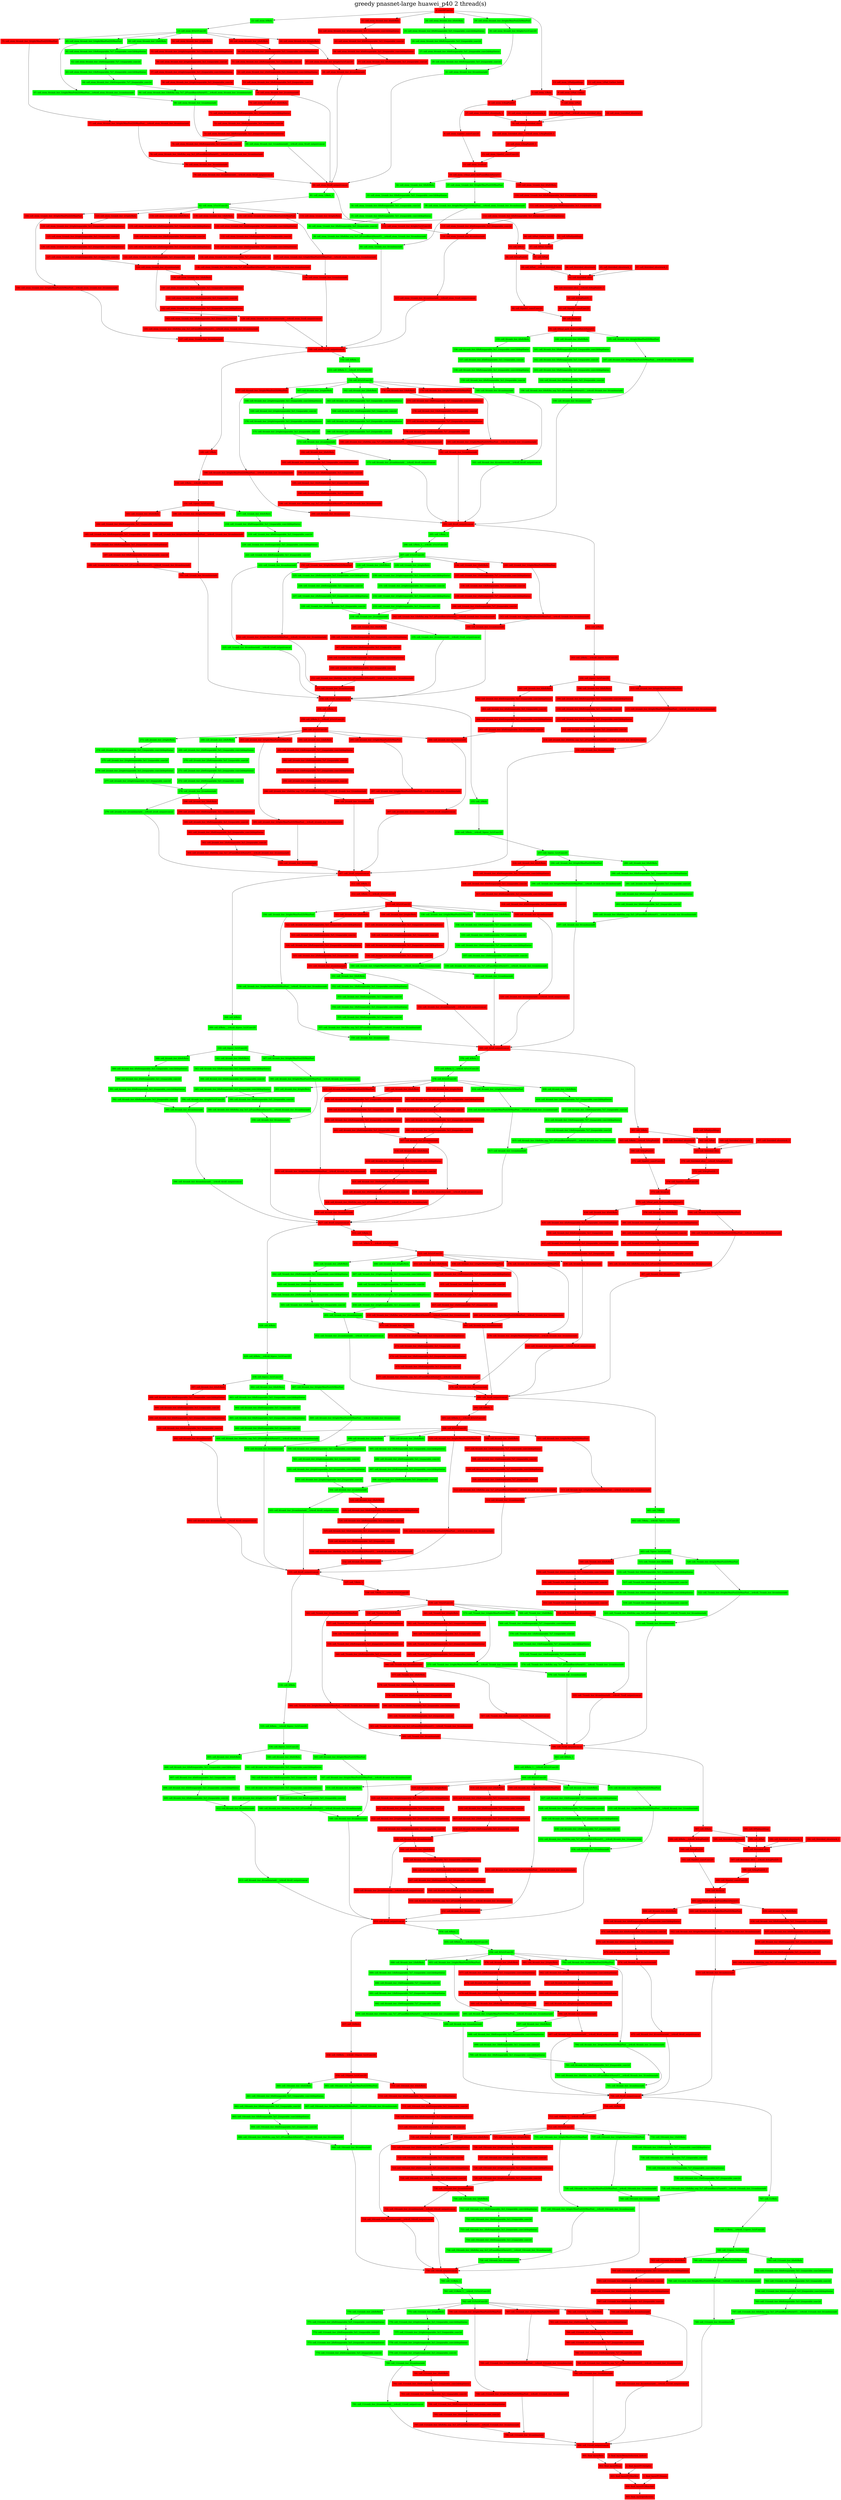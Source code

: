 digraph G {
label     = "greedy pnasnet-large huawei_p40 2 thread(s)"
    labelloc  =  t // t: Place the graph's title on top.
    fontsize  = 40 // Make title stand out by giving a large font size
    fontcolor = black"4: conv0/Conv2D"->"22: cell_stem_0/Relu";
"4: conv0/Conv2D"->"29: cell_stem_0/comb_iter_0/right/MaxPool2D/MaxPool";
"4: conv0/Conv2D"->"5: cell_stem_1/Relu";
"4: conv0/Conv2D"->"41: cell_stem_0/comb_iter_4/left/Relu";
"4: conv0/Conv2D"->"24: cell_stem_0/comb_iter_0/left/Relu";
"4: conv0/Conv2D" [shape=box,style=filled,color=red];
"5: cell_stem_1/Relu"->"7: cell_stem_1/Pad";
"5: cell_stem_1/Relu"->"6: cell_stem_1/AvgPool2D";
"5: cell_stem_1/Relu" [shape=box,style=filled,color=red];
"6: cell_stem_1/AvgPool2D"->"8: cell_stem_1/path1_conv/Conv2D";
"6: cell_stem_1/AvgPool2D" [shape=box,style=filled,color=red];
"8: cell_stem_1/path1_conv/Conv2D"->"11: cell_stem_1/concat";
"8: cell_stem_1/path1_conv/Conv2D" [shape=box,style=filled,color=red];
"13: cell_stem_1/Pad/paddings"->"9: cell_stem_1/Pad_Gather";
"13: cell_stem_1/Pad/paddings" [shape=box,style=filled,color=red];
"12: cell_stem_1/Pad_Gather_Index"->"9: cell_stem_1/Pad_Gather";
"12: cell_stem_1/Pad_Gather_Index" [shape=box,style=filled,color=red];
"9: cell_stem_1/Pad_Gather"->"7: cell_stem_1/Pad";
"9: cell_stem_1/Pad_Gather" [shape=box,style=filled,color=red];
"7: cell_stem_1/Pad"->"10: cell_stem_1/Pad___tr4cell_stem_1/strided_slice";
"7: cell_stem_1/Pad" [shape=box,style=filled,color=red];
"18: cell_stem_1/strided_slice/stack"->"14: cell_stem_1/strided_slice";
"18: cell_stem_1/strided_slice/stack" [shape=box,style=filled,color=red];
"17: cell_stem_1/strided_slice/stack_1"->"14: cell_stem_1/strided_slice";
"17: cell_stem_1/strided_slice/stack_1" [shape=box,style=filled,color=red];
"19: cell_stem_1/strided_slice/stack_2"->"14: cell_stem_1/strided_slice";
"19: cell_stem_1/strided_slice/stack_2" [shape=box,style=filled,color=red];
"10: cell_stem_1/Pad___tr4cell_stem_1/strided_slice"->"14: cell_stem_1/strided_slice";
"10: cell_stem_1/Pad___tr4cell_stem_1/strided_slice" [shape=box,style=filled,color=red];
"14: cell_stem_1/strided_slice"->"20: cell_stem_1/strided_slice___tr4cell_stem_1/AvgPool2D_1";
"14: cell_stem_1/strided_slice" [shape=box,style=filled,color=red];
"20: cell_stem_1/strided_slice___tr4cell_stem_1/AvgPool2D_1"->"21: cell_stem_1/AvgPool2D_1";
"20: cell_stem_1/strided_slice___tr4cell_stem_1/AvgPool2D_1" [shape=box,style=filled,color=red];
"21: cell_stem_1/AvgPool2D_1"->"15: cell_stem_1/path2_conv/Conv2D";
"21: cell_stem_1/AvgPool2D_1" [shape=box,style=filled,color=red];
"15: cell_stem_1/path2_conv/Conv2D"->"11: cell_stem_1/concat";
"15: cell_stem_1/path2_conv/Conv2D" [shape=box,style=filled,color=red];
"11: cell_stem_1/concat"->"16: cell_stem_1/final_path_bn/FusedBatchNormV3";
"11: cell_stem_1/concat" [shape=box,style=filled,color=red];
"16: cell_stem_1/final_path_bn/FusedBatchNormV3"->"37: cell_stem_1/comb_iter_0/right/MaxPool2D/MaxPool";
"16: cell_stem_1/final_path_bn/FusedBatchNormV3"->"32: cell_stem_1/comb_iter_0/left/Relu";
"16: cell_stem_1/final_path_bn/FusedBatchNormV3"->"109: cell_stem_1/comb_iter_4/left/Relu";
"16: cell_stem_1/final_path_bn/FusedBatchNormV3" [shape=box,style=filled,color=red];
"32: cell_stem_1/comb_iter_0/left/Relu"->"33: cell_stem_1/comb_iter_0/left/separable_5x5_1/separable_conv2d/depthwise";
"32: cell_stem_1/comb_iter_0/left/Relu" [shape=box,style=filled,color=green];
"33: cell_stem_1/comb_iter_0/left/separable_5x5_1/separable_conv2d/depthwise"->"34: cell_stem_1/comb_iter_0/left/separable_5x5_1/separable_conv2d";
"33: cell_stem_1/comb_iter_0/left/separable_5x5_1/separable_conv2d/depthwise" [shape=box,style=filled,color=green];
"34: cell_stem_1/comb_iter_0/left/separable_5x5_1/separable_conv2d"->"35: cell_stem_1/comb_iter_0/left/separable_5x5_2/separable_conv2d/depthwise";
"34: cell_stem_1/comb_iter_0/left/separable_5x5_1/separable_conv2d" [shape=box,style=filled,color=green];
"35: cell_stem_1/comb_iter_0/left/separable_5x5_2/separable_conv2d/depthwise"->"36: cell_stem_1/comb_iter_0/left/separable_5x5_2/separable_conv2d";
"35: cell_stem_1/comb_iter_0/left/separable_5x5_2/separable_conv2d/depthwise" [shape=box,style=filled,color=green];
"36: cell_stem_1/comb_iter_0/left/separable_5x5_2/separable_conv2d"->"38: cell_stem_1/comb_iter_0/left/bn_sep_5x5_2/FusedBatchNormV3___tr4cell_stem_1/comb_iter_0/combine/add";
"36: cell_stem_1/comb_iter_0/left/separable_5x5_2/separable_conv2d" [shape=box,style=filled,color=green];
"37: cell_stem_1/comb_iter_0/right/MaxPool2D/MaxPool"->"39: cell_stem_1/comb_iter_0/right/MaxPool2D/MaxPool___tr4cell_stem_1/comb_iter_0/combine/add";
"37: cell_stem_1/comb_iter_0/right/MaxPool2D/MaxPool" [shape=box,style=filled,color=green];
"38: cell_stem_1/comb_iter_0/left/bn_sep_5x5_2/FusedBatchNormV3___tr4cell_stem_1/comb_iter_0/combine/add"->"40: cell_stem_1/comb_iter_0/combine/add";
"38: cell_stem_1/comb_iter_0/left/bn_sep_5x5_2/FusedBatchNormV3___tr4cell_stem_1/comb_iter_0/combine/add" [shape=box,style=filled,color=green];
"39: cell_stem_1/comb_iter_0/right/MaxPool2D/MaxPool___tr4cell_stem_1/comb_iter_0/combine/add"->"40: cell_stem_1/comb_iter_0/combine/add";
"39: cell_stem_1/comb_iter_0/right/MaxPool2D/MaxPool___tr4cell_stem_1/comb_iter_0/combine/add" [shape=box,style=filled,color=green];
"40: cell_stem_1/comb_iter_0/combine/add"->"148: cell_stem_1/cell_output/concat";
"40: cell_stem_1/comb_iter_0/combine/add" [shape=box,style=filled,color=green];
"24: cell_stem_0/comb_iter_0/left/Relu"->"25: cell_stem_0/comb_iter_0/left/separable_5x5_1/separable_conv2d/depthwise";
"24: cell_stem_0/comb_iter_0/left/Relu" [shape=box,style=filled,color=green];
"25: cell_stem_0/comb_iter_0/left/separable_5x5_1/separable_conv2d/depthwise"->"26: cell_stem_0/comb_iter_0/left/separable_5x5_1/separable_conv2d";
"25: cell_stem_0/comb_iter_0/left/separable_5x5_1/separable_conv2d/depthwise" [shape=box,style=filled,color=green];
"26: cell_stem_0/comb_iter_0/left/separable_5x5_1/separable_conv2d"->"27: cell_stem_0/comb_iter_0/left/separable_5x5_2/separable_conv2d/depthwise";
"26: cell_stem_0/comb_iter_0/left/separable_5x5_1/separable_conv2d" [shape=box,style=filled,color=green];
"27: cell_stem_0/comb_iter_0/left/separable_5x5_2/separable_conv2d/depthwise"->"28: cell_stem_0/comb_iter_0/left/separable_5x5_2/separable_conv2d";
"27: cell_stem_0/comb_iter_0/left/separable_5x5_2/separable_conv2d/depthwise" [shape=box,style=filled,color=green];
"28: cell_stem_0/comb_iter_0/left/separable_5x5_2/separable_conv2d"->"31: cell_stem_0/comb_iter_0/combine/add";
"28: cell_stem_0/comb_iter_0/left/separable_5x5_2/separable_conv2d" [shape=box,style=filled,color=green];
"29: cell_stem_0/comb_iter_0/right/MaxPool2D/MaxPool"->"30: cell_stem_0/comb_iter_0/right/1x1/Conv2D";
"29: cell_stem_0/comb_iter_0/right/MaxPool2D/MaxPool" [shape=box,style=filled,color=green];
"30: cell_stem_0/comb_iter_0/right/1x1/Conv2D"->"31: cell_stem_0/comb_iter_0/combine/add";
"30: cell_stem_0/comb_iter_0/right/1x1/Conv2D" [shape=box,style=filled,color=green];
"31: cell_stem_0/comb_iter_0/combine/add"->"80: cell_stem_0/cell_output/concat";
"31: cell_stem_0/comb_iter_0/combine/add" [shape=box,style=filled,color=green];
"22: cell_stem_0/Relu"->"23: cell_stem_0/1x1/Conv2D";
"22: cell_stem_0/Relu" [shape=box,style=filled,color=green];
"23: cell_stem_0/1x1/Conv2D"->"54: cell_stem_0/comb_iter_2/right/Relu";
"23: cell_stem_0/1x1/Conv2D"->"65: cell_stem_0/comb_iter_1/right/MaxPool2D/MaxPool";
"23: cell_stem_0/1x1/Conv2D"->"60: cell_stem_0/comb_iter_1/left/Relu";
"23: cell_stem_0/1x1/Conv2D"->"75: cell_stem_0/comb_iter_3/right/MaxPool2D/MaxPool";
"23: cell_stem_0/1x1/Conv2D"->"46: cell_stem_0/comb_iter_4/right/Relu";
"23: cell_stem_0/1x1/Conv2D"->"49: cell_stem_0/comb_iter_2/left/Relu";
"23: cell_stem_0/1x1/Conv2D" [shape=box,style=filled,color=green];
"60: cell_stem_0/comb_iter_1/left/Relu"->"61: cell_stem_0/comb_iter_1/left/separable_7x7_1/separable_conv2d/depthwise";
"60: cell_stem_0/comb_iter_1/left/Relu" [shape=box,style=filled,color=green];
"61: cell_stem_0/comb_iter_1/left/separable_7x7_1/separable_conv2d/depthwise"->"62: cell_stem_0/comb_iter_1/left/separable_7x7_1/separable_conv2d";
"61: cell_stem_0/comb_iter_1/left/separable_7x7_1/separable_conv2d/depthwise" [shape=box,style=filled,color=green];
"62: cell_stem_0/comb_iter_1/left/separable_7x7_1/separable_conv2d"->"63: cell_stem_0/comb_iter_1/left/separable_7x7_2/separable_conv2d/depthwise";
"62: cell_stem_0/comb_iter_1/left/separable_7x7_1/separable_conv2d" [shape=box,style=filled,color=green];
"63: cell_stem_0/comb_iter_1/left/separable_7x7_2/separable_conv2d/depthwise"->"64: cell_stem_0/comb_iter_1/left/separable_7x7_2/separable_conv2d";
"63: cell_stem_0/comb_iter_1/left/separable_7x7_2/separable_conv2d/depthwise" [shape=box,style=filled,color=green];
"64: cell_stem_0/comb_iter_1/left/separable_7x7_2/separable_conv2d"->"66: cell_stem_0/comb_iter_1/left/bn_sep_7x7_2/FusedBatchNormV3___tr4cell_stem_0/comb_iter_1/combine/add";
"64: cell_stem_0/comb_iter_1/left/separable_7x7_2/separable_conv2d" [shape=box,style=filled,color=green];
"65: cell_stem_0/comb_iter_1/right/MaxPool2D/MaxPool"->"67: cell_stem_0/comb_iter_1/right/MaxPool2D/MaxPool___tr4cell_stem_0/comb_iter_1/combine/add";
"65: cell_stem_0/comb_iter_1/right/MaxPool2D/MaxPool" [shape=box,style=filled,color=green];
"66: cell_stem_0/comb_iter_1/left/bn_sep_7x7_2/FusedBatchNormV3___tr4cell_stem_0/comb_iter_1/combine/add"->"68: cell_stem_0/comb_iter_1/combine/add";
"66: cell_stem_0/comb_iter_1/left/bn_sep_7x7_2/FusedBatchNormV3___tr4cell_stem_0/comb_iter_1/combine/add" [shape=box,style=filled,color=green];
"67: cell_stem_0/comb_iter_1/right/MaxPool2D/MaxPool___tr4cell_stem_0/comb_iter_1/combine/add"->"68: cell_stem_0/comb_iter_1/combine/add";
"67: cell_stem_0/comb_iter_1/right/MaxPool2D/MaxPool___tr4cell_stem_0/comb_iter_1/combine/add" [shape=box,style=filled,color=green];
"68: cell_stem_0/comb_iter_1/combine/add"->"69: cell_stem_0/comb_iter_1/combine/add___tr4cell_stem_0/cell_output/concat";
"68: cell_stem_0/comb_iter_1/combine/add" [shape=box,style=filled,color=green];
"49: cell_stem_0/comb_iter_2/left/Relu"->"50: cell_stem_0/comb_iter_2/left/separable_5x5_1/separable_conv2d/depthwise";
"49: cell_stem_0/comb_iter_2/left/Relu" [shape=box,style=filled,color=red];
"50: cell_stem_0/comb_iter_2/left/separable_5x5_1/separable_conv2d/depthwise"->"51: cell_stem_0/comb_iter_2/left/separable_5x5_1/separable_conv2d";
"50: cell_stem_0/comb_iter_2/left/separable_5x5_1/separable_conv2d/depthwise" [shape=box,style=filled,color=red];
"51: cell_stem_0/comb_iter_2/left/separable_5x5_1/separable_conv2d"->"52: cell_stem_0/comb_iter_2/left/separable_5x5_2/separable_conv2d/depthwise";
"51: cell_stem_0/comb_iter_2/left/separable_5x5_1/separable_conv2d" [shape=box,style=filled,color=red];
"52: cell_stem_0/comb_iter_2/left/separable_5x5_2/separable_conv2d/depthwise"->"53: cell_stem_0/comb_iter_2/left/separable_5x5_2/separable_conv2d";
"52: cell_stem_0/comb_iter_2/left/separable_5x5_2/separable_conv2d/depthwise" [shape=box,style=filled,color=red];
"53: cell_stem_0/comb_iter_2/left/separable_5x5_2/separable_conv2d"->"59: cell_stem_0/comb_iter_2/combine/add";
"53: cell_stem_0/comb_iter_2/left/separable_5x5_2/separable_conv2d" [shape=box,style=filled,color=red];
"54: cell_stem_0/comb_iter_2/right/Relu"->"55: cell_stem_0/comb_iter_2/right/separable_3x3_1/separable_conv2d/depthwise";
"54: cell_stem_0/comb_iter_2/right/Relu" [shape=box,style=filled,color=red];
"55: cell_stem_0/comb_iter_2/right/separable_3x3_1/separable_conv2d/depthwise"->"56: cell_stem_0/comb_iter_2/right/separable_3x3_1/separable_conv2d";
"55: cell_stem_0/comb_iter_2/right/separable_3x3_1/separable_conv2d/depthwise" [shape=box,style=filled,color=red];
"56: cell_stem_0/comb_iter_2/right/separable_3x3_1/separable_conv2d"->"57: cell_stem_0/comb_iter_2/right/separable_3x3_2/separable_conv2d/depthwise";
"56: cell_stem_0/comb_iter_2/right/separable_3x3_1/separable_conv2d" [shape=box,style=filled,color=red];
"57: cell_stem_0/comb_iter_2/right/separable_3x3_2/separable_conv2d/depthwise"->"58: cell_stem_0/comb_iter_2/right/separable_3x3_2/separable_conv2d";
"57: cell_stem_0/comb_iter_2/right/separable_3x3_2/separable_conv2d/depthwise" [shape=box,style=filled,color=red];
"58: cell_stem_0/comb_iter_2/right/separable_3x3_2/separable_conv2d"->"59: cell_stem_0/comb_iter_2/combine/add";
"58: cell_stem_0/comb_iter_2/right/separable_3x3_2/separable_conv2d" [shape=box,style=filled,color=red];
"59: cell_stem_0/comb_iter_2/combine/add"->"80: cell_stem_0/cell_output/concat";
"59: cell_stem_0/comb_iter_2/combine/add"->"70: cell_stem_0/comb_iter_3/left/Relu";
"59: cell_stem_0/comb_iter_2/combine/add" [shape=box,style=filled,color=red];
"70: cell_stem_0/comb_iter_3/left/Relu"->"71: cell_stem_0/comb_iter_3/left/separable_3x3_1/separable_conv2d/depthwise";
"70: cell_stem_0/comb_iter_3/left/Relu" [shape=box,style=filled,color=red];
"71: cell_stem_0/comb_iter_3/left/separable_3x3_1/separable_conv2d/depthwise"->"72: cell_stem_0/comb_iter_3/left/separable_3x3_1/separable_conv2d";
"71: cell_stem_0/comb_iter_3/left/separable_3x3_1/separable_conv2d/depthwise" [shape=box,style=filled,color=red];
"72: cell_stem_0/comb_iter_3/left/separable_3x3_1/separable_conv2d"->"73: cell_stem_0/comb_iter_3/left/separable_3x3_2/separable_conv2d/depthwise";
"72: cell_stem_0/comb_iter_3/left/separable_3x3_1/separable_conv2d" [shape=box,style=filled,color=red];
"73: cell_stem_0/comb_iter_3/left/separable_3x3_2/separable_conv2d/depthwise"->"74: cell_stem_0/comb_iter_3/left/separable_3x3_2/separable_conv2d";
"73: cell_stem_0/comb_iter_3/left/separable_3x3_2/separable_conv2d/depthwise" [shape=box,style=filled,color=red];
"74: cell_stem_0/comb_iter_3/left/separable_3x3_2/separable_conv2d"->"76: cell_stem_0/comb_iter_3/left/bn_sep_3x3_2/FusedBatchNormV3___tr4cell_stem_0/comb_iter_3/combine/add";
"74: cell_stem_0/comb_iter_3/left/separable_3x3_2/separable_conv2d" [shape=box,style=filled,color=red];
"75: cell_stem_0/comb_iter_3/right/MaxPool2D/MaxPool"->"77: cell_stem_0/comb_iter_3/right/MaxPool2D/MaxPool___tr4cell_stem_0/comb_iter_3/combine/add";
"75: cell_stem_0/comb_iter_3/right/MaxPool2D/MaxPool" [shape=box,style=filled,color=red];
"76: cell_stem_0/comb_iter_3/left/bn_sep_3x3_2/FusedBatchNormV3___tr4cell_stem_0/comb_iter_3/combine/add"->"78: cell_stem_0/comb_iter_3/combine/add";
"76: cell_stem_0/comb_iter_3/left/bn_sep_3x3_2/FusedBatchNormV3___tr4cell_stem_0/comb_iter_3/combine/add" [shape=box,style=filled,color=red];
"77: cell_stem_0/comb_iter_3/right/MaxPool2D/MaxPool___tr4cell_stem_0/comb_iter_3/combine/add"->"78: cell_stem_0/comb_iter_3/combine/add";
"77: cell_stem_0/comb_iter_3/right/MaxPool2D/MaxPool___tr4cell_stem_0/comb_iter_3/combine/add" [shape=box,style=filled,color=red];
"78: cell_stem_0/comb_iter_3/combine/add"->"79: cell_stem_0/comb_iter_3/combine/add___tr4cell_stem_0/cell_output/concat";
"78: cell_stem_0/comb_iter_3/combine/add" [shape=box,style=filled,color=red];
"41: cell_stem_0/comb_iter_4/left/Relu"->"42: cell_stem_0/comb_iter_4/left/separable_3x3_1/separable_conv2d/depthwise";
"41: cell_stem_0/comb_iter_4/left/Relu" [shape=box,style=filled,color=red];
"42: cell_stem_0/comb_iter_4/left/separable_3x3_1/separable_conv2d/depthwise"->"43: cell_stem_0/comb_iter_4/left/separable_3x3_1/separable_conv2d";
"42: cell_stem_0/comb_iter_4/left/separable_3x3_1/separable_conv2d/depthwise" [shape=box,style=filled,color=red];
"43: cell_stem_0/comb_iter_4/left/separable_3x3_1/separable_conv2d"->"44: cell_stem_0/comb_iter_4/left/separable_3x3_2/separable_conv2d/depthwise";
"43: cell_stem_0/comb_iter_4/left/separable_3x3_1/separable_conv2d" [shape=box,style=filled,color=red];
"44: cell_stem_0/comb_iter_4/left/separable_3x3_2/separable_conv2d/depthwise"->"45: cell_stem_0/comb_iter_4/left/separable_3x3_2/separable_conv2d";
"44: cell_stem_0/comb_iter_4/left/separable_3x3_2/separable_conv2d/depthwise" [shape=box,style=filled,color=red];
"45: cell_stem_0/comb_iter_4/left/separable_3x3_2/separable_conv2d"->"48: cell_stem_0/comb_iter_4/combine/add";
"45: cell_stem_0/comb_iter_4/left/separable_3x3_2/separable_conv2d" [shape=box,style=filled,color=red];
"46: cell_stem_0/comb_iter_4/right/Relu"->"47: cell_stem_0/comb_iter_4/right/1x1/Conv2D";
"46: cell_stem_0/comb_iter_4/right/Relu" [shape=box,style=filled,color=red];
"47: cell_stem_0/comb_iter_4/right/1x1/Conv2D"->"48: cell_stem_0/comb_iter_4/combine/add";
"47: cell_stem_0/comb_iter_4/right/1x1/Conv2D" [shape=box,style=filled,color=red];
"48: cell_stem_0/comb_iter_4/combine/add"->"80: cell_stem_0/cell_output/concat";
"48: cell_stem_0/comb_iter_4/combine/add" [shape=box,style=filled,color=red];
"69: cell_stem_0/comb_iter_1/combine/add___tr4cell_stem_0/cell_output/concat"->"80: cell_stem_0/cell_output/concat";
"69: cell_stem_0/comb_iter_1/combine/add___tr4cell_stem_0/cell_output/concat" [shape=box,style=filled,color=green];
"79: cell_stem_0/comb_iter_3/combine/add___tr4cell_stem_0/cell_output/concat"->"80: cell_stem_0/cell_output/concat";
"79: cell_stem_0/comb_iter_3/combine/add___tr4cell_stem_0/cell_output/concat" [shape=box,style=filled,color=red];
"80: cell_stem_0/cell_output/concat"->"81: cell_stem_1/Relu_1";
"80: cell_stem_0/cell_output/concat"->"83: cell_0/Relu";
"80: cell_stem_0/cell_output/concat" [shape=box,style=filled,color=red];
"81: cell_stem_1/Relu_1"->"82: cell_stem_1/1x1/Conv2D";
"81: cell_stem_1/Relu_1" [shape=box,style=filled,color=green];
"82: cell_stem_1/1x1/Conv2D"->"118: cell_stem_1/comb_iter_2/left/Relu";
"82: cell_stem_1/1x1/Conv2D"->"144: cell_stem_1/comb_iter_3/right/MaxPool2D/MaxPool";
"82: cell_stem_1/1x1/Conv2D"->"114: cell_stem_1/comb_iter_4/right/Relu";
"82: cell_stem_1/1x1/Conv2D"->"135: cell_stem_1/comb_iter_1/right/MaxPool2D/MaxPool";
"82: cell_stem_1/1x1/Conv2D"->"123: cell_stem_1/comb_iter_2/right/Relu";
"82: cell_stem_1/1x1/Conv2D"->"130: cell_stem_1/comb_iter_1/left/Relu";
"82: cell_stem_1/1x1/Conv2D" [shape=box,style=filled,color=green];
"130: cell_stem_1/comb_iter_1/left/Relu"->"131: cell_stem_1/comb_iter_1/left/separable_7x7_1/separable_conv2d/depthwise";
"130: cell_stem_1/comb_iter_1/left/Relu" [shape=box,style=filled,color=red];
"131: cell_stem_1/comb_iter_1/left/separable_7x7_1/separable_conv2d/depthwise"->"132: cell_stem_1/comb_iter_1/left/separable_7x7_1/separable_conv2d";
"131: cell_stem_1/comb_iter_1/left/separable_7x7_1/separable_conv2d/depthwise" [shape=box,style=filled,color=red];
"132: cell_stem_1/comb_iter_1/left/separable_7x7_1/separable_conv2d"->"133: cell_stem_1/comb_iter_1/left/separable_7x7_2/separable_conv2d/depthwise";
"132: cell_stem_1/comb_iter_1/left/separable_7x7_1/separable_conv2d" [shape=box,style=filled,color=red];
"133: cell_stem_1/comb_iter_1/left/separable_7x7_2/separable_conv2d/depthwise"->"134: cell_stem_1/comb_iter_1/left/separable_7x7_2/separable_conv2d";
"133: cell_stem_1/comb_iter_1/left/separable_7x7_2/separable_conv2d/depthwise" [shape=box,style=filled,color=red];
"134: cell_stem_1/comb_iter_1/left/separable_7x7_2/separable_conv2d"->"136: cell_stem_1/comb_iter_1/left/bn_sep_7x7_2/FusedBatchNormV3___tr4cell_stem_1/comb_iter_1/combine/add";
"134: cell_stem_1/comb_iter_1/left/separable_7x7_2/separable_conv2d" [shape=box,style=filled,color=red];
"135: cell_stem_1/comb_iter_1/right/MaxPool2D/MaxPool"->"137: cell_stem_1/comb_iter_1/right/MaxPool2D/MaxPool___tr4cell_stem_1/comb_iter_1/combine/add";
"135: cell_stem_1/comb_iter_1/right/MaxPool2D/MaxPool" [shape=box,style=filled,color=red];
"136: cell_stem_1/comb_iter_1/left/bn_sep_7x7_2/FusedBatchNormV3___tr4cell_stem_1/comb_iter_1/combine/add"->"138: cell_stem_1/comb_iter_1/combine/add";
"136: cell_stem_1/comb_iter_1/left/bn_sep_7x7_2/FusedBatchNormV3___tr4cell_stem_1/comb_iter_1/combine/add" [shape=box,style=filled,color=red];
"137: cell_stem_1/comb_iter_1/right/MaxPool2D/MaxPool___tr4cell_stem_1/comb_iter_1/combine/add"->"138: cell_stem_1/comb_iter_1/combine/add";
"137: cell_stem_1/comb_iter_1/right/MaxPool2D/MaxPool___tr4cell_stem_1/comb_iter_1/combine/add" [shape=box,style=filled,color=red];
"138: cell_stem_1/comb_iter_1/combine/add"->"148: cell_stem_1/cell_output/concat";
"138: cell_stem_1/comb_iter_1/combine/add" [shape=box,style=filled,color=red];
"118: cell_stem_1/comb_iter_2/left/Relu"->"119: cell_stem_1/comb_iter_2/left/separable_5x5_1/separable_conv2d/depthwise";
"118: cell_stem_1/comb_iter_2/left/Relu" [shape=box,style=filled,color=red];
"119: cell_stem_1/comb_iter_2/left/separable_5x5_1/separable_conv2d/depthwise"->"120: cell_stem_1/comb_iter_2/left/separable_5x5_1/separable_conv2d";
"119: cell_stem_1/comb_iter_2/left/separable_5x5_1/separable_conv2d/depthwise" [shape=box,style=filled,color=red];
"120: cell_stem_1/comb_iter_2/left/separable_5x5_1/separable_conv2d"->"121: cell_stem_1/comb_iter_2/left/separable_5x5_2/separable_conv2d/depthwise";
"120: cell_stem_1/comb_iter_2/left/separable_5x5_1/separable_conv2d" [shape=box,style=filled,color=red];
"121: cell_stem_1/comb_iter_2/left/separable_5x5_2/separable_conv2d/depthwise"->"122: cell_stem_1/comb_iter_2/left/separable_5x5_2/separable_conv2d";
"121: cell_stem_1/comb_iter_2/left/separable_5x5_2/separable_conv2d/depthwise" [shape=box,style=filled,color=red];
"122: cell_stem_1/comb_iter_2/left/separable_5x5_2/separable_conv2d"->"128: cell_stem_1/comb_iter_2/combine/add";
"122: cell_stem_1/comb_iter_2/left/separable_5x5_2/separable_conv2d" [shape=box,style=filled,color=red];
"123: cell_stem_1/comb_iter_2/right/Relu"->"124: cell_stem_1/comb_iter_2/right/separable_3x3_1/separable_conv2d/depthwise";
"123: cell_stem_1/comb_iter_2/right/Relu" [shape=box,style=filled,color=red];
"124: cell_stem_1/comb_iter_2/right/separable_3x3_1/separable_conv2d/depthwise"->"125: cell_stem_1/comb_iter_2/right/separable_3x3_1/separable_conv2d";
"124: cell_stem_1/comb_iter_2/right/separable_3x3_1/separable_conv2d/depthwise" [shape=box,style=filled,color=red];
"125: cell_stem_1/comb_iter_2/right/separable_3x3_1/separable_conv2d"->"126: cell_stem_1/comb_iter_2/right/separable_3x3_2/separable_conv2d/depthwise";
"125: cell_stem_1/comb_iter_2/right/separable_3x3_1/separable_conv2d" [shape=box,style=filled,color=red];
"126: cell_stem_1/comb_iter_2/right/separable_3x3_2/separable_conv2d/depthwise"->"127: cell_stem_1/comb_iter_2/right/separable_3x3_2/separable_conv2d";
"126: cell_stem_1/comb_iter_2/right/separable_3x3_2/separable_conv2d/depthwise" [shape=box,style=filled,color=red];
"127: cell_stem_1/comb_iter_2/right/separable_3x3_2/separable_conv2d"->"128: cell_stem_1/comb_iter_2/combine/add";
"127: cell_stem_1/comb_iter_2/right/separable_3x3_2/separable_conv2d" [shape=box,style=filled,color=red];
"128: cell_stem_1/comb_iter_2/combine/add"->"139: cell_stem_1/comb_iter_3/left/Relu";
"128: cell_stem_1/comb_iter_2/combine/add"->"129: cell_stem_1/comb_iter_2/combine/add___tr4cell_stem_1/cell_output/concat";
"128: cell_stem_1/comb_iter_2/combine/add" [shape=box,style=filled,color=red];
"139: cell_stem_1/comb_iter_3/left/Relu"->"140: cell_stem_1/comb_iter_3/left/separable_3x3_1/separable_conv2d/depthwise";
"139: cell_stem_1/comb_iter_3/left/Relu" [shape=box,style=filled,color=red];
"140: cell_stem_1/comb_iter_3/left/separable_3x3_1/separable_conv2d/depthwise"->"141: cell_stem_1/comb_iter_3/left/separable_3x3_1/separable_conv2d";
"140: cell_stem_1/comb_iter_3/left/separable_3x3_1/separable_conv2d/depthwise" [shape=box,style=filled,color=red];
"141: cell_stem_1/comb_iter_3/left/separable_3x3_1/separable_conv2d"->"142: cell_stem_1/comb_iter_3/left/separable_3x3_2/separable_conv2d/depthwise";
"141: cell_stem_1/comb_iter_3/left/separable_3x3_1/separable_conv2d" [shape=box,style=filled,color=red];
"142: cell_stem_1/comb_iter_3/left/separable_3x3_2/separable_conv2d/depthwise"->"143: cell_stem_1/comb_iter_3/left/separable_3x3_2/separable_conv2d";
"142: cell_stem_1/comb_iter_3/left/separable_3x3_2/separable_conv2d/depthwise" [shape=box,style=filled,color=red];
"143: cell_stem_1/comb_iter_3/left/separable_3x3_2/separable_conv2d"->"145: cell_stem_1/comb_iter_3/left/bn_sep_3x3_2/FusedBatchNormV3___tr4cell_stem_1/comb_iter_3/combine/add";
"143: cell_stem_1/comb_iter_3/left/separable_3x3_2/separable_conv2d" [shape=box,style=filled,color=red];
"144: cell_stem_1/comb_iter_3/right/MaxPool2D/MaxPool"->"146: cell_stem_1/comb_iter_3/right/MaxPool2D/MaxPool___tr4cell_stem_1/comb_iter_3/combine/add";
"144: cell_stem_1/comb_iter_3/right/MaxPool2D/MaxPool" [shape=box,style=filled,color=red];
"145: cell_stem_1/comb_iter_3/left/bn_sep_3x3_2/FusedBatchNormV3___tr4cell_stem_1/comb_iter_3/combine/add"->"147: cell_stem_1/comb_iter_3/combine/add";
"145: cell_stem_1/comb_iter_3/left/bn_sep_3x3_2/FusedBatchNormV3___tr4cell_stem_1/comb_iter_3/combine/add" [shape=box,style=filled,color=red];
"146: cell_stem_1/comb_iter_3/right/MaxPool2D/MaxPool___tr4cell_stem_1/comb_iter_3/combine/add"->"147: cell_stem_1/comb_iter_3/combine/add";
"146: cell_stem_1/comb_iter_3/right/MaxPool2D/MaxPool___tr4cell_stem_1/comb_iter_3/combine/add" [shape=box,style=filled,color=red];
"147: cell_stem_1/comb_iter_3/combine/add"->"148: cell_stem_1/cell_output/concat";
"147: cell_stem_1/comb_iter_3/combine/add" [shape=box,style=filled,color=red];
"109: cell_stem_1/comb_iter_4/left/Relu"->"110: cell_stem_1/comb_iter_4/left/separable_3x3_1/separable_conv2d/depthwise";
"109: cell_stem_1/comb_iter_4/left/Relu" [shape=box,style=filled,color=red];
"110: cell_stem_1/comb_iter_4/left/separable_3x3_1/separable_conv2d/depthwise"->"111: cell_stem_1/comb_iter_4/left/separable_3x3_1/separable_conv2d";
"110: cell_stem_1/comb_iter_4/left/separable_3x3_1/separable_conv2d/depthwise" [shape=box,style=filled,color=red];
"111: cell_stem_1/comb_iter_4/left/separable_3x3_1/separable_conv2d"->"112: cell_stem_1/comb_iter_4/left/separable_3x3_2/separable_conv2d/depthwise";
"111: cell_stem_1/comb_iter_4/left/separable_3x3_1/separable_conv2d" [shape=box,style=filled,color=red];
"112: cell_stem_1/comb_iter_4/left/separable_3x3_2/separable_conv2d/depthwise"->"113: cell_stem_1/comb_iter_4/left/separable_3x3_2/separable_conv2d";
"112: cell_stem_1/comb_iter_4/left/separable_3x3_2/separable_conv2d/depthwise" [shape=box,style=filled,color=red];
"113: cell_stem_1/comb_iter_4/left/separable_3x3_2/separable_conv2d"->"116: cell_stem_1/comb_iter_4/combine/add";
"113: cell_stem_1/comb_iter_4/left/separable_3x3_2/separable_conv2d" [shape=box,style=filled,color=red];
"114: cell_stem_1/comb_iter_4/right/Relu"->"115: cell_stem_1/comb_iter_4/right/1x1/Conv2D";
"114: cell_stem_1/comb_iter_4/right/Relu" [shape=box,style=filled,color=red];
"115: cell_stem_1/comb_iter_4/right/1x1/Conv2D"->"116: cell_stem_1/comb_iter_4/combine/add";
"115: cell_stem_1/comb_iter_4/right/1x1/Conv2D" [shape=box,style=filled,color=red];
"116: cell_stem_1/comb_iter_4/combine/add"->"117: cell_stem_1/comb_iter_4/combine/add___tr4cell_stem_1/cell_output/concat";
"116: cell_stem_1/comb_iter_4/combine/add" [shape=box,style=filled,color=red];
"129: cell_stem_1/comb_iter_2/combine/add___tr4cell_stem_1/cell_output/concat"->"148: cell_stem_1/cell_output/concat";
"129: cell_stem_1/comb_iter_2/combine/add___tr4cell_stem_1/cell_output/concat" [shape=box,style=filled,color=red];
"117: cell_stem_1/comb_iter_4/combine/add___tr4cell_stem_1/cell_output/concat"->"148: cell_stem_1/cell_output/concat";
"117: cell_stem_1/comb_iter_4/combine/add___tr4cell_stem_1/cell_output/concat" [shape=box,style=filled,color=red];
"148: cell_stem_1/cell_output/concat"->"149: cell_1/Relu";
"148: cell_stem_1/cell_output/concat"->"152: cell_0/Relu_1";
"148: cell_stem_1/cell_output/concat" [shape=box,style=filled,color=red];
"149: cell_1/Relu"->"150: cell_1/Relu___tr4cell_1/prev_1x1/Conv2D";
"149: cell_1/Relu" [shape=box,style=filled,color=red];
"150: cell_1/Relu___tr4cell_1/prev_1x1/Conv2D"->"151: cell_1/prev_1x1/Conv2D";
"150: cell_1/Relu___tr4cell_1/prev_1x1/Conv2D" [shape=box,style=filled,color=red];
"151: cell_1/prev_1x1/Conv2D"->"183: cell_1/comb_iter_0/left/Relu";
"151: cell_1/prev_1x1/Conv2D"->"188: cell_1/comb_iter_0/right/MaxPool2D/MaxPool";
"151: cell_1/prev_1x1/Conv2D"->"217: cell_1/comb_iter_4/left/Relu";
"151: cell_1/prev_1x1/Conv2D" [shape=box,style=filled,color=red];
"183: cell_1/comb_iter_0/left/Relu"->"184: cell_1/comb_iter_0/left/separable_5x5_1/separable_conv2d/depthwise";
"183: cell_1/comb_iter_0/left/Relu" [shape=box,style=filled,color=red];
"184: cell_1/comb_iter_0/left/separable_5x5_1/separable_conv2d/depthwise"->"185: cell_1/comb_iter_0/left/separable_5x5_1/separable_conv2d";
"184: cell_1/comb_iter_0/left/separable_5x5_1/separable_conv2d/depthwise" [shape=box,style=filled,color=red];
"185: cell_1/comb_iter_0/left/separable_5x5_1/separable_conv2d"->"186: cell_1/comb_iter_0/left/separable_5x5_2/separable_conv2d/depthwise";
"185: cell_1/comb_iter_0/left/separable_5x5_1/separable_conv2d" [shape=box,style=filled,color=red];
"186: cell_1/comb_iter_0/left/separable_5x5_2/separable_conv2d/depthwise"->"187: cell_1/comb_iter_0/left/separable_5x5_2/separable_conv2d";
"186: cell_1/comb_iter_0/left/separable_5x5_2/separable_conv2d/depthwise" [shape=box,style=filled,color=red];
"187: cell_1/comb_iter_0/left/separable_5x5_2/separable_conv2d"->"189: cell_1/comb_iter_0/left/bn_sep_5x5_2/FusedBatchNormV3___tr4cell_1/comb_iter_0/combine/add";
"187: cell_1/comb_iter_0/left/separable_5x5_2/separable_conv2d" [shape=box,style=filled,color=red];
"188: cell_1/comb_iter_0/right/MaxPool2D/MaxPool"->"190: cell_1/comb_iter_0/right/MaxPool2D/MaxPool___tr4cell_1/comb_iter_0/combine/add";
"188: cell_1/comb_iter_0/right/MaxPool2D/MaxPool" [shape=box,style=filled,color=red];
"189: cell_1/comb_iter_0/left/bn_sep_5x5_2/FusedBatchNormV3___tr4cell_1/comb_iter_0/combine/add"->"191: cell_1/comb_iter_0/combine/add";
"189: cell_1/comb_iter_0/left/bn_sep_5x5_2/FusedBatchNormV3___tr4cell_1/comb_iter_0/combine/add" [shape=box,style=filled,color=red];
"190: cell_1/comb_iter_0/right/MaxPool2D/MaxPool___tr4cell_1/comb_iter_0/combine/add"->"191: cell_1/comb_iter_0/combine/add";
"190: cell_1/comb_iter_0/right/MaxPool2D/MaxPool___tr4cell_1/comb_iter_0/combine/add" [shape=box,style=filled,color=red];
"191: cell_1/comb_iter_0/combine/add"->"254: cell_1/cell_output/concat";
"191: cell_1/comb_iter_0/combine/add" [shape=box,style=filled,color=red];
"83: cell_0/Relu"->"84: cell_0/AvgPool2D";
"83: cell_0/Relu"->"85: cell_0/Pad";
"83: cell_0/Relu" [shape=box,style=filled,color=red];
"84: cell_0/AvgPool2D"->"86: cell_0/path1_conv/Conv2D";
"84: cell_0/AvgPool2D" [shape=box,style=filled,color=red];
"86: cell_0/path1_conv/Conv2D"->"89: cell_0/concat";
"86: cell_0/path1_conv/Conv2D" [shape=box,style=filled,color=red];
"91: cell_0/Pad/paddings"->"87: cell_0/Pad_Gather";
"91: cell_0/Pad/paddings" [shape=box,style=filled,color=red];
"90: cell_0/Pad_Gather_Index"->"87: cell_0/Pad_Gather";
"90: cell_0/Pad_Gather_Index" [shape=box,style=filled,color=red];
"87: cell_0/Pad_Gather"->"85: cell_0/Pad";
"87: cell_0/Pad_Gather" [shape=box,style=filled,color=red];
"85: cell_0/Pad"->"88: cell_0/Pad___tr4cell_0/strided_slice";
"85: cell_0/Pad" [shape=box,style=filled,color=red];
"96: cell_0/strided_slice/stack"->"92: cell_0/strided_slice";
"96: cell_0/strided_slice/stack" [shape=box,style=filled,color=red];
"95: cell_0/strided_slice/stack_1"->"92: cell_0/strided_slice";
"95: cell_0/strided_slice/stack_1" [shape=box,style=filled,color=red];
"97: cell_0/strided_slice/stack_2"->"92: cell_0/strided_slice";
"97: cell_0/strided_slice/stack_2" [shape=box,style=filled,color=red];
"88: cell_0/Pad___tr4cell_0/strided_slice"->"92: cell_0/strided_slice";
"88: cell_0/Pad___tr4cell_0/strided_slice" [shape=box,style=filled,color=red];
"92: cell_0/strided_slice"->"98: cell_0/strided_slice___tr4cell_0/AvgPool2D_1";
"92: cell_0/strided_slice" [shape=box,style=filled,color=red];
"98: cell_0/strided_slice___tr4cell_0/AvgPool2D_1"->"99: cell_0/AvgPool2D_1";
"98: cell_0/strided_slice___tr4cell_0/AvgPool2D_1" [shape=box,style=filled,color=red];
"99: cell_0/AvgPool2D_1"->"93: cell_0/path2_conv/Conv2D";
"99: cell_0/AvgPool2D_1" [shape=box,style=filled,color=red];
"93: cell_0/path2_conv/Conv2D"->"89: cell_0/concat";
"93: cell_0/path2_conv/Conv2D" [shape=box,style=filled,color=red];
"89: cell_0/concat"->"94: cell_0/final_path_bn/FusedBatchNormV3";
"89: cell_0/concat" [shape=box,style=filled,color=red];
"94: cell_0/final_path_bn/FusedBatchNormV3"->"105: cell_0/comb_iter_0/right/MaxPool2D/MaxPool";
"94: cell_0/final_path_bn/FusedBatchNormV3"->"155: cell_0/comb_iter_4/left/Relu";
"94: cell_0/final_path_bn/FusedBatchNormV3"->"100: cell_0/comb_iter_0/left/Relu";
"94: cell_0/final_path_bn/FusedBatchNormV3" [shape=box,style=filled,color=red];
"100: cell_0/comb_iter_0/left/Relu"->"101: cell_0/comb_iter_0/left/separable_5x5_1/separable_conv2d/depthwise";
"100: cell_0/comb_iter_0/left/Relu" [shape=box,style=filled,color=green];
"101: cell_0/comb_iter_0/left/separable_5x5_1/separable_conv2d/depthwise"->"102: cell_0/comb_iter_0/left/separable_5x5_1/separable_conv2d";
"101: cell_0/comb_iter_0/left/separable_5x5_1/separable_conv2d/depthwise" [shape=box,style=filled,color=green];
"102: cell_0/comb_iter_0/left/separable_5x5_1/separable_conv2d"->"103: cell_0/comb_iter_0/left/separable_5x5_2/separable_conv2d/depthwise";
"102: cell_0/comb_iter_0/left/separable_5x5_1/separable_conv2d" [shape=box,style=filled,color=green];
"103: cell_0/comb_iter_0/left/separable_5x5_2/separable_conv2d/depthwise"->"104: cell_0/comb_iter_0/left/separable_5x5_2/separable_conv2d";
"103: cell_0/comb_iter_0/left/separable_5x5_2/separable_conv2d/depthwise" [shape=box,style=filled,color=green];
"104: cell_0/comb_iter_0/left/separable_5x5_2/separable_conv2d"->"106: cell_0/comb_iter_0/left/bn_sep_5x5_2/FusedBatchNormV3___tr4cell_0/comb_iter_0/combine/add";
"104: cell_0/comb_iter_0/left/separable_5x5_2/separable_conv2d" [shape=box,style=filled,color=green];
"105: cell_0/comb_iter_0/right/MaxPool2D/MaxPool"->"107: cell_0/comb_iter_0/right/MaxPool2D/MaxPool___tr4cell_0/comb_iter_0/combine/add";
"105: cell_0/comb_iter_0/right/MaxPool2D/MaxPool" [shape=box,style=filled,color=green];
"106: cell_0/comb_iter_0/left/bn_sep_5x5_2/FusedBatchNormV3___tr4cell_0/comb_iter_0/combine/add"->"108: cell_0/comb_iter_0/combine/add";
"106: cell_0/comb_iter_0/left/bn_sep_5x5_2/FusedBatchNormV3___tr4cell_0/comb_iter_0/combine/add" [shape=box,style=filled,color=green];
"107: cell_0/comb_iter_0/right/MaxPool2D/MaxPool___tr4cell_0/comb_iter_0/combine/add"->"108: cell_0/comb_iter_0/combine/add";
"107: cell_0/comb_iter_0/right/MaxPool2D/MaxPool___tr4cell_0/comb_iter_0/combine/add" [shape=box,style=filled,color=green];
"108: cell_0/comb_iter_0/combine/add"->"201: cell_0/cell_output/concat";
"108: cell_0/comb_iter_0/combine/add" [shape=box,style=filled,color=green];
"152: cell_0/Relu_1"->"153: cell_0/Relu_1___tr4cell_0/1x1/Conv2D";
"152: cell_0/Relu_1" [shape=box,style=filled,color=green];
"153: cell_0/Relu_1___tr4cell_0/1x1/Conv2D"->"154: cell_0/1x1/Conv2D";
"153: cell_0/Relu_1___tr4cell_0/1x1/Conv2D" [shape=box,style=filled,color=green];
"154: cell_0/1x1/Conv2D"->"197: cell_0/comb_iter_3/right/MaxPool2D/MaxPool";
"154: cell_0/1x1/Conv2D"->"179: cell_0/comb_iter_1/right/MaxPool2D/MaxPool";
"154: cell_0/1x1/Conv2D"->"160: cell_0/comb_iter_4/combine/add";
"154: cell_0/1x1/Conv2D"->"167: cell_0/comb_iter_2/right/Relu";
"154: cell_0/1x1/Conv2D"->"162: cell_0/comb_iter_2/left/Relu";
"154: cell_0/1x1/Conv2D"->"174: cell_0/comb_iter_1/left/Relu";
"154: cell_0/1x1/Conv2D" [shape=box,style=filled,color=green];
"174: cell_0/comb_iter_1/left/Relu"->"175: cell_0/comb_iter_1/left/separable_7x7_1/separable_conv2d/depthwise";
"174: cell_0/comb_iter_1/left/Relu" [shape=box,style=filled,color=red];
"175: cell_0/comb_iter_1/left/separable_7x7_1/separable_conv2d/depthwise"->"176: cell_0/comb_iter_1/left/separable_7x7_1/separable_conv2d";
"175: cell_0/comb_iter_1/left/separable_7x7_1/separable_conv2d/depthwise" [shape=box,style=filled,color=red];
"176: cell_0/comb_iter_1/left/separable_7x7_1/separable_conv2d"->"177: cell_0/comb_iter_1/left/separable_7x7_2/separable_conv2d/depthwise";
"176: cell_0/comb_iter_1/left/separable_7x7_1/separable_conv2d" [shape=box,style=filled,color=red];
"177: cell_0/comb_iter_1/left/separable_7x7_2/separable_conv2d/depthwise"->"178: cell_0/comb_iter_1/left/separable_7x7_2/separable_conv2d";
"177: cell_0/comb_iter_1/left/separable_7x7_2/separable_conv2d/depthwise" [shape=box,style=filled,color=red];
"178: cell_0/comb_iter_1/left/separable_7x7_2/separable_conv2d"->"180: cell_0/comb_iter_1/left/bn_sep_7x7_2/FusedBatchNormV3___tr4cell_0/comb_iter_1/combine/add";
"178: cell_0/comb_iter_1/left/separable_7x7_2/separable_conv2d" [shape=box,style=filled,color=red];
"179: cell_0/comb_iter_1/right/MaxPool2D/MaxPool"->"181: cell_0/comb_iter_1/right/MaxPool2D/MaxPool___tr4cell_0/comb_iter_1/combine/add";
"179: cell_0/comb_iter_1/right/MaxPool2D/MaxPool" [shape=box,style=filled,color=red];
"180: cell_0/comb_iter_1/left/bn_sep_7x7_2/FusedBatchNormV3___tr4cell_0/comb_iter_1/combine/add"->"182: cell_0/comb_iter_1/combine/add";
"180: cell_0/comb_iter_1/left/bn_sep_7x7_2/FusedBatchNormV3___tr4cell_0/comb_iter_1/combine/add" [shape=box,style=filled,color=red];
"181: cell_0/comb_iter_1/right/MaxPool2D/MaxPool___tr4cell_0/comb_iter_1/combine/add"->"182: cell_0/comb_iter_1/combine/add";
"181: cell_0/comb_iter_1/right/MaxPool2D/MaxPool___tr4cell_0/comb_iter_1/combine/add" [shape=box,style=filled,color=red];
"182: cell_0/comb_iter_1/combine/add"->"201: cell_0/cell_output/concat";
"182: cell_0/comb_iter_1/combine/add" [shape=box,style=filled,color=red];
"162: cell_0/comb_iter_2/left/Relu"->"163: cell_0/comb_iter_2/left/separable_5x5_1/separable_conv2d/depthwise";
"162: cell_0/comb_iter_2/left/Relu" [shape=box,style=filled,color=green];
"163: cell_0/comb_iter_2/left/separable_5x5_1/separable_conv2d/depthwise"->"164: cell_0/comb_iter_2/left/separable_5x5_1/separable_conv2d";
"163: cell_0/comb_iter_2/left/separable_5x5_1/separable_conv2d/depthwise" [shape=box,style=filled,color=green];
"164: cell_0/comb_iter_2/left/separable_5x5_1/separable_conv2d"->"165: cell_0/comb_iter_2/left/separable_5x5_2/separable_conv2d/depthwise";
"164: cell_0/comb_iter_2/left/separable_5x5_1/separable_conv2d" [shape=box,style=filled,color=green];
"165: cell_0/comb_iter_2/left/separable_5x5_2/separable_conv2d/depthwise"->"166: cell_0/comb_iter_2/left/separable_5x5_2/separable_conv2d";
"165: cell_0/comb_iter_2/left/separable_5x5_2/separable_conv2d/depthwise" [shape=box,style=filled,color=green];
"166: cell_0/comb_iter_2/left/separable_5x5_2/separable_conv2d"->"172: cell_0/comb_iter_2/combine/add";
"166: cell_0/comb_iter_2/left/separable_5x5_2/separable_conv2d" [shape=box,style=filled,color=green];
"167: cell_0/comb_iter_2/right/Relu"->"168: cell_0/comb_iter_2/right/separable_3x3_1/separable_conv2d/depthwise";
"167: cell_0/comb_iter_2/right/Relu" [shape=box,style=filled,color=green];
"168: cell_0/comb_iter_2/right/separable_3x3_1/separable_conv2d/depthwise"->"169: cell_0/comb_iter_2/right/separable_3x3_1/separable_conv2d";
"168: cell_0/comb_iter_2/right/separable_3x3_1/separable_conv2d/depthwise" [shape=box,style=filled,color=green];
"169: cell_0/comb_iter_2/right/separable_3x3_1/separable_conv2d"->"170: cell_0/comb_iter_2/right/separable_3x3_2/separable_conv2d/depthwise";
"169: cell_0/comb_iter_2/right/separable_3x3_1/separable_conv2d" [shape=box,style=filled,color=green];
"170: cell_0/comb_iter_2/right/separable_3x3_2/separable_conv2d/depthwise"->"171: cell_0/comb_iter_2/right/separable_3x3_2/separable_conv2d";
"170: cell_0/comb_iter_2/right/separable_3x3_2/separable_conv2d/depthwise" [shape=box,style=filled,color=green];
"171: cell_0/comb_iter_2/right/separable_3x3_2/separable_conv2d"->"172: cell_0/comb_iter_2/combine/add";
"171: cell_0/comb_iter_2/right/separable_3x3_2/separable_conv2d" [shape=box,style=filled,color=green];
"172: cell_0/comb_iter_2/combine/add"->"192: cell_0/comb_iter_3/left/Relu";
"172: cell_0/comb_iter_2/combine/add"->"173: cell_0/comb_iter_2/combine/add___tr4cell_0/cell_output/concat";
"172: cell_0/comb_iter_2/combine/add" [shape=box,style=filled,color=green];
"192: cell_0/comb_iter_3/left/Relu"->"193: cell_0/comb_iter_3/left/separable_3x3_1/separable_conv2d/depthwise";
"192: cell_0/comb_iter_3/left/Relu" [shape=box,style=filled,color=red];
"193: cell_0/comb_iter_3/left/separable_3x3_1/separable_conv2d/depthwise"->"194: cell_0/comb_iter_3/left/separable_3x3_1/separable_conv2d";
"193: cell_0/comb_iter_3/left/separable_3x3_1/separable_conv2d/depthwise" [shape=box,style=filled,color=red];
"194: cell_0/comb_iter_3/left/separable_3x3_1/separable_conv2d"->"195: cell_0/comb_iter_3/left/separable_3x3_2/separable_conv2d/depthwise";
"194: cell_0/comb_iter_3/left/separable_3x3_1/separable_conv2d" [shape=box,style=filled,color=red];
"195: cell_0/comb_iter_3/left/separable_3x3_2/separable_conv2d/depthwise"->"196: cell_0/comb_iter_3/left/separable_3x3_2/separable_conv2d";
"195: cell_0/comb_iter_3/left/separable_3x3_2/separable_conv2d/depthwise" [shape=box,style=filled,color=red];
"196: cell_0/comb_iter_3/left/separable_3x3_2/separable_conv2d"->"198: cell_0/comb_iter_3/left/bn_sep_3x3_2/FusedBatchNormV3___tr4cell_0/comb_iter_3/combine/add";
"196: cell_0/comb_iter_3/left/separable_3x3_2/separable_conv2d" [shape=box,style=filled,color=red];
"197: cell_0/comb_iter_3/right/MaxPool2D/MaxPool"->"199: cell_0/comb_iter_3/right/MaxPool2D/MaxPool___tr4cell_0/comb_iter_3/combine/add";
"197: cell_0/comb_iter_3/right/MaxPool2D/MaxPool" [shape=box,style=filled,color=red];
"198: cell_0/comb_iter_3/left/bn_sep_3x3_2/FusedBatchNormV3___tr4cell_0/comb_iter_3/combine/add"->"200: cell_0/comb_iter_3/combine/add";
"198: cell_0/comb_iter_3/left/bn_sep_3x3_2/FusedBatchNormV3___tr4cell_0/comb_iter_3/combine/add" [shape=box,style=filled,color=red];
"199: cell_0/comb_iter_3/right/MaxPool2D/MaxPool___tr4cell_0/comb_iter_3/combine/add"->"200: cell_0/comb_iter_3/combine/add";
"199: cell_0/comb_iter_3/right/MaxPool2D/MaxPool___tr4cell_0/comb_iter_3/combine/add" [shape=box,style=filled,color=red];
"200: cell_0/comb_iter_3/combine/add"->"201: cell_0/cell_output/concat";
"200: cell_0/comb_iter_3/combine/add" [shape=box,style=filled,color=red];
"155: cell_0/comb_iter_4/left/Relu"->"156: cell_0/comb_iter_4/left/separable_3x3_1/separable_conv2d/depthwise";
"155: cell_0/comb_iter_4/left/Relu" [shape=box,style=filled,color=green];
"156: cell_0/comb_iter_4/left/separable_3x3_1/separable_conv2d/depthwise"->"157: cell_0/comb_iter_4/left/separable_3x3_1/separable_conv2d";
"156: cell_0/comb_iter_4/left/separable_3x3_1/separable_conv2d/depthwise" [shape=box,style=filled,color=green];
"157: cell_0/comb_iter_4/left/separable_3x3_1/separable_conv2d"->"158: cell_0/comb_iter_4/left/separable_3x3_2/separable_conv2d/depthwise";
"157: cell_0/comb_iter_4/left/separable_3x3_1/separable_conv2d" [shape=box,style=filled,color=green];
"158: cell_0/comb_iter_4/left/separable_3x3_2/separable_conv2d/depthwise"->"159: cell_0/comb_iter_4/left/separable_3x3_2/separable_conv2d";
"158: cell_0/comb_iter_4/left/separable_3x3_2/separable_conv2d/depthwise" [shape=box,style=filled,color=green];
"159: cell_0/comb_iter_4/left/separable_3x3_2/separable_conv2d"->"160: cell_0/comb_iter_4/combine/add";
"159: cell_0/comb_iter_4/left/separable_3x3_2/separable_conv2d" [shape=box,style=filled,color=green];
"160: cell_0/comb_iter_4/combine/add"->"161: cell_0/comb_iter_4/combine/add___tr4cell_0/cell_output/concat";
"160: cell_0/comb_iter_4/combine/add" [shape=box,style=filled,color=green];
"173: cell_0/comb_iter_2/combine/add___tr4cell_0/cell_output/concat"->"201: cell_0/cell_output/concat";
"173: cell_0/comb_iter_2/combine/add___tr4cell_0/cell_output/concat" [shape=box,style=filled,color=green];
"161: cell_0/comb_iter_4/combine/add___tr4cell_0/cell_output/concat"->"201: cell_0/cell_output/concat";
"161: cell_0/comb_iter_4/combine/add___tr4cell_0/cell_output/concat" [shape=box,style=filled,color=green];
"201: cell_0/cell_output/concat"->"202: cell_2/Relu";
"201: cell_0/cell_output/concat"->"205: cell_1/Relu_1";
"201: cell_0/cell_output/concat" [shape=box,style=filled,color=red];
"205: cell_1/Relu_1"->"206: cell_1/Relu_1___tr4cell_1/1x1/Conv2D";
"205: cell_1/Relu_1" [shape=box,style=filled,color=green];
"206: cell_1/Relu_1___tr4cell_1/1x1/Conv2D"->"207: cell_1/1x1/Conv2D";
"206: cell_1/Relu_1___tr4cell_1/1x1/Conv2D" [shape=box,style=filled,color=green];
"207: cell_1/1x1/Conv2D"->"250: cell_1/comb_iter_3/right/MaxPool2D/MaxPool";
"207: cell_1/1x1/Conv2D"->"241: cell_1/comb_iter_1/right/MaxPool2D/MaxPool";
"207: cell_1/1x1/Conv2D"->"229: cell_1/comb_iter_2/right/Relu";
"207: cell_1/1x1/Conv2D"->"224: cell_1/comb_iter_2/left/Relu";
"207: cell_1/1x1/Conv2D"->"222: cell_1/comb_iter_4/combine/add";
"207: cell_1/1x1/Conv2D"->"236: cell_1/comb_iter_1/left/Relu";
"207: cell_1/1x1/Conv2D" [shape=box,style=filled,color=green];
"236: cell_1/comb_iter_1/left/Relu"->"237: cell_1/comb_iter_1/left/separable_7x7_1/separable_conv2d/depthwise";
"236: cell_1/comb_iter_1/left/Relu" [shape=box,style=filled,color=red];
"237: cell_1/comb_iter_1/left/separable_7x7_1/separable_conv2d/depthwise"->"238: cell_1/comb_iter_1/left/separable_7x7_1/separable_conv2d";
"237: cell_1/comb_iter_1/left/separable_7x7_1/separable_conv2d/depthwise" [shape=box,style=filled,color=red];
"238: cell_1/comb_iter_1/left/separable_7x7_1/separable_conv2d"->"239: cell_1/comb_iter_1/left/separable_7x7_2/separable_conv2d/depthwise";
"238: cell_1/comb_iter_1/left/separable_7x7_1/separable_conv2d" [shape=box,style=filled,color=red];
"239: cell_1/comb_iter_1/left/separable_7x7_2/separable_conv2d/depthwise"->"240: cell_1/comb_iter_1/left/separable_7x7_2/separable_conv2d";
"239: cell_1/comb_iter_1/left/separable_7x7_2/separable_conv2d/depthwise" [shape=box,style=filled,color=red];
"240: cell_1/comb_iter_1/left/separable_7x7_2/separable_conv2d"->"242: cell_1/comb_iter_1/left/bn_sep_7x7_2/FusedBatchNormV3___tr4cell_1/comb_iter_1/combine/add";
"240: cell_1/comb_iter_1/left/separable_7x7_2/separable_conv2d" [shape=box,style=filled,color=red];
"241: cell_1/comb_iter_1/right/MaxPool2D/MaxPool"->"243: cell_1/comb_iter_1/right/MaxPool2D/MaxPool___tr4cell_1/comb_iter_1/combine/add";
"241: cell_1/comb_iter_1/right/MaxPool2D/MaxPool" [shape=box,style=filled,color=red];
"242: cell_1/comb_iter_1/left/bn_sep_7x7_2/FusedBatchNormV3___tr4cell_1/comb_iter_1/combine/add"->"244: cell_1/comb_iter_1/combine/add";
"242: cell_1/comb_iter_1/left/bn_sep_7x7_2/FusedBatchNormV3___tr4cell_1/comb_iter_1/combine/add" [shape=box,style=filled,color=red];
"243: cell_1/comb_iter_1/right/MaxPool2D/MaxPool___tr4cell_1/comb_iter_1/combine/add"->"244: cell_1/comb_iter_1/combine/add";
"243: cell_1/comb_iter_1/right/MaxPool2D/MaxPool___tr4cell_1/comb_iter_1/combine/add" [shape=box,style=filled,color=red];
"244: cell_1/comb_iter_1/combine/add"->"254: cell_1/cell_output/concat";
"244: cell_1/comb_iter_1/combine/add" [shape=box,style=filled,color=red];
"224: cell_1/comb_iter_2/left/Relu"->"225: cell_1/comb_iter_2/left/separable_5x5_1/separable_conv2d/depthwise";
"224: cell_1/comb_iter_2/left/Relu" [shape=box,style=filled,color=green];
"225: cell_1/comb_iter_2/left/separable_5x5_1/separable_conv2d/depthwise"->"226: cell_1/comb_iter_2/left/separable_5x5_1/separable_conv2d";
"225: cell_1/comb_iter_2/left/separable_5x5_1/separable_conv2d/depthwise" [shape=box,style=filled,color=green];
"226: cell_1/comb_iter_2/left/separable_5x5_1/separable_conv2d"->"227: cell_1/comb_iter_2/left/separable_5x5_2/separable_conv2d/depthwise";
"226: cell_1/comb_iter_2/left/separable_5x5_1/separable_conv2d" [shape=box,style=filled,color=green];
"227: cell_1/comb_iter_2/left/separable_5x5_2/separable_conv2d/depthwise"->"228: cell_1/comb_iter_2/left/separable_5x5_2/separable_conv2d";
"227: cell_1/comb_iter_2/left/separable_5x5_2/separable_conv2d/depthwise" [shape=box,style=filled,color=green];
"228: cell_1/comb_iter_2/left/separable_5x5_2/separable_conv2d"->"234: cell_1/comb_iter_2/combine/add";
"228: cell_1/comb_iter_2/left/separable_5x5_2/separable_conv2d" [shape=box,style=filled,color=green];
"229: cell_1/comb_iter_2/right/Relu"->"230: cell_1/comb_iter_2/right/separable_3x3_1/separable_conv2d/depthwise";
"229: cell_1/comb_iter_2/right/Relu" [shape=box,style=filled,color=green];
"230: cell_1/comb_iter_2/right/separable_3x3_1/separable_conv2d/depthwise"->"231: cell_1/comb_iter_2/right/separable_3x3_1/separable_conv2d";
"230: cell_1/comb_iter_2/right/separable_3x3_1/separable_conv2d/depthwise" [shape=box,style=filled,color=green];
"231: cell_1/comb_iter_2/right/separable_3x3_1/separable_conv2d"->"232: cell_1/comb_iter_2/right/separable_3x3_2/separable_conv2d/depthwise";
"231: cell_1/comb_iter_2/right/separable_3x3_1/separable_conv2d" [shape=box,style=filled,color=green];
"232: cell_1/comb_iter_2/right/separable_3x3_2/separable_conv2d/depthwise"->"233: cell_1/comb_iter_2/right/separable_3x3_2/separable_conv2d";
"232: cell_1/comb_iter_2/right/separable_3x3_2/separable_conv2d/depthwise" [shape=box,style=filled,color=green];
"233: cell_1/comb_iter_2/right/separable_3x3_2/separable_conv2d"->"234: cell_1/comb_iter_2/combine/add";
"233: cell_1/comb_iter_2/right/separable_3x3_2/separable_conv2d" [shape=box,style=filled,color=green];
"234: cell_1/comb_iter_2/combine/add"->"245: cell_1/comb_iter_3/left/Relu";
"234: cell_1/comb_iter_2/combine/add"->"235: cell_1/comb_iter_2/combine/add___tr4cell_1/cell_output/concat";
"234: cell_1/comb_iter_2/combine/add" [shape=box,style=filled,color=green];
"245: cell_1/comb_iter_3/left/Relu"->"246: cell_1/comb_iter_3/left/separable_3x3_1/separable_conv2d/depthwise";
"245: cell_1/comb_iter_3/left/Relu" [shape=box,style=filled,color=red];
"246: cell_1/comb_iter_3/left/separable_3x3_1/separable_conv2d/depthwise"->"247: cell_1/comb_iter_3/left/separable_3x3_1/separable_conv2d";
"246: cell_1/comb_iter_3/left/separable_3x3_1/separable_conv2d/depthwise" [shape=box,style=filled,color=red];
"247: cell_1/comb_iter_3/left/separable_3x3_1/separable_conv2d"->"248: cell_1/comb_iter_3/left/separable_3x3_2/separable_conv2d/depthwise";
"247: cell_1/comb_iter_3/left/separable_3x3_1/separable_conv2d" [shape=box,style=filled,color=red];
"248: cell_1/comb_iter_3/left/separable_3x3_2/separable_conv2d/depthwise"->"249: cell_1/comb_iter_3/left/separable_3x3_2/separable_conv2d";
"248: cell_1/comb_iter_3/left/separable_3x3_2/separable_conv2d/depthwise" [shape=box,style=filled,color=red];
"249: cell_1/comb_iter_3/left/separable_3x3_2/separable_conv2d"->"251: cell_1/comb_iter_3/left/bn_sep_3x3_2/FusedBatchNormV3___tr4cell_1/comb_iter_3/combine/add";
"249: cell_1/comb_iter_3/left/separable_3x3_2/separable_conv2d" [shape=box,style=filled,color=red];
"250: cell_1/comb_iter_3/right/MaxPool2D/MaxPool"->"252: cell_1/comb_iter_3/right/MaxPool2D/MaxPool___tr4cell_1/comb_iter_3/combine/add";
"250: cell_1/comb_iter_3/right/MaxPool2D/MaxPool" [shape=box,style=filled,color=red];
"251: cell_1/comb_iter_3/left/bn_sep_3x3_2/FusedBatchNormV3___tr4cell_1/comb_iter_3/combine/add"->"253: cell_1/comb_iter_3/combine/add";
"251: cell_1/comb_iter_3/left/bn_sep_3x3_2/FusedBatchNormV3___tr4cell_1/comb_iter_3/combine/add" [shape=box,style=filled,color=red];
"252: cell_1/comb_iter_3/right/MaxPool2D/MaxPool___tr4cell_1/comb_iter_3/combine/add"->"253: cell_1/comb_iter_3/combine/add";
"252: cell_1/comb_iter_3/right/MaxPool2D/MaxPool___tr4cell_1/comb_iter_3/combine/add" [shape=box,style=filled,color=red];
"253: cell_1/comb_iter_3/combine/add"->"254: cell_1/cell_output/concat";
"253: cell_1/comb_iter_3/combine/add" [shape=box,style=filled,color=red];
"217: cell_1/comb_iter_4/left/Relu"->"218: cell_1/comb_iter_4/left/separable_3x3_1/separable_conv2d/depthwise";
"217: cell_1/comb_iter_4/left/Relu" [shape=box,style=filled,color=green];
"218: cell_1/comb_iter_4/left/separable_3x3_1/separable_conv2d/depthwise"->"219: cell_1/comb_iter_4/left/separable_3x3_1/separable_conv2d";
"218: cell_1/comb_iter_4/left/separable_3x3_1/separable_conv2d/depthwise" [shape=box,style=filled,color=green];
"219: cell_1/comb_iter_4/left/separable_3x3_1/separable_conv2d"->"220: cell_1/comb_iter_4/left/separable_3x3_2/separable_conv2d/depthwise";
"219: cell_1/comb_iter_4/left/separable_3x3_1/separable_conv2d" [shape=box,style=filled,color=green];
"220: cell_1/comb_iter_4/left/separable_3x3_2/separable_conv2d/depthwise"->"221: cell_1/comb_iter_4/left/separable_3x3_2/separable_conv2d";
"220: cell_1/comb_iter_4/left/separable_3x3_2/separable_conv2d/depthwise" [shape=box,style=filled,color=green];
"221: cell_1/comb_iter_4/left/separable_3x3_2/separable_conv2d"->"222: cell_1/comb_iter_4/combine/add";
"221: cell_1/comb_iter_4/left/separable_3x3_2/separable_conv2d" [shape=box,style=filled,color=green];
"222: cell_1/comb_iter_4/combine/add"->"223: cell_1/comb_iter_4/combine/add___tr4cell_1/cell_output/concat";
"222: cell_1/comb_iter_4/combine/add" [shape=box,style=filled,color=green];
"235: cell_1/comb_iter_2/combine/add___tr4cell_1/cell_output/concat"->"254: cell_1/cell_output/concat";
"235: cell_1/comb_iter_2/combine/add___tr4cell_1/cell_output/concat" [shape=box,style=filled,color=green];
"223: cell_1/comb_iter_4/combine/add___tr4cell_1/cell_output/concat"->"254: cell_1/cell_output/concat";
"223: cell_1/comb_iter_4/combine/add___tr4cell_1/cell_output/concat" [shape=box,style=filled,color=green];
"254: cell_1/cell_output/concat"->"255: cell_3/Relu";
"254: cell_1/cell_output/concat"->"258: cell_2/Relu_1";
"254: cell_1/cell_output/concat" [shape=box,style=filled,color=red];
"255: cell_3/Relu"->"256: cell_3/Relu___tr4cell_3/prev_1x1/Conv2D";
"255: cell_3/Relu" [shape=box,style=filled,color=green];
"256: cell_3/Relu___tr4cell_3/prev_1x1/Conv2D"->"257: cell_3/prev_1x1/Conv2D";
"256: cell_3/Relu___tr4cell_3/prev_1x1/Conv2D" [shape=box,style=filled,color=green];
"257: cell_3/prev_1x1/Conv2D"->"294: cell_3/comb_iter_0/right/MaxPool2D/MaxPool";
"257: cell_3/prev_1x1/Conv2D"->"289: cell_3/comb_iter_0/left/Relu";
"257: cell_3/prev_1x1/Conv2D"->"314: cell_3/comb_iter_4/left/Relu";
"257: cell_3/prev_1x1/Conv2D" [shape=box,style=filled,color=green];
"289: cell_3/comb_iter_0/left/Relu"->"290: cell_3/comb_iter_0/left/separable_5x5_1/separable_conv2d/depthwise";
"289: cell_3/comb_iter_0/left/Relu" [shape=box,style=filled,color=green];
"290: cell_3/comb_iter_0/left/separable_5x5_1/separable_conv2d/depthwise"->"291: cell_3/comb_iter_0/left/separable_5x5_1/separable_conv2d";
"290: cell_3/comb_iter_0/left/separable_5x5_1/separable_conv2d/depthwise" [shape=box,style=filled,color=green];
"291: cell_3/comb_iter_0/left/separable_5x5_1/separable_conv2d"->"292: cell_3/comb_iter_0/left/separable_5x5_2/separable_conv2d/depthwise";
"291: cell_3/comb_iter_0/left/separable_5x5_1/separable_conv2d" [shape=box,style=filled,color=green];
"292: cell_3/comb_iter_0/left/separable_5x5_2/separable_conv2d/depthwise"->"293: cell_3/comb_iter_0/left/separable_5x5_2/separable_conv2d";
"292: cell_3/comb_iter_0/left/separable_5x5_2/separable_conv2d/depthwise" [shape=box,style=filled,color=green];
"293: cell_3/comb_iter_0/left/separable_5x5_2/separable_conv2d"->"295: cell_3/comb_iter_0/left/bn_sep_5x5_2/FusedBatchNormV3___tr4cell_3/comb_iter_0/combine/add";
"293: cell_3/comb_iter_0/left/separable_5x5_2/separable_conv2d" [shape=box,style=filled,color=green];
"294: cell_3/comb_iter_0/right/MaxPool2D/MaxPool"->"296: cell_3/comb_iter_0/right/MaxPool2D/MaxPool___tr4cell_3/comb_iter_0/combine/add";
"294: cell_3/comb_iter_0/right/MaxPool2D/MaxPool" [shape=box,style=filled,color=green];
"295: cell_3/comb_iter_0/left/bn_sep_5x5_2/FusedBatchNormV3___tr4cell_3/comb_iter_0/combine/add"->"297: cell_3/comb_iter_0/combine/add";
"295: cell_3/comb_iter_0/left/bn_sep_5x5_2/FusedBatchNormV3___tr4cell_3/comb_iter_0/combine/add" [shape=box,style=filled,color=green];
"296: cell_3/comb_iter_0/right/MaxPool2D/MaxPool___tr4cell_3/comb_iter_0/combine/add"->"297: cell_3/comb_iter_0/combine/add";
"296: cell_3/comb_iter_0/right/MaxPool2D/MaxPool___tr4cell_3/comb_iter_0/combine/add" [shape=box,style=filled,color=green];
"297: cell_3/comb_iter_0/combine/add"->"360: cell_3/cell_output/concat";
"297: cell_3/comb_iter_0/combine/add" [shape=box,style=filled,color=green];
"202: cell_2/Relu"->"203: cell_2/Relu___tr4cell_2/prev_1x1/Conv2D";
"202: cell_2/Relu" [shape=box,style=filled,color=red];
"203: cell_2/Relu___tr4cell_2/prev_1x1/Conv2D"->"204: cell_2/prev_1x1/Conv2D";
"203: cell_2/Relu___tr4cell_2/prev_1x1/Conv2D" [shape=box,style=filled,color=red];
"204: cell_2/prev_1x1/Conv2D"->"261: cell_2/comb_iter_4/left/Relu";
"204: cell_2/prev_1x1/Conv2D"->"208: cell_2/comb_iter_0/left/Relu";
"204: cell_2/prev_1x1/Conv2D"->"213: cell_2/comb_iter_0/right/MaxPool2D/MaxPool";
"204: cell_2/prev_1x1/Conv2D" [shape=box,style=filled,color=red];
"208: cell_2/comb_iter_0/left/Relu"->"209: cell_2/comb_iter_0/left/separable_5x5_1/separable_conv2d/depthwise";
"208: cell_2/comb_iter_0/left/Relu" [shape=box,style=filled,color=red];
"209: cell_2/comb_iter_0/left/separable_5x5_1/separable_conv2d/depthwise"->"210: cell_2/comb_iter_0/left/separable_5x5_1/separable_conv2d";
"209: cell_2/comb_iter_0/left/separable_5x5_1/separable_conv2d/depthwise" [shape=box,style=filled,color=red];
"210: cell_2/comb_iter_0/left/separable_5x5_1/separable_conv2d"->"211: cell_2/comb_iter_0/left/separable_5x5_2/separable_conv2d/depthwise";
"210: cell_2/comb_iter_0/left/separable_5x5_1/separable_conv2d" [shape=box,style=filled,color=red];
"211: cell_2/comb_iter_0/left/separable_5x5_2/separable_conv2d/depthwise"->"212: cell_2/comb_iter_0/left/separable_5x5_2/separable_conv2d";
"211: cell_2/comb_iter_0/left/separable_5x5_2/separable_conv2d/depthwise" [shape=box,style=filled,color=red];
"212: cell_2/comb_iter_0/left/separable_5x5_2/separable_conv2d"->"214: cell_2/comb_iter_0/left/bn_sep_5x5_2/FusedBatchNormV3___tr4cell_2/comb_iter_0/combine/add";
"212: cell_2/comb_iter_0/left/separable_5x5_2/separable_conv2d" [shape=box,style=filled,color=red];
"213: cell_2/comb_iter_0/right/MaxPool2D/MaxPool"->"215: cell_2/comb_iter_0/right/MaxPool2D/MaxPool___tr4cell_2/comb_iter_0/combine/add";
"213: cell_2/comb_iter_0/right/MaxPool2D/MaxPool" [shape=box,style=filled,color=red];
"214: cell_2/comb_iter_0/left/bn_sep_5x5_2/FusedBatchNormV3___tr4cell_2/comb_iter_0/combine/add"->"216: cell_2/comb_iter_0/combine/add";
"214: cell_2/comb_iter_0/left/bn_sep_5x5_2/FusedBatchNormV3___tr4cell_2/comb_iter_0/combine/add" [shape=box,style=filled,color=red];
"215: cell_2/comb_iter_0/right/MaxPool2D/MaxPool___tr4cell_2/comb_iter_0/combine/add"->"216: cell_2/comb_iter_0/combine/add";
"215: cell_2/comb_iter_0/right/MaxPool2D/MaxPool___tr4cell_2/comb_iter_0/combine/add" [shape=box,style=filled,color=red];
"216: cell_2/comb_iter_0/combine/add"->"307: cell_2/cell_output/concat";
"216: cell_2/comb_iter_0/combine/add" [shape=box,style=filled,color=red];
"258: cell_2/Relu_1"->"259: cell_2/Relu_1___tr4cell_2/1x1/Conv2D";
"258: cell_2/Relu_1" [shape=box,style=filled,color=red];
"259: cell_2/Relu_1___tr4cell_2/1x1/Conv2D"->"260: cell_2/1x1/Conv2D";
"259: cell_2/Relu_1___tr4cell_2/1x1/Conv2D" [shape=box,style=filled,color=red];
"260: cell_2/1x1/Conv2D"->"280: cell_2/comb_iter_1/left/Relu";
"260: cell_2/1x1/Conv2D"->"273: cell_2/comb_iter_2/right/Relu";
"260: cell_2/1x1/Conv2D"->"285: cell_2/comb_iter_1/right/MaxPool2D/MaxPool";
"260: cell_2/1x1/Conv2D"->"303: cell_2/comb_iter_3/right/MaxPool2D/MaxPool";
"260: cell_2/1x1/Conv2D"->"266: cell_2/comb_iter_4/combine/add";
"260: cell_2/1x1/Conv2D"->"268: cell_2/comb_iter_2/left/Relu";
"260: cell_2/1x1/Conv2D" [shape=box,style=filled,color=red];
"280: cell_2/comb_iter_1/left/Relu"->"281: cell_2/comb_iter_1/left/separable_7x7_1/separable_conv2d/depthwise";
"280: cell_2/comb_iter_1/left/Relu" [shape=box,style=filled,color=red];
"281: cell_2/comb_iter_1/left/separable_7x7_1/separable_conv2d/depthwise"->"282: cell_2/comb_iter_1/left/separable_7x7_1/separable_conv2d";
"281: cell_2/comb_iter_1/left/separable_7x7_1/separable_conv2d/depthwise" [shape=box,style=filled,color=red];
"282: cell_2/comb_iter_1/left/separable_7x7_1/separable_conv2d"->"283: cell_2/comb_iter_1/left/separable_7x7_2/separable_conv2d/depthwise";
"282: cell_2/comb_iter_1/left/separable_7x7_1/separable_conv2d" [shape=box,style=filled,color=red];
"283: cell_2/comb_iter_1/left/separable_7x7_2/separable_conv2d/depthwise"->"284: cell_2/comb_iter_1/left/separable_7x7_2/separable_conv2d";
"283: cell_2/comb_iter_1/left/separable_7x7_2/separable_conv2d/depthwise" [shape=box,style=filled,color=red];
"284: cell_2/comb_iter_1/left/separable_7x7_2/separable_conv2d"->"286: cell_2/comb_iter_1/left/bn_sep_7x7_2/FusedBatchNormV3___tr4cell_2/comb_iter_1/combine/add";
"284: cell_2/comb_iter_1/left/separable_7x7_2/separable_conv2d" [shape=box,style=filled,color=red];
"285: cell_2/comb_iter_1/right/MaxPool2D/MaxPool"->"287: cell_2/comb_iter_1/right/MaxPool2D/MaxPool___tr4cell_2/comb_iter_1/combine/add";
"285: cell_2/comb_iter_1/right/MaxPool2D/MaxPool" [shape=box,style=filled,color=red];
"286: cell_2/comb_iter_1/left/bn_sep_7x7_2/FusedBatchNormV3___tr4cell_2/comb_iter_1/combine/add"->"288: cell_2/comb_iter_1/combine/add";
"286: cell_2/comb_iter_1/left/bn_sep_7x7_2/FusedBatchNormV3___tr4cell_2/comb_iter_1/combine/add" [shape=box,style=filled,color=red];
"287: cell_2/comb_iter_1/right/MaxPool2D/MaxPool___tr4cell_2/comb_iter_1/combine/add"->"288: cell_2/comb_iter_1/combine/add";
"287: cell_2/comb_iter_1/right/MaxPool2D/MaxPool___tr4cell_2/comb_iter_1/combine/add" [shape=box,style=filled,color=red];
"288: cell_2/comb_iter_1/combine/add"->"307: cell_2/cell_output/concat";
"288: cell_2/comb_iter_1/combine/add" [shape=box,style=filled,color=red];
"268: cell_2/comb_iter_2/left/Relu"->"269: cell_2/comb_iter_2/left/separable_5x5_1/separable_conv2d/depthwise";
"268: cell_2/comb_iter_2/left/Relu" [shape=box,style=filled,color=green];
"269: cell_2/comb_iter_2/left/separable_5x5_1/separable_conv2d/depthwise"->"270: cell_2/comb_iter_2/left/separable_5x5_1/separable_conv2d";
"269: cell_2/comb_iter_2/left/separable_5x5_1/separable_conv2d/depthwise" [shape=box,style=filled,color=green];
"270: cell_2/comb_iter_2/left/separable_5x5_1/separable_conv2d"->"271: cell_2/comb_iter_2/left/separable_5x5_2/separable_conv2d/depthwise";
"270: cell_2/comb_iter_2/left/separable_5x5_1/separable_conv2d" [shape=box,style=filled,color=green];
"271: cell_2/comb_iter_2/left/separable_5x5_2/separable_conv2d/depthwise"->"272: cell_2/comb_iter_2/left/separable_5x5_2/separable_conv2d";
"271: cell_2/comb_iter_2/left/separable_5x5_2/separable_conv2d/depthwise" [shape=box,style=filled,color=green];
"272: cell_2/comb_iter_2/left/separable_5x5_2/separable_conv2d"->"278: cell_2/comb_iter_2/combine/add";
"272: cell_2/comb_iter_2/left/separable_5x5_2/separable_conv2d" [shape=box,style=filled,color=green];
"273: cell_2/comb_iter_2/right/Relu"->"274: cell_2/comb_iter_2/right/separable_3x3_1/separable_conv2d/depthwise";
"273: cell_2/comb_iter_2/right/Relu" [shape=box,style=filled,color=green];
"274: cell_2/comb_iter_2/right/separable_3x3_1/separable_conv2d/depthwise"->"275: cell_2/comb_iter_2/right/separable_3x3_1/separable_conv2d";
"274: cell_2/comb_iter_2/right/separable_3x3_1/separable_conv2d/depthwise" [shape=box,style=filled,color=green];
"275: cell_2/comb_iter_2/right/separable_3x3_1/separable_conv2d"->"276: cell_2/comb_iter_2/right/separable_3x3_2/separable_conv2d/depthwise";
"275: cell_2/comb_iter_2/right/separable_3x3_1/separable_conv2d" [shape=box,style=filled,color=green];
"276: cell_2/comb_iter_2/right/separable_3x3_2/separable_conv2d/depthwise"->"277: cell_2/comb_iter_2/right/separable_3x3_2/separable_conv2d";
"276: cell_2/comb_iter_2/right/separable_3x3_2/separable_conv2d/depthwise" [shape=box,style=filled,color=green];
"277: cell_2/comb_iter_2/right/separable_3x3_2/separable_conv2d"->"278: cell_2/comb_iter_2/combine/add";
"277: cell_2/comb_iter_2/right/separable_3x3_2/separable_conv2d" [shape=box,style=filled,color=green];
"278: cell_2/comb_iter_2/combine/add"->"298: cell_2/comb_iter_3/left/Relu";
"278: cell_2/comb_iter_2/combine/add"->"279: cell_2/comb_iter_2/combine/add___tr4cell_2/cell_output/concat";
"278: cell_2/comb_iter_2/combine/add" [shape=box,style=filled,color=green];
"298: cell_2/comb_iter_3/left/Relu"->"299: cell_2/comb_iter_3/left/separable_3x3_1/separable_conv2d/depthwise";
"298: cell_2/comb_iter_3/left/Relu" [shape=box,style=filled,color=red];
"299: cell_2/comb_iter_3/left/separable_3x3_1/separable_conv2d/depthwise"->"300: cell_2/comb_iter_3/left/separable_3x3_1/separable_conv2d";
"299: cell_2/comb_iter_3/left/separable_3x3_1/separable_conv2d/depthwise" [shape=box,style=filled,color=red];
"300: cell_2/comb_iter_3/left/separable_3x3_1/separable_conv2d"->"301: cell_2/comb_iter_3/left/separable_3x3_2/separable_conv2d/depthwise";
"300: cell_2/comb_iter_3/left/separable_3x3_1/separable_conv2d" [shape=box,style=filled,color=red];
"301: cell_2/comb_iter_3/left/separable_3x3_2/separable_conv2d/depthwise"->"302: cell_2/comb_iter_3/left/separable_3x3_2/separable_conv2d";
"301: cell_2/comb_iter_3/left/separable_3x3_2/separable_conv2d/depthwise" [shape=box,style=filled,color=red];
"302: cell_2/comb_iter_3/left/separable_3x3_2/separable_conv2d"->"304: cell_2/comb_iter_3/left/bn_sep_3x3_2/FusedBatchNormV3___tr4cell_2/comb_iter_3/combine/add";
"302: cell_2/comb_iter_3/left/separable_3x3_2/separable_conv2d" [shape=box,style=filled,color=red];
"303: cell_2/comb_iter_3/right/MaxPool2D/MaxPool"->"305: cell_2/comb_iter_3/right/MaxPool2D/MaxPool___tr4cell_2/comb_iter_3/combine/add";
"303: cell_2/comb_iter_3/right/MaxPool2D/MaxPool" [shape=box,style=filled,color=red];
"304: cell_2/comb_iter_3/left/bn_sep_3x3_2/FusedBatchNormV3___tr4cell_2/comb_iter_3/combine/add"->"306: cell_2/comb_iter_3/combine/add";
"304: cell_2/comb_iter_3/left/bn_sep_3x3_2/FusedBatchNormV3___tr4cell_2/comb_iter_3/combine/add" [shape=box,style=filled,color=red];
"305: cell_2/comb_iter_3/right/MaxPool2D/MaxPool___tr4cell_2/comb_iter_3/combine/add"->"306: cell_2/comb_iter_3/combine/add";
"305: cell_2/comb_iter_3/right/MaxPool2D/MaxPool___tr4cell_2/comb_iter_3/combine/add" [shape=box,style=filled,color=red];
"306: cell_2/comb_iter_3/combine/add"->"307: cell_2/cell_output/concat";
"306: cell_2/comb_iter_3/combine/add" [shape=box,style=filled,color=red];
"261: cell_2/comb_iter_4/left/Relu"->"262: cell_2/comb_iter_4/left/separable_3x3_1/separable_conv2d/depthwise";
"261: cell_2/comb_iter_4/left/Relu" [shape=box,style=filled,color=red];
"262: cell_2/comb_iter_4/left/separable_3x3_1/separable_conv2d/depthwise"->"263: cell_2/comb_iter_4/left/separable_3x3_1/separable_conv2d";
"262: cell_2/comb_iter_4/left/separable_3x3_1/separable_conv2d/depthwise" [shape=box,style=filled,color=red];
"263: cell_2/comb_iter_4/left/separable_3x3_1/separable_conv2d"->"264: cell_2/comb_iter_4/left/separable_3x3_2/separable_conv2d/depthwise";
"263: cell_2/comb_iter_4/left/separable_3x3_1/separable_conv2d" [shape=box,style=filled,color=red];
"264: cell_2/comb_iter_4/left/separable_3x3_2/separable_conv2d/depthwise"->"265: cell_2/comb_iter_4/left/separable_3x3_2/separable_conv2d";
"264: cell_2/comb_iter_4/left/separable_3x3_2/separable_conv2d/depthwise" [shape=box,style=filled,color=red];
"265: cell_2/comb_iter_4/left/separable_3x3_2/separable_conv2d"->"266: cell_2/comb_iter_4/combine/add";
"265: cell_2/comb_iter_4/left/separable_3x3_2/separable_conv2d" [shape=box,style=filled,color=red];
"266: cell_2/comb_iter_4/combine/add"->"267: cell_2/comb_iter_4/combine/add___tr4cell_2/cell_output/concat";
"266: cell_2/comb_iter_4/combine/add" [shape=box,style=filled,color=red];
"279: cell_2/comb_iter_2/combine/add___tr4cell_2/cell_output/concat"->"307: cell_2/cell_output/concat";
"279: cell_2/comb_iter_2/combine/add___tr4cell_2/cell_output/concat" [shape=box,style=filled,color=green];
"267: cell_2/comb_iter_4/combine/add___tr4cell_2/cell_output/concat"->"307: cell_2/cell_output/concat";
"267: cell_2/comb_iter_4/combine/add___tr4cell_2/cell_output/concat" [shape=box,style=filled,color=red];
"307: cell_2/cell_output/concat"->"308: cell_4/Relu";
"307: cell_2/cell_output/concat"->"311: cell_3/Relu_1";
"307: cell_2/cell_output/concat" [shape=box,style=filled,color=red];
"311: cell_3/Relu_1"->"312: cell_3/Relu_1___tr4cell_3/1x1/Conv2D";
"311: cell_3/Relu_1" [shape=box,style=filled,color=red];
"312: cell_3/Relu_1___tr4cell_3/1x1/Conv2D"->"313: cell_3/1x1/Conv2D";
"312: cell_3/Relu_1___tr4cell_3/1x1/Conv2D" [shape=box,style=filled,color=red];
"313: cell_3/1x1/Conv2D"->"338: cell_3/comb_iter_1/right/MaxPool2D/MaxPool";
"313: cell_3/1x1/Conv2D"->"326: cell_3/comb_iter_2/right/Relu";
"313: cell_3/1x1/Conv2D"->"321: cell_3/comb_iter_2/left/Relu";
"313: cell_3/1x1/Conv2D"->"333: cell_3/comb_iter_1/left/Relu";
"313: cell_3/1x1/Conv2D"->"356: cell_3/comb_iter_3/right/MaxPool2D/MaxPool";
"313: cell_3/1x1/Conv2D"->"319: cell_3/comb_iter_4/combine/add";
"313: cell_3/1x1/Conv2D" [shape=box,style=filled,color=red];
"333: cell_3/comb_iter_1/left/Relu"->"334: cell_3/comb_iter_1/left/separable_7x7_1/separable_conv2d/depthwise";
"333: cell_3/comb_iter_1/left/Relu" [shape=box,style=filled,color=green];
"334: cell_3/comb_iter_1/left/separable_7x7_1/separable_conv2d/depthwise"->"335: cell_3/comb_iter_1/left/separable_7x7_1/separable_conv2d";
"334: cell_3/comb_iter_1/left/separable_7x7_1/separable_conv2d/depthwise" [shape=box,style=filled,color=green];
"335: cell_3/comb_iter_1/left/separable_7x7_1/separable_conv2d"->"336: cell_3/comb_iter_1/left/separable_7x7_2/separable_conv2d/depthwise";
"335: cell_3/comb_iter_1/left/separable_7x7_1/separable_conv2d" [shape=box,style=filled,color=green];
"336: cell_3/comb_iter_1/left/separable_7x7_2/separable_conv2d/depthwise"->"337: cell_3/comb_iter_1/left/separable_7x7_2/separable_conv2d";
"336: cell_3/comb_iter_1/left/separable_7x7_2/separable_conv2d/depthwise" [shape=box,style=filled,color=green];
"337: cell_3/comb_iter_1/left/separable_7x7_2/separable_conv2d"->"339: cell_3/comb_iter_1/left/bn_sep_7x7_2/FusedBatchNormV3___tr4cell_3/comb_iter_1/combine/add";
"337: cell_3/comb_iter_1/left/separable_7x7_2/separable_conv2d" [shape=box,style=filled,color=green];
"338: cell_3/comb_iter_1/right/MaxPool2D/MaxPool"->"340: cell_3/comb_iter_1/right/MaxPool2D/MaxPool___tr4cell_3/comb_iter_1/combine/add";
"338: cell_3/comb_iter_1/right/MaxPool2D/MaxPool" [shape=box,style=filled,color=green];
"339: cell_3/comb_iter_1/left/bn_sep_7x7_2/FusedBatchNormV3___tr4cell_3/comb_iter_1/combine/add"->"341: cell_3/comb_iter_1/combine/add";
"339: cell_3/comb_iter_1/left/bn_sep_7x7_2/FusedBatchNormV3___tr4cell_3/comb_iter_1/combine/add" [shape=box,style=filled,color=green];
"340: cell_3/comb_iter_1/right/MaxPool2D/MaxPool___tr4cell_3/comb_iter_1/combine/add"->"341: cell_3/comb_iter_1/combine/add";
"340: cell_3/comb_iter_1/right/MaxPool2D/MaxPool___tr4cell_3/comb_iter_1/combine/add" [shape=box,style=filled,color=green];
"341: cell_3/comb_iter_1/combine/add"->"360: cell_3/cell_output/concat";
"341: cell_3/comb_iter_1/combine/add" [shape=box,style=filled,color=green];
"321: cell_3/comb_iter_2/left/Relu"->"322: cell_3/comb_iter_2/left/separable_5x5_1/separable_conv2d/depthwise";
"321: cell_3/comb_iter_2/left/Relu" [shape=box,style=filled,color=red];
"322: cell_3/comb_iter_2/left/separable_5x5_1/separable_conv2d/depthwise"->"323: cell_3/comb_iter_2/left/separable_5x5_1/separable_conv2d";
"322: cell_3/comb_iter_2/left/separable_5x5_1/separable_conv2d/depthwise" [shape=box,style=filled,color=red];
"323: cell_3/comb_iter_2/left/separable_5x5_1/separable_conv2d"->"324: cell_3/comb_iter_2/left/separable_5x5_2/separable_conv2d/depthwise";
"323: cell_3/comb_iter_2/left/separable_5x5_1/separable_conv2d" [shape=box,style=filled,color=red];
"324: cell_3/comb_iter_2/left/separable_5x5_2/separable_conv2d/depthwise"->"325: cell_3/comb_iter_2/left/separable_5x5_2/separable_conv2d";
"324: cell_3/comb_iter_2/left/separable_5x5_2/separable_conv2d/depthwise" [shape=box,style=filled,color=red];
"325: cell_3/comb_iter_2/left/separable_5x5_2/separable_conv2d"->"331: cell_3/comb_iter_2/combine/add";
"325: cell_3/comb_iter_2/left/separable_5x5_2/separable_conv2d" [shape=box,style=filled,color=red];
"326: cell_3/comb_iter_2/right/Relu"->"327: cell_3/comb_iter_2/right/separable_3x3_1/separable_conv2d/depthwise";
"326: cell_3/comb_iter_2/right/Relu" [shape=box,style=filled,color=red];
"327: cell_3/comb_iter_2/right/separable_3x3_1/separable_conv2d/depthwise"->"328: cell_3/comb_iter_2/right/separable_3x3_1/separable_conv2d";
"327: cell_3/comb_iter_2/right/separable_3x3_1/separable_conv2d/depthwise" [shape=box,style=filled,color=red];
"328: cell_3/comb_iter_2/right/separable_3x3_1/separable_conv2d"->"329: cell_3/comb_iter_2/right/separable_3x3_2/separable_conv2d/depthwise";
"328: cell_3/comb_iter_2/right/separable_3x3_1/separable_conv2d" [shape=box,style=filled,color=red];
"329: cell_3/comb_iter_2/right/separable_3x3_2/separable_conv2d/depthwise"->"330: cell_3/comb_iter_2/right/separable_3x3_2/separable_conv2d";
"329: cell_3/comb_iter_2/right/separable_3x3_2/separable_conv2d/depthwise" [shape=box,style=filled,color=red];
"330: cell_3/comb_iter_2/right/separable_3x3_2/separable_conv2d"->"331: cell_3/comb_iter_2/combine/add";
"330: cell_3/comb_iter_2/right/separable_3x3_2/separable_conv2d" [shape=box,style=filled,color=red];
"331: cell_3/comb_iter_2/combine/add"->"351: cell_3/comb_iter_3/left/Relu";
"331: cell_3/comb_iter_2/combine/add"->"332: cell_3/comb_iter_2/combine/add___tr4cell_3/cell_output/concat";
"331: cell_3/comb_iter_2/combine/add" [shape=box,style=filled,color=red];
"351: cell_3/comb_iter_3/left/Relu"->"352: cell_3/comb_iter_3/left/separable_3x3_1/separable_conv2d/depthwise";
"351: cell_3/comb_iter_3/left/Relu" [shape=box,style=filled,color=green];
"352: cell_3/comb_iter_3/left/separable_3x3_1/separable_conv2d/depthwise"->"353: cell_3/comb_iter_3/left/separable_3x3_1/separable_conv2d";
"352: cell_3/comb_iter_3/left/separable_3x3_1/separable_conv2d/depthwise" [shape=box,style=filled,color=green];
"353: cell_3/comb_iter_3/left/separable_3x3_1/separable_conv2d"->"354: cell_3/comb_iter_3/left/separable_3x3_2/separable_conv2d/depthwise";
"353: cell_3/comb_iter_3/left/separable_3x3_1/separable_conv2d" [shape=box,style=filled,color=green];
"354: cell_3/comb_iter_3/left/separable_3x3_2/separable_conv2d/depthwise"->"355: cell_3/comb_iter_3/left/separable_3x3_2/separable_conv2d";
"354: cell_3/comb_iter_3/left/separable_3x3_2/separable_conv2d/depthwise" [shape=box,style=filled,color=green];
"355: cell_3/comb_iter_3/left/separable_3x3_2/separable_conv2d"->"357: cell_3/comb_iter_3/left/bn_sep_3x3_2/FusedBatchNormV3___tr4cell_3/comb_iter_3/combine/add";
"355: cell_3/comb_iter_3/left/separable_3x3_2/separable_conv2d" [shape=box,style=filled,color=green];
"356: cell_3/comb_iter_3/right/MaxPool2D/MaxPool"->"358: cell_3/comb_iter_3/right/MaxPool2D/MaxPool___tr4cell_3/comb_iter_3/combine/add";
"356: cell_3/comb_iter_3/right/MaxPool2D/MaxPool" [shape=box,style=filled,color=green];
"357: cell_3/comb_iter_3/left/bn_sep_3x3_2/FusedBatchNormV3___tr4cell_3/comb_iter_3/combine/add"->"359: cell_3/comb_iter_3/combine/add";
"357: cell_3/comb_iter_3/left/bn_sep_3x3_2/FusedBatchNormV3___tr4cell_3/comb_iter_3/combine/add" [shape=box,style=filled,color=green];
"358: cell_3/comb_iter_3/right/MaxPool2D/MaxPool___tr4cell_3/comb_iter_3/combine/add"->"359: cell_3/comb_iter_3/combine/add";
"358: cell_3/comb_iter_3/right/MaxPool2D/MaxPool___tr4cell_3/comb_iter_3/combine/add" [shape=box,style=filled,color=green];
"359: cell_3/comb_iter_3/combine/add"->"360: cell_3/cell_output/concat";
"359: cell_3/comb_iter_3/combine/add" [shape=box,style=filled,color=green];
"314: cell_3/comb_iter_4/left/Relu"->"315: cell_3/comb_iter_4/left/separable_3x3_1/separable_conv2d/depthwise";
"314: cell_3/comb_iter_4/left/Relu" [shape=box,style=filled,color=red];
"315: cell_3/comb_iter_4/left/separable_3x3_1/separable_conv2d/depthwise"->"316: cell_3/comb_iter_4/left/separable_3x3_1/separable_conv2d";
"315: cell_3/comb_iter_4/left/separable_3x3_1/separable_conv2d/depthwise" [shape=box,style=filled,color=red];
"316: cell_3/comb_iter_4/left/separable_3x3_1/separable_conv2d"->"317: cell_3/comb_iter_4/left/separable_3x3_2/separable_conv2d/depthwise";
"316: cell_3/comb_iter_4/left/separable_3x3_1/separable_conv2d" [shape=box,style=filled,color=red];
"317: cell_3/comb_iter_4/left/separable_3x3_2/separable_conv2d/depthwise"->"318: cell_3/comb_iter_4/left/separable_3x3_2/separable_conv2d";
"317: cell_3/comb_iter_4/left/separable_3x3_2/separable_conv2d/depthwise" [shape=box,style=filled,color=red];
"318: cell_3/comb_iter_4/left/separable_3x3_2/separable_conv2d"->"319: cell_3/comb_iter_4/combine/add";
"318: cell_3/comb_iter_4/left/separable_3x3_2/separable_conv2d" [shape=box,style=filled,color=red];
"319: cell_3/comb_iter_4/combine/add"->"320: cell_3/comb_iter_4/combine/add___tr4cell_3/cell_output/concat";
"319: cell_3/comb_iter_4/combine/add" [shape=box,style=filled,color=red];
"332: cell_3/comb_iter_2/combine/add___tr4cell_3/cell_output/concat"->"360: cell_3/cell_output/concat";
"332: cell_3/comb_iter_2/combine/add___tr4cell_3/cell_output/concat" [shape=box,style=filled,color=red];
"320: cell_3/comb_iter_4/combine/add___tr4cell_3/cell_output/concat"->"360: cell_3/cell_output/concat";
"320: cell_3/comb_iter_4/combine/add___tr4cell_3/cell_output/concat" [shape=box,style=filled,color=red];
"360: cell_3/cell_output/concat"->"361: cell_5/Relu";
"360: cell_3/cell_output/concat"->"376: cell_4/Relu_1";
"360: cell_3/cell_output/concat" [shape=box,style=filled,color=red];
"361: cell_5/Relu"->"362: cell_5/Pad";
"361: cell_5/Relu"->"363: cell_5/Relu___tr4cell_5/AvgPool2D";
"361: cell_5/Relu" [shape=box,style=filled,color=red];
"363: cell_5/Relu___tr4cell_5/AvgPool2D"->"366: cell_5/AvgPool2D";
"363: cell_5/Relu___tr4cell_5/AvgPool2D" [shape=box,style=filled,color=red];
"366: cell_5/AvgPool2D"->"371: cell_5/path1_conv/Conv2D";
"366: cell_5/AvgPool2D" [shape=box,style=filled,color=red];
"371: cell_5/path1_conv/Conv2D"->"373: cell_5/concat";
"371: cell_5/path1_conv/Conv2D" [shape=box,style=filled,color=red];
"364: cell_5/Pad/paddings"->"362: cell_5/Pad";
"364: cell_5/Pad/paddings" [shape=box,style=filled,color=red];
"362: cell_5/Pad"->"365: cell_5/strided_slice";
"362: cell_5/Pad" [shape=box,style=filled,color=red];
"368: cell_5/strided_slice/stack"->"365: cell_5/strided_slice";
"368: cell_5/strided_slice/stack" [shape=box,style=filled,color=red];
"369: cell_5/strided_slice/stack_1"->"365: cell_5/strided_slice";
"369: cell_5/strided_slice/stack_1" [shape=box,style=filled,color=red];
"367: cell_5/strided_slice/stack_2"->"365: cell_5/strided_slice";
"367: cell_5/strided_slice/stack_2" [shape=box,style=filled,color=red];
"365: cell_5/strided_slice"->"370: cell_5/strided_slice___tr4cell_5/AvgPool2D_1";
"365: cell_5/strided_slice" [shape=box,style=filled,color=red];
"370: cell_5/strided_slice___tr4cell_5/AvgPool2D_1"->"372: cell_5/AvgPool2D_1";
"370: cell_5/strided_slice___tr4cell_5/AvgPool2D_1" [shape=box,style=filled,color=red];
"372: cell_5/AvgPool2D_1"->"374: cell_5/path2_conv/Conv2D";
"372: cell_5/AvgPool2D_1" [shape=box,style=filled,color=red];
"374: cell_5/path2_conv/Conv2D"->"373: cell_5/concat";
"374: cell_5/path2_conv/Conv2D" [shape=box,style=filled,color=red];
"373: cell_5/concat"->"375: cell_5/final_path_bn/FusedBatchNormV3";
"373: cell_5/concat" [shape=box,style=filled,color=red];
"375: cell_5/final_path_bn/FusedBatchNormV3"->"384: cell_5/comb_iter_0/right/MaxPool2D/MaxPool";
"375: cell_5/final_path_bn/FusedBatchNormV3"->"434: cell_5/comb_iter_4/left/Relu";
"375: cell_5/final_path_bn/FusedBatchNormV3"->"379: cell_5/comb_iter_0/left/Relu";
"375: cell_5/final_path_bn/FusedBatchNormV3" [shape=box,style=filled,color=red];
"379: cell_5/comb_iter_0/left/Relu"->"380: cell_5/comb_iter_0/left/separable_5x5_1/separable_conv2d/depthwise";
"379: cell_5/comb_iter_0/left/Relu" [shape=box,style=filled,color=red];
"380: cell_5/comb_iter_0/left/separable_5x5_1/separable_conv2d/depthwise"->"381: cell_5/comb_iter_0/left/separable_5x5_1/separable_conv2d";
"380: cell_5/comb_iter_0/left/separable_5x5_1/separable_conv2d/depthwise" [shape=box,style=filled,color=red];
"381: cell_5/comb_iter_0/left/separable_5x5_1/separable_conv2d"->"382: cell_5/comb_iter_0/left/separable_5x5_2/separable_conv2d/depthwise";
"381: cell_5/comb_iter_0/left/separable_5x5_1/separable_conv2d" [shape=box,style=filled,color=red];
"382: cell_5/comb_iter_0/left/separable_5x5_2/separable_conv2d/depthwise"->"383: cell_5/comb_iter_0/left/separable_5x5_2/separable_conv2d";
"382: cell_5/comb_iter_0/left/separable_5x5_2/separable_conv2d/depthwise" [shape=box,style=filled,color=red];
"383: cell_5/comb_iter_0/left/separable_5x5_2/separable_conv2d"->"385: cell_5/comb_iter_0/left/bn_sep_5x5_2/FusedBatchNormV3___tr4cell_5/comb_iter_0/combine/add";
"383: cell_5/comb_iter_0/left/separable_5x5_2/separable_conv2d" [shape=box,style=filled,color=red];
"384: cell_5/comb_iter_0/right/MaxPool2D/MaxPool"->"386: cell_5/comb_iter_0/right/MaxPool2D/MaxPool___tr4cell_5/comb_iter_0/combine/add";
"384: cell_5/comb_iter_0/right/MaxPool2D/MaxPool" [shape=box,style=filled,color=red];
"385: cell_5/comb_iter_0/left/bn_sep_5x5_2/FusedBatchNormV3___tr4cell_5/comb_iter_0/combine/add"->"387: cell_5/comb_iter_0/combine/add";
"385: cell_5/comb_iter_0/left/bn_sep_5x5_2/FusedBatchNormV3___tr4cell_5/comb_iter_0/combine/add" [shape=box,style=filled,color=red];
"386: cell_5/comb_iter_0/right/MaxPool2D/MaxPool___tr4cell_5/comb_iter_0/combine/add"->"387: cell_5/comb_iter_0/combine/add";
"386: cell_5/comb_iter_0/right/MaxPool2D/MaxPool___tr4cell_5/comb_iter_0/combine/add" [shape=box,style=filled,color=red];
"387: cell_5/comb_iter_0/combine/add"->"480: cell_5/cell_output/concat";
"387: cell_5/comb_iter_0/combine/add" [shape=box,style=filled,color=red];
"308: cell_4/Relu"->"309: cell_4/Relu___tr4cell_4/prev_1x1/Conv2D";
"308: cell_4/Relu" [shape=box,style=filled,color=green];
"309: cell_4/Relu___tr4cell_4/prev_1x1/Conv2D"->"310: cell_4/prev_1x1/Conv2D";
"309: cell_4/Relu___tr4cell_4/prev_1x1/Conv2D" [shape=box,style=filled,color=green];
"310: cell_4/prev_1x1/Conv2D"->"342: cell_4/comb_iter_0/left/Relu";
"310: cell_4/prev_1x1/Conv2D"->"347: cell_4/comb_iter_0/right/MaxPool2D/MaxPool";
"310: cell_4/prev_1x1/Conv2D"->"388: cell_4/comb_iter_4/left/Relu";
"310: cell_4/prev_1x1/Conv2D" [shape=box,style=filled,color=green];
"342: cell_4/comb_iter_0/left/Relu"->"343: cell_4/comb_iter_0/left/separable_5x5_1/separable_conv2d/depthwise";
"342: cell_4/comb_iter_0/left/Relu" [shape=box,style=filled,color=green];
"343: cell_4/comb_iter_0/left/separable_5x5_1/separable_conv2d/depthwise"->"344: cell_4/comb_iter_0/left/separable_5x5_1/separable_conv2d";
"343: cell_4/comb_iter_0/left/separable_5x5_1/separable_conv2d/depthwise" [shape=box,style=filled,color=green];
"344: cell_4/comb_iter_0/left/separable_5x5_1/separable_conv2d"->"345: cell_4/comb_iter_0/left/separable_5x5_2/separable_conv2d/depthwise";
"344: cell_4/comb_iter_0/left/separable_5x5_1/separable_conv2d" [shape=box,style=filled,color=green];
"345: cell_4/comb_iter_0/left/separable_5x5_2/separable_conv2d/depthwise"->"346: cell_4/comb_iter_0/left/separable_5x5_2/separable_conv2d";
"345: cell_4/comb_iter_0/left/separable_5x5_2/separable_conv2d/depthwise" [shape=box,style=filled,color=green];
"346: cell_4/comb_iter_0/left/separable_5x5_2/separable_conv2d"->"348: cell_4/comb_iter_0/left/bn_sep_5x5_2/FusedBatchNormV3___tr4cell_4/comb_iter_0/combine/add";
"346: cell_4/comb_iter_0/left/separable_5x5_2/separable_conv2d" [shape=box,style=filled,color=green];
"347: cell_4/comb_iter_0/right/MaxPool2D/MaxPool"->"349: cell_4/comb_iter_0/right/MaxPool2D/MaxPool___tr4cell_4/comb_iter_0/combine/add";
"347: cell_4/comb_iter_0/right/MaxPool2D/MaxPool" [shape=box,style=filled,color=green];
"348: cell_4/comb_iter_0/left/bn_sep_5x5_2/FusedBatchNormV3___tr4cell_4/comb_iter_0/combine/add"->"350: cell_4/comb_iter_0/combine/add";
"348: cell_4/comb_iter_0/left/bn_sep_5x5_2/FusedBatchNormV3___tr4cell_4/comb_iter_0/combine/add" [shape=box,style=filled,color=green];
"349: cell_4/comb_iter_0/right/MaxPool2D/MaxPool___tr4cell_4/comb_iter_0/combine/add"->"350: cell_4/comb_iter_0/combine/add";
"349: cell_4/comb_iter_0/right/MaxPool2D/MaxPool___tr4cell_4/comb_iter_0/combine/add" [shape=box,style=filled,color=green];
"350: cell_4/comb_iter_0/combine/add"->"427: cell_4/cell_output/concat";
"350: cell_4/comb_iter_0/combine/add" [shape=box,style=filled,color=green];
"376: cell_4/Relu_1"->"377: cell_4/Relu_1___tr4cell_4/1x1/Conv2D";
"376: cell_4/Relu_1" [shape=box,style=filled,color=green];
"377: cell_4/Relu_1___tr4cell_4/1x1/Conv2D"->"378: cell_4/1x1/Conv2D";
"377: cell_4/Relu_1___tr4cell_4/1x1/Conv2D" [shape=box,style=filled,color=green];
"378: cell_4/1x1/Conv2D"->"393: cell_4/comb_iter_4/right/Relu";
"378: cell_4/1x1/Conv2D"->"414: cell_4/comb_iter_1/right/MaxPool2D/MaxPool";
"378: cell_4/1x1/Conv2D"->"402: cell_4/comb_iter_2/right/Relu";
"378: cell_4/1x1/Conv2D"->"409: cell_4/comb_iter_1/left/Relu";
"378: cell_4/1x1/Conv2D"->"397: cell_4/comb_iter_2/left/Relu";
"378: cell_4/1x1/Conv2D"->"423: cell_4/comb_iter_3/right/MaxPool2D/MaxPool";
"378: cell_4/1x1/Conv2D" [shape=box,style=filled,color=green];
"409: cell_4/comb_iter_1/left/Relu"->"410: cell_4/comb_iter_1/left/separable_7x7_1/separable_conv2d/depthwise";
"409: cell_4/comb_iter_1/left/Relu" [shape=box,style=filled,color=green];
"410: cell_4/comb_iter_1/left/separable_7x7_1/separable_conv2d/depthwise"->"411: cell_4/comb_iter_1/left/separable_7x7_1/separable_conv2d";
"410: cell_4/comb_iter_1/left/separable_7x7_1/separable_conv2d/depthwise" [shape=box,style=filled,color=green];
"411: cell_4/comb_iter_1/left/separable_7x7_1/separable_conv2d"->"412: cell_4/comb_iter_1/left/separable_7x7_2/separable_conv2d/depthwise";
"411: cell_4/comb_iter_1/left/separable_7x7_1/separable_conv2d" [shape=box,style=filled,color=green];
"412: cell_4/comb_iter_1/left/separable_7x7_2/separable_conv2d/depthwise"->"413: cell_4/comb_iter_1/left/separable_7x7_2/separable_conv2d";
"412: cell_4/comb_iter_1/left/separable_7x7_2/separable_conv2d/depthwise" [shape=box,style=filled,color=green];
"413: cell_4/comb_iter_1/left/separable_7x7_2/separable_conv2d"->"415: cell_4/comb_iter_1/left/bn_sep_7x7_2/FusedBatchNormV3___tr4cell_4/comb_iter_1/combine/add";
"413: cell_4/comb_iter_1/left/separable_7x7_2/separable_conv2d" [shape=box,style=filled,color=green];
"414: cell_4/comb_iter_1/right/MaxPool2D/MaxPool"->"416: cell_4/comb_iter_1/right/MaxPool2D/MaxPool___tr4cell_4/comb_iter_1/combine/add";
"414: cell_4/comb_iter_1/right/MaxPool2D/MaxPool" [shape=box,style=filled,color=green];
"415: cell_4/comb_iter_1/left/bn_sep_7x7_2/FusedBatchNormV3___tr4cell_4/comb_iter_1/combine/add"->"417: cell_4/comb_iter_1/combine/add";
"415: cell_4/comb_iter_1/left/bn_sep_7x7_2/FusedBatchNormV3___tr4cell_4/comb_iter_1/combine/add" [shape=box,style=filled,color=green];
"416: cell_4/comb_iter_1/right/MaxPool2D/MaxPool___tr4cell_4/comb_iter_1/combine/add"->"417: cell_4/comb_iter_1/combine/add";
"416: cell_4/comb_iter_1/right/MaxPool2D/MaxPool___tr4cell_4/comb_iter_1/combine/add" [shape=box,style=filled,color=green];
"417: cell_4/comb_iter_1/combine/add"->"427: cell_4/cell_output/concat";
"417: cell_4/comb_iter_1/combine/add" [shape=box,style=filled,color=green];
"397: cell_4/comb_iter_2/left/Relu"->"398: cell_4/comb_iter_2/left/separable_5x5_1/separable_conv2d/depthwise";
"397: cell_4/comb_iter_2/left/Relu" [shape=box,style=filled,color=red];
"398: cell_4/comb_iter_2/left/separable_5x5_1/separable_conv2d/depthwise"->"399: cell_4/comb_iter_2/left/separable_5x5_1/separable_conv2d";
"398: cell_4/comb_iter_2/left/separable_5x5_1/separable_conv2d/depthwise" [shape=box,style=filled,color=red];
"399: cell_4/comb_iter_2/left/separable_5x5_1/separable_conv2d"->"400: cell_4/comb_iter_2/left/separable_5x5_2/separable_conv2d/depthwise";
"399: cell_4/comb_iter_2/left/separable_5x5_1/separable_conv2d" [shape=box,style=filled,color=red];
"400: cell_4/comb_iter_2/left/separable_5x5_2/separable_conv2d/depthwise"->"401: cell_4/comb_iter_2/left/separable_5x5_2/separable_conv2d";
"400: cell_4/comb_iter_2/left/separable_5x5_2/separable_conv2d/depthwise" [shape=box,style=filled,color=red];
"401: cell_4/comb_iter_2/left/separable_5x5_2/separable_conv2d"->"407: cell_4/comb_iter_2/combine/add";
"401: cell_4/comb_iter_2/left/separable_5x5_2/separable_conv2d" [shape=box,style=filled,color=red];
"402: cell_4/comb_iter_2/right/Relu"->"403: cell_4/comb_iter_2/right/separable_3x3_1/separable_conv2d/depthwise";
"402: cell_4/comb_iter_2/right/Relu" [shape=box,style=filled,color=red];
"403: cell_4/comb_iter_2/right/separable_3x3_1/separable_conv2d/depthwise"->"404: cell_4/comb_iter_2/right/separable_3x3_1/separable_conv2d";
"403: cell_4/comb_iter_2/right/separable_3x3_1/separable_conv2d/depthwise" [shape=box,style=filled,color=red];
"404: cell_4/comb_iter_2/right/separable_3x3_1/separable_conv2d"->"405: cell_4/comb_iter_2/right/separable_3x3_2/separable_conv2d/depthwise";
"404: cell_4/comb_iter_2/right/separable_3x3_1/separable_conv2d" [shape=box,style=filled,color=red];
"405: cell_4/comb_iter_2/right/separable_3x3_2/separable_conv2d/depthwise"->"406: cell_4/comb_iter_2/right/separable_3x3_2/separable_conv2d";
"405: cell_4/comb_iter_2/right/separable_3x3_2/separable_conv2d/depthwise" [shape=box,style=filled,color=red];
"406: cell_4/comb_iter_2/right/separable_3x3_2/separable_conv2d"->"407: cell_4/comb_iter_2/combine/add";
"406: cell_4/comb_iter_2/right/separable_3x3_2/separable_conv2d" [shape=box,style=filled,color=red];
"407: cell_4/comb_iter_2/combine/add"->"418: cell_4/comb_iter_3/left/Relu";
"407: cell_4/comb_iter_2/combine/add"->"408: cell_4/comb_iter_2/combine/add___tr4cell_4/cell_output/concat";
"407: cell_4/comb_iter_2/combine/add" [shape=box,style=filled,color=red];
"418: cell_4/comb_iter_3/left/Relu"->"419: cell_4/comb_iter_3/left/separable_3x3_1/separable_conv2d/depthwise";
"418: cell_4/comb_iter_3/left/Relu" [shape=box,style=filled,color=red];
"419: cell_4/comb_iter_3/left/separable_3x3_1/separable_conv2d/depthwise"->"420: cell_4/comb_iter_3/left/separable_3x3_1/separable_conv2d";
"419: cell_4/comb_iter_3/left/separable_3x3_1/separable_conv2d/depthwise" [shape=box,style=filled,color=red];
"420: cell_4/comb_iter_3/left/separable_3x3_1/separable_conv2d"->"421: cell_4/comb_iter_3/left/separable_3x3_2/separable_conv2d/depthwise";
"420: cell_4/comb_iter_3/left/separable_3x3_1/separable_conv2d" [shape=box,style=filled,color=red];
"421: cell_4/comb_iter_3/left/separable_3x3_2/separable_conv2d/depthwise"->"422: cell_4/comb_iter_3/left/separable_3x3_2/separable_conv2d";
"421: cell_4/comb_iter_3/left/separable_3x3_2/separable_conv2d/depthwise" [shape=box,style=filled,color=red];
"422: cell_4/comb_iter_3/left/separable_3x3_2/separable_conv2d"->"424: cell_4/comb_iter_3/left/bn_sep_3x3_2/FusedBatchNormV3___tr4cell_4/comb_iter_3/combine/add";
"422: cell_4/comb_iter_3/left/separable_3x3_2/separable_conv2d" [shape=box,style=filled,color=red];
"423: cell_4/comb_iter_3/right/MaxPool2D/MaxPool"->"425: cell_4/comb_iter_3/right/MaxPool2D/MaxPool___tr4cell_4/comb_iter_3/combine/add";
"423: cell_4/comb_iter_3/right/MaxPool2D/MaxPool" [shape=box,style=filled,color=red];
"424: cell_4/comb_iter_3/left/bn_sep_3x3_2/FusedBatchNormV3___tr4cell_4/comb_iter_3/combine/add"->"426: cell_4/comb_iter_3/combine/add";
"424: cell_4/comb_iter_3/left/bn_sep_3x3_2/FusedBatchNormV3___tr4cell_4/comb_iter_3/combine/add" [shape=box,style=filled,color=red];
"425: cell_4/comb_iter_3/right/MaxPool2D/MaxPool___tr4cell_4/comb_iter_3/combine/add"->"426: cell_4/comb_iter_3/combine/add";
"425: cell_4/comb_iter_3/right/MaxPool2D/MaxPool___tr4cell_4/comb_iter_3/combine/add" [shape=box,style=filled,color=red];
"426: cell_4/comb_iter_3/combine/add"->"427: cell_4/cell_output/concat";
"426: cell_4/comb_iter_3/combine/add" [shape=box,style=filled,color=red];
"388: cell_4/comb_iter_4/left/Relu"->"389: cell_4/comb_iter_4/left/separable_3x3_1/separable_conv2d/depthwise";
"388: cell_4/comb_iter_4/left/Relu" [shape=box,style=filled,color=green];
"389: cell_4/comb_iter_4/left/separable_3x3_1/separable_conv2d/depthwise"->"390: cell_4/comb_iter_4/left/separable_3x3_1/separable_conv2d";
"389: cell_4/comb_iter_4/left/separable_3x3_1/separable_conv2d/depthwise" [shape=box,style=filled,color=green];
"390: cell_4/comb_iter_4/left/separable_3x3_1/separable_conv2d"->"391: cell_4/comb_iter_4/left/separable_3x3_2/separable_conv2d/depthwise";
"390: cell_4/comb_iter_4/left/separable_3x3_1/separable_conv2d" [shape=box,style=filled,color=green];
"391: cell_4/comb_iter_4/left/separable_3x3_2/separable_conv2d/depthwise"->"392: cell_4/comb_iter_4/left/separable_3x3_2/separable_conv2d";
"391: cell_4/comb_iter_4/left/separable_3x3_2/separable_conv2d/depthwise" [shape=box,style=filled,color=green];
"392: cell_4/comb_iter_4/left/separable_3x3_2/separable_conv2d"->"395: cell_4/comb_iter_4/combine/add";
"392: cell_4/comb_iter_4/left/separable_3x3_2/separable_conv2d" [shape=box,style=filled,color=green];
"393: cell_4/comb_iter_4/right/Relu"->"394: cell_4/comb_iter_4/right/1x1/Conv2D";
"393: cell_4/comb_iter_4/right/Relu" [shape=box,style=filled,color=green];
"394: cell_4/comb_iter_4/right/1x1/Conv2D"->"395: cell_4/comb_iter_4/combine/add";
"394: cell_4/comb_iter_4/right/1x1/Conv2D" [shape=box,style=filled,color=green];
"395: cell_4/comb_iter_4/combine/add"->"396: cell_4/comb_iter_4/combine/add___tr4cell_4/cell_output/concat";
"395: cell_4/comb_iter_4/combine/add" [shape=box,style=filled,color=green];
"408: cell_4/comb_iter_2/combine/add___tr4cell_4/cell_output/concat"->"427: cell_4/cell_output/concat";
"408: cell_4/comb_iter_2/combine/add___tr4cell_4/cell_output/concat" [shape=box,style=filled,color=red];
"396: cell_4/comb_iter_4/combine/add___tr4cell_4/cell_output/concat"->"427: cell_4/cell_output/concat";
"396: cell_4/comb_iter_4/combine/add___tr4cell_4/cell_output/concat" [shape=box,style=filled,color=green];
"427: cell_4/cell_output/concat"->"428: cell_6/Relu";
"427: cell_4/cell_output/concat"->"431: cell_5/Relu_1";
"427: cell_4/cell_output/concat" [shape=box,style=filled,color=red];
"431: cell_5/Relu_1"->"432: cell_5/Relu_1___tr4cell_5/1x1/Conv2D";
"431: cell_5/Relu_1" [shape=box,style=filled,color=red];
"432: cell_5/Relu_1___tr4cell_5/1x1/Conv2D"->"433: cell_5/1x1/Conv2D";
"432: cell_5/Relu_1___tr4cell_5/1x1/Conv2D" [shape=box,style=filled,color=red];
"433: cell_5/1x1/Conv2D"->"446: cell_5/comb_iter_2/right/Relu";
"433: cell_5/1x1/Conv2D"->"458: cell_5/comb_iter_1/right/MaxPool2D/MaxPool";
"433: cell_5/1x1/Conv2D"->"441: cell_5/comb_iter_2/left/Relu";
"433: cell_5/1x1/Conv2D"->"453: cell_5/comb_iter_1/left/Relu";
"433: cell_5/1x1/Conv2D"->"439: cell_5/comb_iter_4/combine/add";
"433: cell_5/1x1/Conv2D"->"476: cell_5/comb_iter_3/right/MaxPool2D/MaxPool";
"433: cell_5/1x1/Conv2D" [shape=box,style=filled,color=red];
"453: cell_5/comb_iter_1/left/Relu"->"454: cell_5/comb_iter_1/left/separable_7x7_1/separable_conv2d/depthwise";
"453: cell_5/comb_iter_1/left/Relu" [shape=box,style=filled,color=red];
"454: cell_5/comb_iter_1/left/separable_7x7_1/separable_conv2d/depthwise"->"455: cell_5/comb_iter_1/left/separable_7x7_1/separable_conv2d";
"454: cell_5/comb_iter_1/left/separable_7x7_1/separable_conv2d/depthwise" [shape=box,style=filled,color=red];
"455: cell_5/comb_iter_1/left/separable_7x7_1/separable_conv2d"->"456: cell_5/comb_iter_1/left/separable_7x7_2/separable_conv2d/depthwise";
"455: cell_5/comb_iter_1/left/separable_7x7_1/separable_conv2d" [shape=box,style=filled,color=red];
"456: cell_5/comb_iter_1/left/separable_7x7_2/separable_conv2d/depthwise"->"457: cell_5/comb_iter_1/left/separable_7x7_2/separable_conv2d";
"456: cell_5/comb_iter_1/left/separable_7x7_2/separable_conv2d/depthwise" [shape=box,style=filled,color=red];
"457: cell_5/comb_iter_1/left/separable_7x7_2/separable_conv2d"->"459: cell_5/comb_iter_1/left/bn_sep_7x7_2/FusedBatchNormV3___tr4cell_5/comb_iter_1/combine/add";
"457: cell_5/comb_iter_1/left/separable_7x7_2/separable_conv2d" [shape=box,style=filled,color=red];
"458: cell_5/comb_iter_1/right/MaxPool2D/MaxPool"->"460: cell_5/comb_iter_1/right/MaxPool2D/MaxPool___tr4cell_5/comb_iter_1/combine/add";
"458: cell_5/comb_iter_1/right/MaxPool2D/MaxPool" [shape=box,style=filled,color=red];
"459: cell_5/comb_iter_1/left/bn_sep_7x7_2/FusedBatchNormV3___tr4cell_5/comb_iter_1/combine/add"->"461: cell_5/comb_iter_1/combine/add";
"459: cell_5/comb_iter_1/left/bn_sep_7x7_2/FusedBatchNormV3___tr4cell_5/comb_iter_1/combine/add" [shape=box,style=filled,color=red];
"460: cell_5/comb_iter_1/right/MaxPool2D/MaxPool___tr4cell_5/comb_iter_1/combine/add"->"461: cell_5/comb_iter_1/combine/add";
"460: cell_5/comb_iter_1/right/MaxPool2D/MaxPool___tr4cell_5/comb_iter_1/combine/add" [shape=box,style=filled,color=red];
"461: cell_5/comb_iter_1/combine/add"->"480: cell_5/cell_output/concat";
"461: cell_5/comb_iter_1/combine/add" [shape=box,style=filled,color=red];
"441: cell_5/comb_iter_2/left/Relu"->"442: cell_5/comb_iter_2/left/separable_5x5_1/separable_conv2d/depthwise";
"441: cell_5/comb_iter_2/left/Relu" [shape=box,style=filled,color=green];
"442: cell_5/comb_iter_2/left/separable_5x5_1/separable_conv2d/depthwise"->"443: cell_5/comb_iter_2/left/separable_5x5_1/separable_conv2d";
"442: cell_5/comb_iter_2/left/separable_5x5_1/separable_conv2d/depthwise" [shape=box,style=filled,color=green];
"443: cell_5/comb_iter_2/left/separable_5x5_1/separable_conv2d"->"444: cell_5/comb_iter_2/left/separable_5x5_2/separable_conv2d/depthwise";
"443: cell_5/comb_iter_2/left/separable_5x5_1/separable_conv2d" [shape=box,style=filled,color=green];
"444: cell_5/comb_iter_2/left/separable_5x5_2/separable_conv2d/depthwise"->"445: cell_5/comb_iter_2/left/separable_5x5_2/separable_conv2d";
"444: cell_5/comb_iter_2/left/separable_5x5_2/separable_conv2d/depthwise" [shape=box,style=filled,color=green];
"445: cell_5/comb_iter_2/left/separable_5x5_2/separable_conv2d"->"451: cell_5/comb_iter_2/combine/add";
"445: cell_5/comb_iter_2/left/separable_5x5_2/separable_conv2d" [shape=box,style=filled,color=green];
"446: cell_5/comb_iter_2/right/Relu"->"447: cell_5/comb_iter_2/right/separable_3x3_1/separable_conv2d/depthwise";
"446: cell_5/comb_iter_2/right/Relu" [shape=box,style=filled,color=green];
"447: cell_5/comb_iter_2/right/separable_3x3_1/separable_conv2d/depthwise"->"448: cell_5/comb_iter_2/right/separable_3x3_1/separable_conv2d";
"447: cell_5/comb_iter_2/right/separable_3x3_1/separable_conv2d/depthwise" [shape=box,style=filled,color=green];
"448: cell_5/comb_iter_2/right/separable_3x3_1/separable_conv2d"->"449: cell_5/comb_iter_2/right/separable_3x3_2/separable_conv2d/depthwise";
"448: cell_5/comb_iter_2/right/separable_3x3_1/separable_conv2d" [shape=box,style=filled,color=green];
"449: cell_5/comb_iter_2/right/separable_3x3_2/separable_conv2d/depthwise"->"450: cell_5/comb_iter_2/right/separable_3x3_2/separable_conv2d";
"449: cell_5/comb_iter_2/right/separable_3x3_2/separable_conv2d/depthwise" [shape=box,style=filled,color=green];
"450: cell_5/comb_iter_2/right/separable_3x3_2/separable_conv2d"->"451: cell_5/comb_iter_2/combine/add";
"450: cell_5/comb_iter_2/right/separable_3x3_2/separable_conv2d" [shape=box,style=filled,color=green];
"451: cell_5/comb_iter_2/combine/add"->"471: cell_5/comb_iter_3/left/Relu";
"451: cell_5/comb_iter_2/combine/add"->"452: cell_5/comb_iter_2/combine/add___tr4cell_5/cell_output/concat";
"451: cell_5/comb_iter_2/combine/add" [shape=box,style=filled,color=green];
"471: cell_5/comb_iter_3/left/Relu"->"472: cell_5/comb_iter_3/left/separable_3x3_1/separable_conv2d/depthwise";
"471: cell_5/comb_iter_3/left/Relu" [shape=box,style=filled,color=red];
"472: cell_5/comb_iter_3/left/separable_3x3_1/separable_conv2d/depthwise"->"473: cell_5/comb_iter_3/left/separable_3x3_1/separable_conv2d";
"472: cell_5/comb_iter_3/left/separable_3x3_1/separable_conv2d/depthwise" [shape=box,style=filled,color=red];
"473: cell_5/comb_iter_3/left/separable_3x3_1/separable_conv2d"->"474: cell_5/comb_iter_3/left/separable_3x3_2/separable_conv2d/depthwise";
"473: cell_5/comb_iter_3/left/separable_3x3_1/separable_conv2d" [shape=box,style=filled,color=red];
"474: cell_5/comb_iter_3/left/separable_3x3_2/separable_conv2d/depthwise"->"475: cell_5/comb_iter_3/left/separable_3x3_2/separable_conv2d";
"474: cell_5/comb_iter_3/left/separable_3x3_2/separable_conv2d/depthwise" [shape=box,style=filled,color=red];
"475: cell_5/comb_iter_3/left/separable_3x3_2/separable_conv2d"->"477: cell_5/comb_iter_3/left/bn_sep_3x3_2/FusedBatchNormV3___tr4cell_5/comb_iter_3/combine/add";
"475: cell_5/comb_iter_3/left/separable_3x3_2/separable_conv2d" [shape=box,style=filled,color=red];
"476: cell_5/comb_iter_3/right/MaxPool2D/MaxPool"->"478: cell_5/comb_iter_3/right/MaxPool2D/MaxPool___tr4cell_5/comb_iter_3/combine/add";
"476: cell_5/comb_iter_3/right/MaxPool2D/MaxPool" [shape=box,style=filled,color=red];
"477: cell_5/comb_iter_3/left/bn_sep_3x3_2/FusedBatchNormV3___tr4cell_5/comb_iter_3/combine/add"->"479: cell_5/comb_iter_3/combine/add";
"477: cell_5/comb_iter_3/left/bn_sep_3x3_2/FusedBatchNormV3___tr4cell_5/comb_iter_3/combine/add" [shape=box,style=filled,color=red];
"478: cell_5/comb_iter_3/right/MaxPool2D/MaxPool___tr4cell_5/comb_iter_3/combine/add"->"479: cell_5/comb_iter_3/combine/add";
"478: cell_5/comb_iter_3/right/MaxPool2D/MaxPool___tr4cell_5/comb_iter_3/combine/add" [shape=box,style=filled,color=red];
"479: cell_5/comb_iter_3/combine/add"->"480: cell_5/cell_output/concat";
"479: cell_5/comb_iter_3/combine/add" [shape=box,style=filled,color=red];
"434: cell_5/comb_iter_4/left/Relu"->"435: cell_5/comb_iter_4/left/separable_3x3_1/separable_conv2d/depthwise";
"434: cell_5/comb_iter_4/left/Relu" [shape=box,style=filled,color=red];
"435: cell_5/comb_iter_4/left/separable_3x3_1/separable_conv2d/depthwise"->"436: cell_5/comb_iter_4/left/separable_3x3_1/separable_conv2d";
"435: cell_5/comb_iter_4/left/separable_3x3_1/separable_conv2d/depthwise" [shape=box,style=filled,color=red];
"436: cell_5/comb_iter_4/left/separable_3x3_1/separable_conv2d"->"437: cell_5/comb_iter_4/left/separable_3x3_2/separable_conv2d/depthwise";
"436: cell_5/comb_iter_4/left/separable_3x3_1/separable_conv2d" [shape=box,style=filled,color=red];
"437: cell_5/comb_iter_4/left/separable_3x3_2/separable_conv2d/depthwise"->"438: cell_5/comb_iter_4/left/separable_3x3_2/separable_conv2d";
"437: cell_5/comb_iter_4/left/separable_3x3_2/separable_conv2d/depthwise" [shape=box,style=filled,color=red];
"438: cell_5/comb_iter_4/left/separable_3x3_2/separable_conv2d"->"439: cell_5/comb_iter_4/combine/add";
"438: cell_5/comb_iter_4/left/separable_3x3_2/separable_conv2d" [shape=box,style=filled,color=red];
"439: cell_5/comb_iter_4/combine/add"->"440: cell_5/comb_iter_4/combine/add___tr4cell_5/cell_output/concat";
"439: cell_5/comb_iter_4/combine/add" [shape=box,style=filled,color=red];
"452: cell_5/comb_iter_2/combine/add___tr4cell_5/cell_output/concat"->"480: cell_5/cell_output/concat";
"452: cell_5/comb_iter_2/combine/add___tr4cell_5/cell_output/concat" [shape=box,style=filled,color=green];
"440: cell_5/comb_iter_4/combine/add___tr4cell_5/cell_output/concat"->"480: cell_5/cell_output/concat";
"440: cell_5/comb_iter_4/combine/add___tr4cell_5/cell_output/concat" [shape=box,style=filled,color=red];
"480: cell_5/cell_output/concat"->"484: cell_6/Relu_1";
"480: cell_5/cell_output/concat"->"481: cell_7/Relu";
"480: cell_5/cell_output/concat" [shape=box,style=filled,color=red];
"481: cell_7/Relu"->"482: cell_7/Relu___tr4cell_7/prev_1x1/Conv2D";
"481: cell_7/Relu" [shape=box,style=filled,color=green];
"482: cell_7/Relu___tr4cell_7/prev_1x1/Conv2D"->"483: cell_7/prev_1x1/Conv2D";
"482: cell_7/Relu___tr4cell_7/prev_1x1/Conv2D" [shape=box,style=filled,color=green];
"483: cell_7/prev_1x1/Conv2D"->"520: cell_7/comb_iter_0/right/MaxPool2D/MaxPool";
"483: cell_7/prev_1x1/Conv2D"->"549: cell_7/comb_iter_4/left/Relu";
"483: cell_7/prev_1x1/Conv2D"->"515: cell_7/comb_iter_0/left/Relu";
"483: cell_7/prev_1x1/Conv2D" [shape=box,style=filled,color=green];
"515: cell_7/comb_iter_0/left/Relu"->"516: cell_7/comb_iter_0/left/separable_5x5_1/separable_conv2d/depthwise";
"515: cell_7/comb_iter_0/left/Relu" [shape=box,style=filled,color=green];
"516: cell_7/comb_iter_0/left/separable_5x5_1/separable_conv2d/depthwise"->"517: cell_7/comb_iter_0/left/separable_5x5_1/separable_conv2d";
"516: cell_7/comb_iter_0/left/separable_5x5_1/separable_conv2d/depthwise" [shape=box,style=filled,color=green];
"517: cell_7/comb_iter_0/left/separable_5x5_1/separable_conv2d"->"518: cell_7/comb_iter_0/left/separable_5x5_2/separable_conv2d/depthwise";
"517: cell_7/comb_iter_0/left/separable_5x5_1/separable_conv2d" [shape=box,style=filled,color=green];
"518: cell_7/comb_iter_0/left/separable_5x5_2/separable_conv2d/depthwise"->"519: cell_7/comb_iter_0/left/separable_5x5_2/separable_conv2d";
"518: cell_7/comb_iter_0/left/separable_5x5_2/separable_conv2d/depthwise" [shape=box,style=filled,color=green];
"519: cell_7/comb_iter_0/left/separable_5x5_2/separable_conv2d"->"521: cell_7/comb_iter_0/left/bn_sep_5x5_2/FusedBatchNormV3___tr4cell_7/comb_iter_0/combine/add";
"519: cell_7/comb_iter_0/left/separable_5x5_2/separable_conv2d" [shape=box,style=filled,color=green];
"520: cell_7/comb_iter_0/right/MaxPool2D/MaxPool"->"522: cell_7/comb_iter_0/right/MaxPool2D/MaxPool___tr4cell_7/comb_iter_0/combine/add";
"520: cell_7/comb_iter_0/right/MaxPool2D/MaxPool" [shape=box,style=filled,color=green];
"521: cell_7/comb_iter_0/left/bn_sep_5x5_2/FusedBatchNormV3___tr4cell_7/comb_iter_0/combine/add"->"523: cell_7/comb_iter_0/combine/add";
"521: cell_7/comb_iter_0/left/bn_sep_5x5_2/FusedBatchNormV3___tr4cell_7/comb_iter_0/combine/add" [shape=box,style=filled,color=green];
"522: cell_7/comb_iter_0/right/MaxPool2D/MaxPool___tr4cell_7/comb_iter_0/combine/add"->"523: cell_7/comb_iter_0/combine/add";
"522: cell_7/comb_iter_0/right/MaxPool2D/MaxPool___tr4cell_7/comb_iter_0/combine/add" [shape=box,style=filled,color=green];
"523: cell_7/comb_iter_0/combine/add"->"586: cell_7/cell_output/concat";
"523: cell_7/comb_iter_0/combine/add" [shape=box,style=filled,color=green];
"428: cell_6/Relu"->"429: cell_6/Relu___tr4cell_6/prev_1x1/Conv2D";
"428: cell_6/Relu" [shape=box,style=filled,color=green];
"429: cell_6/Relu___tr4cell_6/prev_1x1/Conv2D"->"430: cell_6/prev_1x1/Conv2D";
"429: cell_6/Relu___tr4cell_6/prev_1x1/Conv2D" [shape=box,style=filled,color=green];
"430: cell_6/prev_1x1/Conv2D"->"467: cell_6/comb_iter_0/right/MaxPool2D/MaxPool";
"430: cell_6/prev_1x1/Conv2D"->"487: cell_6/comb_iter_4/left/Relu";
"430: cell_6/prev_1x1/Conv2D"->"462: cell_6/comb_iter_0/left/Relu";
"430: cell_6/prev_1x1/Conv2D" [shape=box,style=filled,color=green];
"462: cell_6/comb_iter_0/left/Relu"->"463: cell_6/comb_iter_0/left/separable_5x5_1/separable_conv2d/depthwise";
"462: cell_6/comb_iter_0/left/Relu" [shape=box,style=filled,color=green];
"463: cell_6/comb_iter_0/left/separable_5x5_1/separable_conv2d/depthwise"->"464: cell_6/comb_iter_0/left/separable_5x5_1/separable_conv2d";
"463: cell_6/comb_iter_0/left/separable_5x5_1/separable_conv2d/depthwise" [shape=box,style=filled,color=green];
"464: cell_6/comb_iter_0/left/separable_5x5_1/separable_conv2d"->"465: cell_6/comb_iter_0/left/separable_5x5_2/separable_conv2d/depthwise";
"464: cell_6/comb_iter_0/left/separable_5x5_1/separable_conv2d" [shape=box,style=filled,color=green];
"465: cell_6/comb_iter_0/left/separable_5x5_2/separable_conv2d/depthwise"->"466: cell_6/comb_iter_0/left/separable_5x5_2/separable_conv2d";
"465: cell_6/comb_iter_0/left/separable_5x5_2/separable_conv2d/depthwise" [shape=box,style=filled,color=green];
"466: cell_6/comb_iter_0/left/separable_5x5_2/separable_conv2d"->"468: cell_6/comb_iter_0/left/bn_sep_5x5_2/FusedBatchNormV3___tr4cell_6/comb_iter_0/combine/add";
"466: cell_6/comb_iter_0/left/separable_5x5_2/separable_conv2d" [shape=box,style=filled,color=green];
"467: cell_6/comb_iter_0/right/MaxPool2D/MaxPool"->"469: cell_6/comb_iter_0/right/MaxPool2D/MaxPool___tr4cell_6/comb_iter_0/combine/add";
"467: cell_6/comb_iter_0/right/MaxPool2D/MaxPool" [shape=box,style=filled,color=green];
"468: cell_6/comb_iter_0/left/bn_sep_5x5_2/FusedBatchNormV3___tr4cell_6/comb_iter_0/combine/add"->"470: cell_6/comb_iter_0/combine/add";
"468: cell_6/comb_iter_0/left/bn_sep_5x5_2/FusedBatchNormV3___tr4cell_6/comb_iter_0/combine/add" [shape=box,style=filled,color=green];
"469: cell_6/comb_iter_0/right/MaxPool2D/MaxPool___tr4cell_6/comb_iter_0/combine/add"->"470: cell_6/comb_iter_0/combine/add";
"469: cell_6/comb_iter_0/right/MaxPool2D/MaxPool___tr4cell_6/comb_iter_0/combine/add" [shape=box,style=filled,color=green];
"470: cell_6/comb_iter_0/combine/add"->"533: cell_6/cell_output/concat";
"470: cell_6/comb_iter_0/combine/add" [shape=box,style=filled,color=green];
"484: cell_6/Relu_1"->"485: cell_6/Relu_1___tr4cell_6/1x1/Conv2D";
"484: cell_6/Relu_1" [shape=box,style=filled,color=red];
"485: cell_6/Relu_1___tr4cell_6/1x1/Conv2D"->"486: cell_6/1x1/Conv2D";
"485: cell_6/Relu_1___tr4cell_6/1x1/Conv2D" [shape=box,style=filled,color=red];
"486: cell_6/1x1/Conv2D"->"506: cell_6/comb_iter_1/left/Relu";
"486: cell_6/1x1/Conv2D"->"494: cell_6/comb_iter_2/left/Relu";
"486: cell_6/1x1/Conv2D"->"511: cell_6/comb_iter_1/right/MaxPool2D/MaxPool";
"486: cell_6/1x1/Conv2D"->"492: cell_6/comb_iter_4/combine/add";
"486: cell_6/1x1/Conv2D"->"499: cell_6/comb_iter_2/right/Relu";
"486: cell_6/1x1/Conv2D"->"529: cell_6/comb_iter_3/right/MaxPool2D/MaxPool";
"486: cell_6/1x1/Conv2D" [shape=box,style=filled,color=red];
"506: cell_6/comb_iter_1/left/Relu"->"507: cell_6/comb_iter_1/left/separable_7x7_1/separable_conv2d/depthwise";
"506: cell_6/comb_iter_1/left/Relu" [shape=box,style=filled,color=red];
"507: cell_6/comb_iter_1/left/separable_7x7_1/separable_conv2d/depthwise"->"508: cell_6/comb_iter_1/left/separable_7x7_1/separable_conv2d";
"507: cell_6/comb_iter_1/left/separable_7x7_1/separable_conv2d/depthwise" [shape=box,style=filled,color=red];
"508: cell_6/comb_iter_1/left/separable_7x7_1/separable_conv2d"->"509: cell_6/comb_iter_1/left/separable_7x7_2/separable_conv2d/depthwise";
"508: cell_6/comb_iter_1/left/separable_7x7_1/separable_conv2d" [shape=box,style=filled,color=red];
"509: cell_6/comb_iter_1/left/separable_7x7_2/separable_conv2d/depthwise"->"510: cell_6/comb_iter_1/left/separable_7x7_2/separable_conv2d";
"509: cell_6/comb_iter_1/left/separable_7x7_2/separable_conv2d/depthwise" [shape=box,style=filled,color=red];
"510: cell_6/comb_iter_1/left/separable_7x7_2/separable_conv2d"->"512: cell_6/comb_iter_1/left/bn_sep_7x7_2/FusedBatchNormV3___tr4cell_6/comb_iter_1/combine/add";
"510: cell_6/comb_iter_1/left/separable_7x7_2/separable_conv2d" [shape=box,style=filled,color=red];
"511: cell_6/comb_iter_1/right/MaxPool2D/MaxPool"->"513: cell_6/comb_iter_1/right/MaxPool2D/MaxPool___tr4cell_6/comb_iter_1/combine/add";
"511: cell_6/comb_iter_1/right/MaxPool2D/MaxPool" [shape=box,style=filled,color=red];
"512: cell_6/comb_iter_1/left/bn_sep_7x7_2/FusedBatchNormV3___tr4cell_6/comb_iter_1/combine/add"->"514: cell_6/comb_iter_1/combine/add";
"512: cell_6/comb_iter_1/left/bn_sep_7x7_2/FusedBatchNormV3___tr4cell_6/comb_iter_1/combine/add" [shape=box,style=filled,color=red];
"513: cell_6/comb_iter_1/right/MaxPool2D/MaxPool___tr4cell_6/comb_iter_1/combine/add"->"514: cell_6/comb_iter_1/combine/add";
"513: cell_6/comb_iter_1/right/MaxPool2D/MaxPool___tr4cell_6/comb_iter_1/combine/add" [shape=box,style=filled,color=red];
"514: cell_6/comb_iter_1/combine/add"->"533: cell_6/cell_output/concat";
"514: cell_6/comb_iter_1/combine/add" [shape=box,style=filled,color=red];
"494: cell_6/comb_iter_2/left/Relu"->"495: cell_6/comb_iter_2/left/separable_5x5_1/separable_conv2d/depthwise";
"494: cell_6/comb_iter_2/left/Relu" [shape=box,style=filled,color=green];
"495: cell_6/comb_iter_2/left/separable_5x5_1/separable_conv2d/depthwise"->"496: cell_6/comb_iter_2/left/separable_5x5_1/separable_conv2d";
"495: cell_6/comb_iter_2/left/separable_5x5_1/separable_conv2d/depthwise" [shape=box,style=filled,color=green];
"496: cell_6/comb_iter_2/left/separable_5x5_1/separable_conv2d"->"497: cell_6/comb_iter_2/left/separable_5x5_2/separable_conv2d/depthwise";
"496: cell_6/comb_iter_2/left/separable_5x5_1/separable_conv2d" [shape=box,style=filled,color=green];
"497: cell_6/comb_iter_2/left/separable_5x5_2/separable_conv2d/depthwise"->"498: cell_6/comb_iter_2/left/separable_5x5_2/separable_conv2d";
"497: cell_6/comb_iter_2/left/separable_5x5_2/separable_conv2d/depthwise" [shape=box,style=filled,color=green];
"498: cell_6/comb_iter_2/left/separable_5x5_2/separable_conv2d"->"504: cell_6/comb_iter_2/combine/add";
"498: cell_6/comb_iter_2/left/separable_5x5_2/separable_conv2d" [shape=box,style=filled,color=green];
"499: cell_6/comb_iter_2/right/Relu"->"500: cell_6/comb_iter_2/right/separable_3x3_1/separable_conv2d/depthwise";
"499: cell_6/comb_iter_2/right/Relu" [shape=box,style=filled,color=green];
"500: cell_6/comb_iter_2/right/separable_3x3_1/separable_conv2d/depthwise"->"501: cell_6/comb_iter_2/right/separable_3x3_1/separable_conv2d";
"500: cell_6/comb_iter_2/right/separable_3x3_1/separable_conv2d/depthwise" [shape=box,style=filled,color=green];
"501: cell_6/comb_iter_2/right/separable_3x3_1/separable_conv2d"->"502: cell_6/comb_iter_2/right/separable_3x3_2/separable_conv2d/depthwise";
"501: cell_6/comb_iter_2/right/separable_3x3_1/separable_conv2d" [shape=box,style=filled,color=green];
"502: cell_6/comb_iter_2/right/separable_3x3_2/separable_conv2d/depthwise"->"503: cell_6/comb_iter_2/right/separable_3x3_2/separable_conv2d";
"502: cell_6/comb_iter_2/right/separable_3x3_2/separable_conv2d/depthwise" [shape=box,style=filled,color=green];
"503: cell_6/comb_iter_2/right/separable_3x3_2/separable_conv2d"->"504: cell_6/comb_iter_2/combine/add";
"503: cell_6/comb_iter_2/right/separable_3x3_2/separable_conv2d" [shape=box,style=filled,color=green];
"504: cell_6/comb_iter_2/combine/add"->"505: cell_6/comb_iter_2/combine/add___tr4cell_6/cell_output/concat";
"504: cell_6/comb_iter_2/combine/add"->"524: cell_6/comb_iter_3/left/Relu";
"504: cell_6/comb_iter_2/combine/add" [shape=box,style=filled,color=green];
"524: cell_6/comb_iter_3/left/Relu"->"525: cell_6/comb_iter_3/left/separable_3x3_1/separable_conv2d/depthwise";
"524: cell_6/comb_iter_3/left/Relu" [shape=box,style=filled,color=red];
"525: cell_6/comb_iter_3/left/separable_3x3_1/separable_conv2d/depthwise"->"526: cell_6/comb_iter_3/left/separable_3x3_1/separable_conv2d";
"525: cell_6/comb_iter_3/left/separable_3x3_1/separable_conv2d/depthwise" [shape=box,style=filled,color=red];
"526: cell_6/comb_iter_3/left/separable_3x3_1/separable_conv2d"->"527: cell_6/comb_iter_3/left/separable_3x3_2/separable_conv2d/depthwise";
"526: cell_6/comb_iter_3/left/separable_3x3_1/separable_conv2d" [shape=box,style=filled,color=red];
"527: cell_6/comb_iter_3/left/separable_3x3_2/separable_conv2d/depthwise"->"528: cell_6/comb_iter_3/left/separable_3x3_2/separable_conv2d";
"527: cell_6/comb_iter_3/left/separable_3x3_2/separable_conv2d/depthwise" [shape=box,style=filled,color=red];
"528: cell_6/comb_iter_3/left/separable_3x3_2/separable_conv2d"->"530: cell_6/comb_iter_3/left/bn_sep_3x3_2/FusedBatchNormV3___tr4cell_6/comb_iter_3/combine/add";
"528: cell_6/comb_iter_3/left/separable_3x3_2/separable_conv2d" [shape=box,style=filled,color=red];
"529: cell_6/comb_iter_3/right/MaxPool2D/MaxPool"->"531: cell_6/comb_iter_3/right/MaxPool2D/MaxPool___tr4cell_6/comb_iter_3/combine/add";
"529: cell_6/comb_iter_3/right/MaxPool2D/MaxPool" [shape=box,style=filled,color=red];
"530: cell_6/comb_iter_3/left/bn_sep_3x3_2/FusedBatchNormV3___tr4cell_6/comb_iter_3/combine/add"->"532: cell_6/comb_iter_3/combine/add";
"530: cell_6/comb_iter_3/left/bn_sep_3x3_2/FusedBatchNormV3___tr4cell_6/comb_iter_3/combine/add" [shape=box,style=filled,color=red];
"531: cell_6/comb_iter_3/right/MaxPool2D/MaxPool___tr4cell_6/comb_iter_3/combine/add"->"532: cell_6/comb_iter_3/combine/add";
"531: cell_6/comb_iter_3/right/MaxPool2D/MaxPool___tr4cell_6/comb_iter_3/combine/add" [shape=box,style=filled,color=red];
"532: cell_6/comb_iter_3/combine/add"->"533: cell_6/cell_output/concat";
"532: cell_6/comb_iter_3/combine/add" [shape=box,style=filled,color=red];
"487: cell_6/comb_iter_4/left/Relu"->"488: cell_6/comb_iter_4/left/separable_3x3_1/separable_conv2d/depthwise";
"487: cell_6/comb_iter_4/left/Relu" [shape=box,style=filled,color=red];
"488: cell_6/comb_iter_4/left/separable_3x3_1/separable_conv2d/depthwise"->"489: cell_6/comb_iter_4/left/separable_3x3_1/separable_conv2d";
"488: cell_6/comb_iter_4/left/separable_3x3_1/separable_conv2d/depthwise" [shape=box,style=filled,color=red];
"489: cell_6/comb_iter_4/left/separable_3x3_1/separable_conv2d"->"490: cell_6/comb_iter_4/left/separable_3x3_2/separable_conv2d/depthwise";
"489: cell_6/comb_iter_4/left/separable_3x3_1/separable_conv2d" [shape=box,style=filled,color=red];
"490: cell_6/comb_iter_4/left/separable_3x3_2/separable_conv2d/depthwise"->"491: cell_6/comb_iter_4/left/separable_3x3_2/separable_conv2d";
"490: cell_6/comb_iter_4/left/separable_3x3_2/separable_conv2d/depthwise" [shape=box,style=filled,color=red];
"491: cell_6/comb_iter_4/left/separable_3x3_2/separable_conv2d"->"492: cell_6/comb_iter_4/combine/add";
"491: cell_6/comb_iter_4/left/separable_3x3_2/separable_conv2d" [shape=box,style=filled,color=red];
"492: cell_6/comb_iter_4/combine/add"->"493: cell_6/comb_iter_4/combine/add___tr4cell_6/cell_output/concat";
"492: cell_6/comb_iter_4/combine/add" [shape=box,style=filled,color=red];
"505: cell_6/comb_iter_2/combine/add___tr4cell_6/cell_output/concat"->"533: cell_6/cell_output/concat";
"505: cell_6/comb_iter_2/combine/add___tr4cell_6/cell_output/concat" [shape=box,style=filled,color=green];
"493: cell_6/comb_iter_4/combine/add___tr4cell_6/cell_output/concat"->"533: cell_6/cell_output/concat";
"493: cell_6/comb_iter_4/combine/add___tr4cell_6/cell_output/concat" [shape=box,style=filled,color=red];
"533: cell_6/cell_output/concat"->"537: cell_7/Relu_1";
"533: cell_6/cell_output/concat"->"534: cell_8/Relu";
"533: cell_6/cell_output/concat" [shape=box,style=filled,color=red];
"537: cell_7/Relu_1"->"538: cell_7/Relu_1___tr4cell_7/1x1/Conv2D";
"537: cell_7/Relu_1" [shape=box,style=filled,color=red];
"538: cell_7/Relu_1___tr4cell_7/1x1/Conv2D"->"539: cell_7/1x1/Conv2D";
"538: cell_7/Relu_1___tr4cell_7/1x1/Conv2D" [shape=box,style=filled,color=red];
"539: cell_7/1x1/Conv2D"->"554: cell_7/comb_iter_4/combine/add";
"539: cell_7/1x1/Conv2D"->"561: cell_7/comb_iter_2/right/Relu";
"539: cell_7/1x1/Conv2D"->"568: cell_7/comb_iter_1/left/Relu";
"539: cell_7/1x1/Conv2D"->"556: cell_7/comb_iter_2/left/Relu";
"539: cell_7/1x1/Conv2D"->"573: cell_7/comb_iter_1/right/MaxPool2D/MaxPool";
"539: cell_7/1x1/Conv2D"->"582: cell_7/comb_iter_3/right/MaxPool2D/MaxPool";
"539: cell_7/1x1/Conv2D" [shape=box,style=filled,color=red];
"568: cell_7/comb_iter_1/left/Relu"->"569: cell_7/comb_iter_1/left/separable_7x7_1/separable_conv2d/depthwise";
"568: cell_7/comb_iter_1/left/Relu" [shape=box,style=filled,color=green];
"569: cell_7/comb_iter_1/left/separable_7x7_1/separable_conv2d/depthwise"->"570: cell_7/comb_iter_1/left/separable_7x7_1/separable_conv2d";
"569: cell_7/comb_iter_1/left/separable_7x7_1/separable_conv2d/depthwise" [shape=box,style=filled,color=green];
"570: cell_7/comb_iter_1/left/separable_7x7_1/separable_conv2d"->"571: cell_7/comb_iter_1/left/separable_7x7_2/separable_conv2d/depthwise";
"570: cell_7/comb_iter_1/left/separable_7x7_1/separable_conv2d" [shape=box,style=filled,color=green];
"571: cell_7/comb_iter_1/left/separable_7x7_2/separable_conv2d/depthwise"->"572: cell_7/comb_iter_1/left/separable_7x7_2/separable_conv2d";
"571: cell_7/comb_iter_1/left/separable_7x7_2/separable_conv2d/depthwise" [shape=box,style=filled,color=green];
"572: cell_7/comb_iter_1/left/separable_7x7_2/separable_conv2d"->"574: cell_7/comb_iter_1/left/bn_sep_7x7_2/FusedBatchNormV3___tr4cell_7/comb_iter_1/combine/add";
"572: cell_7/comb_iter_1/left/separable_7x7_2/separable_conv2d" [shape=box,style=filled,color=green];
"573: cell_7/comb_iter_1/right/MaxPool2D/MaxPool"->"575: cell_7/comb_iter_1/right/MaxPool2D/MaxPool___tr4cell_7/comb_iter_1/combine/add";
"573: cell_7/comb_iter_1/right/MaxPool2D/MaxPool" [shape=box,style=filled,color=green];
"574: cell_7/comb_iter_1/left/bn_sep_7x7_2/FusedBatchNormV3___tr4cell_7/comb_iter_1/combine/add"->"576: cell_7/comb_iter_1/combine/add";
"574: cell_7/comb_iter_1/left/bn_sep_7x7_2/FusedBatchNormV3___tr4cell_7/comb_iter_1/combine/add" [shape=box,style=filled,color=green];
"575: cell_7/comb_iter_1/right/MaxPool2D/MaxPool___tr4cell_7/comb_iter_1/combine/add"->"576: cell_7/comb_iter_1/combine/add";
"575: cell_7/comb_iter_1/right/MaxPool2D/MaxPool___tr4cell_7/comb_iter_1/combine/add" [shape=box,style=filled,color=green];
"576: cell_7/comb_iter_1/combine/add"->"586: cell_7/cell_output/concat";
"576: cell_7/comb_iter_1/combine/add" [shape=box,style=filled,color=green];
"556: cell_7/comb_iter_2/left/Relu"->"557: cell_7/comb_iter_2/left/separable_5x5_1/separable_conv2d/depthwise";
"556: cell_7/comb_iter_2/left/Relu" [shape=box,style=filled,color=red];
"557: cell_7/comb_iter_2/left/separable_5x5_1/separable_conv2d/depthwise"->"558: cell_7/comb_iter_2/left/separable_5x5_1/separable_conv2d";
"557: cell_7/comb_iter_2/left/separable_5x5_1/separable_conv2d/depthwise" [shape=box,style=filled,color=red];
"558: cell_7/comb_iter_2/left/separable_5x5_1/separable_conv2d"->"559: cell_7/comb_iter_2/left/separable_5x5_2/separable_conv2d/depthwise";
"558: cell_7/comb_iter_2/left/separable_5x5_1/separable_conv2d" [shape=box,style=filled,color=red];
"559: cell_7/comb_iter_2/left/separable_5x5_2/separable_conv2d/depthwise"->"560: cell_7/comb_iter_2/left/separable_5x5_2/separable_conv2d";
"559: cell_7/comb_iter_2/left/separable_5x5_2/separable_conv2d/depthwise" [shape=box,style=filled,color=red];
"560: cell_7/comb_iter_2/left/separable_5x5_2/separable_conv2d"->"566: cell_7/comb_iter_2/combine/add";
"560: cell_7/comb_iter_2/left/separable_5x5_2/separable_conv2d" [shape=box,style=filled,color=red];
"561: cell_7/comb_iter_2/right/Relu"->"562: cell_7/comb_iter_2/right/separable_3x3_1/separable_conv2d/depthwise";
"561: cell_7/comb_iter_2/right/Relu" [shape=box,style=filled,color=red];
"562: cell_7/comb_iter_2/right/separable_3x3_1/separable_conv2d/depthwise"->"563: cell_7/comb_iter_2/right/separable_3x3_1/separable_conv2d";
"562: cell_7/comb_iter_2/right/separable_3x3_1/separable_conv2d/depthwise" [shape=box,style=filled,color=red];
"563: cell_7/comb_iter_2/right/separable_3x3_1/separable_conv2d"->"564: cell_7/comb_iter_2/right/separable_3x3_2/separable_conv2d/depthwise";
"563: cell_7/comb_iter_2/right/separable_3x3_1/separable_conv2d" [shape=box,style=filled,color=red];
"564: cell_7/comb_iter_2/right/separable_3x3_2/separable_conv2d/depthwise"->"565: cell_7/comb_iter_2/right/separable_3x3_2/separable_conv2d";
"564: cell_7/comb_iter_2/right/separable_3x3_2/separable_conv2d/depthwise" [shape=box,style=filled,color=red];
"565: cell_7/comb_iter_2/right/separable_3x3_2/separable_conv2d"->"566: cell_7/comb_iter_2/combine/add";
"565: cell_7/comb_iter_2/right/separable_3x3_2/separable_conv2d" [shape=box,style=filled,color=red];
"566: cell_7/comb_iter_2/combine/add"->"567: cell_7/comb_iter_2/combine/add___tr4cell_7/cell_output/concat";
"566: cell_7/comb_iter_2/combine/add"->"577: cell_7/comb_iter_3/left/Relu";
"566: cell_7/comb_iter_2/combine/add" [shape=box,style=filled,color=red];
"577: cell_7/comb_iter_3/left/Relu"->"578: cell_7/comb_iter_3/left/separable_3x3_1/separable_conv2d/depthwise";
"577: cell_7/comb_iter_3/left/Relu" [shape=box,style=filled,color=red];
"578: cell_7/comb_iter_3/left/separable_3x3_1/separable_conv2d/depthwise"->"579: cell_7/comb_iter_3/left/separable_3x3_1/separable_conv2d";
"578: cell_7/comb_iter_3/left/separable_3x3_1/separable_conv2d/depthwise" [shape=box,style=filled,color=red];
"579: cell_7/comb_iter_3/left/separable_3x3_1/separable_conv2d"->"580: cell_7/comb_iter_3/left/separable_3x3_2/separable_conv2d/depthwise";
"579: cell_7/comb_iter_3/left/separable_3x3_1/separable_conv2d" [shape=box,style=filled,color=red];
"580: cell_7/comb_iter_3/left/separable_3x3_2/separable_conv2d/depthwise"->"581: cell_7/comb_iter_3/left/separable_3x3_2/separable_conv2d";
"580: cell_7/comb_iter_3/left/separable_3x3_2/separable_conv2d/depthwise" [shape=box,style=filled,color=red];
"581: cell_7/comb_iter_3/left/separable_3x3_2/separable_conv2d"->"583: cell_7/comb_iter_3/left/bn_sep_3x3_2/FusedBatchNormV3___tr4cell_7/comb_iter_3/combine/add";
"581: cell_7/comb_iter_3/left/separable_3x3_2/separable_conv2d" [shape=box,style=filled,color=red];
"582: cell_7/comb_iter_3/right/MaxPool2D/MaxPool"->"584: cell_7/comb_iter_3/right/MaxPool2D/MaxPool___tr4cell_7/comb_iter_3/combine/add";
"582: cell_7/comb_iter_3/right/MaxPool2D/MaxPool" [shape=box,style=filled,color=red];
"583: cell_7/comb_iter_3/left/bn_sep_3x3_2/FusedBatchNormV3___tr4cell_7/comb_iter_3/combine/add"->"585: cell_7/comb_iter_3/combine/add";
"583: cell_7/comb_iter_3/left/bn_sep_3x3_2/FusedBatchNormV3___tr4cell_7/comb_iter_3/combine/add" [shape=box,style=filled,color=red];
"584: cell_7/comb_iter_3/right/MaxPool2D/MaxPool___tr4cell_7/comb_iter_3/combine/add"->"585: cell_7/comb_iter_3/combine/add";
"584: cell_7/comb_iter_3/right/MaxPool2D/MaxPool___tr4cell_7/comb_iter_3/combine/add" [shape=box,style=filled,color=red];
"585: cell_7/comb_iter_3/combine/add"->"586: cell_7/cell_output/concat";
"585: cell_7/comb_iter_3/combine/add" [shape=box,style=filled,color=red];
"549: cell_7/comb_iter_4/left/Relu"->"550: cell_7/comb_iter_4/left/separable_3x3_1/separable_conv2d/depthwise";
"549: cell_7/comb_iter_4/left/Relu" [shape=box,style=filled,color=red];
"550: cell_7/comb_iter_4/left/separable_3x3_1/separable_conv2d/depthwise"->"551: cell_7/comb_iter_4/left/separable_3x3_1/separable_conv2d";
"550: cell_7/comb_iter_4/left/separable_3x3_1/separable_conv2d/depthwise" [shape=box,style=filled,color=red];
"551: cell_7/comb_iter_4/left/separable_3x3_1/separable_conv2d"->"552: cell_7/comb_iter_4/left/separable_3x3_2/separable_conv2d/depthwise";
"551: cell_7/comb_iter_4/left/separable_3x3_1/separable_conv2d" [shape=box,style=filled,color=red];
"552: cell_7/comb_iter_4/left/separable_3x3_2/separable_conv2d/depthwise"->"553: cell_7/comb_iter_4/left/separable_3x3_2/separable_conv2d";
"552: cell_7/comb_iter_4/left/separable_3x3_2/separable_conv2d/depthwise" [shape=box,style=filled,color=red];
"553: cell_7/comb_iter_4/left/separable_3x3_2/separable_conv2d"->"554: cell_7/comb_iter_4/combine/add";
"553: cell_7/comb_iter_4/left/separable_3x3_2/separable_conv2d" [shape=box,style=filled,color=red];
"554: cell_7/comb_iter_4/combine/add"->"555: cell_7/comb_iter_4/combine/add___tr4cell_7/cell_output/concat";
"554: cell_7/comb_iter_4/combine/add" [shape=box,style=filled,color=red];
"567: cell_7/comb_iter_2/combine/add___tr4cell_7/cell_output/concat"->"586: cell_7/cell_output/concat";
"567: cell_7/comb_iter_2/combine/add___tr4cell_7/cell_output/concat" [shape=box,style=filled,color=red];
"555: cell_7/comb_iter_4/combine/add___tr4cell_7/cell_output/concat"->"586: cell_7/cell_output/concat";
"555: cell_7/comb_iter_4/combine/add___tr4cell_7/cell_output/concat" [shape=box,style=filled,color=red];
"586: cell_7/cell_output/concat"->"602: cell_8/Relu_1";
"586: cell_7/cell_output/concat"->"587: cell_9/Relu";
"586: cell_7/cell_output/concat" [shape=box,style=filled,color=red];
"587: cell_9/Relu"->"589: cell_9/Pad";
"587: cell_9/Relu"->"588: cell_9/Relu___tr4cell_9/AvgPool2D";
"587: cell_9/Relu" [shape=box,style=filled,color=red];
"588: cell_9/Relu___tr4cell_9/AvgPool2D"->"590: cell_9/AvgPool2D";
"588: cell_9/Relu___tr4cell_9/AvgPool2D" [shape=box,style=filled,color=red];
"590: cell_9/AvgPool2D"->"593: cell_9/path1_conv/Conv2D";
"590: cell_9/AvgPool2D" [shape=box,style=filled,color=red];
"593: cell_9/path1_conv/Conv2D"->"598: cell_9/concat";
"593: cell_9/path1_conv/Conv2D" [shape=box,style=filled,color=red];
"591: cell_9/Pad/paddings"->"589: cell_9/Pad";
"591: cell_9/Pad/paddings" [shape=box,style=filled,color=red];
"589: cell_9/Pad"->"592: cell_9/strided_slice";
"589: cell_9/Pad" [shape=box,style=filled,color=red];
"595: cell_9/strided_slice/stack"->"592: cell_9/strided_slice";
"595: cell_9/strided_slice/stack" [shape=box,style=filled,color=red];
"596: cell_9/strided_slice/stack_1"->"592: cell_9/strided_slice";
"596: cell_9/strided_slice/stack_1" [shape=box,style=filled,color=red];
"594: cell_9/strided_slice/stack_2"->"592: cell_9/strided_slice";
"594: cell_9/strided_slice/stack_2" [shape=box,style=filled,color=red];
"592: cell_9/strided_slice"->"597: cell_9/strided_slice___tr4cell_9/AvgPool2D_1";
"592: cell_9/strided_slice" [shape=box,style=filled,color=red];
"597: cell_9/strided_slice___tr4cell_9/AvgPool2D_1"->"599: cell_9/AvgPool2D_1";
"597: cell_9/strided_slice___tr4cell_9/AvgPool2D_1" [shape=box,style=filled,color=red];
"599: cell_9/AvgPool2D_1"->"600: cell_9/path2_conv/Conv2D";
"599: cell_9/AvgPool2D_1" [shape=box,style=filled,color=red];
"600: cell_9/path2_conv/Conv2D"->"598: cell_9/concat";
"600: cell_9/path2_conv/Conv2D" [shape=box,style=filled,color=red];
"598: cell_9/concat"->"601: cell_9/final_path_bn/FusedBatchNormV3";
"598: cell_9/concat" [shape=box,style=filled,color=red];
"601: cell_9/final_path_bn/FusedBatchNormV3"->"640: cell_9/comb_iter_0/right/MaxPool2D/MaxPool";
"601: cell_9/final_path_bn/FusedBatchNormV3"->"635: cell_9/comb_iter_0/left/Relu";
"601: cell_9/final_path_bn/FusedBatchNormV3"->"669: cell_9/comb_iter_4/left/Relu";
"601: cell_9/final_path_bn/FusedBatchNormV3" [shape=box,style=filled,color=red];
"635: cell_9/comb_iter_0/left/Relu"->"636: cell_9/comb_iter_0/left/separable_5x5_1/separable_conv2d/depthwise";
"635: cell_9/comb_iter_0/left/Relu" [shape=box,style=filled,color=red];
"636: cell_9/comb_iter_0/left/separable_5x5_1/separable_conv2d/depthwise"->"637: cell_9/comb_iter_0/left/separable_5x5_1/separable_conv2d";
"636: cell_9/comb_iter_0/left/separable_5x5_1/separable_conv2d/depthwise" [shape=box,style=filled,color=red];
"637: cell_9/comb_iter_0/left/separable_5x5_1/separable_conv2d"->"638: cell_9/comb_iter_0/left/separable_5x5_2/separable_conv2d/depthwise";
"637: cell_9/comb_iter_0/left/separable_5x5_1/separable_conv2d" [shape=box,style=filled,color=red];
"638: cell_9/comb_iter_0/left/separable_5x5_2/separable_conv2d/depthwise"->"639: cell_9/comb_iter_0/left/separable_5x5_2/separable_conv2d";
"638: cell_9/comb_iter_0/left/separable_5x5_2/separable_conv2d/depthwise" [shape=box,style=filled,color=red];
"639: cell_9/comb_iter_0/left/separable_5x5_2/separable_conv2d"->"641: cell_9/comb_iter_0/left/bn_sep_5x5_2/FusedBatchNormV3___tr4cell_9/comb_iter_0/combine/add";
"639: cell_9/comb_iter_0/left/separable_5x5_2/separable_conv2d" [shape=box,style=filled,color=red];
"640: cell_9/comb_iter_0/right/MaxPool2D/MaxPool"->"642: cell_9/comb_iter_0/right/MaxPool2D/MaxPool___tr4cell_9/comb_iter_0/combine/add";
"640: cell_9/comb_iter_0/right/MaxPool2D/MaxPool" [shape=box,style=filled,color=red];
"641: cell_9/comb_iter_0/left/bn_sep_5x5_2/FusedBatchNormV3___tr4cell_9/comb_iter_0/combine/add"->"643: cell_9/comb_iter_0/combine/add";
"641: cell_9/comb_iter_0/left/bn_sep_5x5_2/FusedBatchNormV3___tr4cell_9/comb_iter_0/combine/add" [shape=box,style=filled,color=red];
"642: cell_9/comb_iter_0/right/MaxPool2D/MaxPool___tr4cell_9/comb_iter_0/combine/add"->"643: cell_9/comb_iter_0/combine/add";
"642: cell_9/comb_iter_0/right/MaxPool2D/MaxPool___tr4cell_9/comb_iter_0/combine/add" [shape=box,style=filled,color=red];
"643: cell_9/comb_iter_0/combine/add"->"706: cell_9/cell_output/concat";
"643: cell_9/comb_iter_0/combine/add" [shape=box,style=filled,color=red];
"534: cell_8/Relu"->"535: cell_8/Relu___tr4cell_8/prev_1x1/Conv2D";
"534: cell_8/Relu" [shape=box,style=filled,color=green];
"535: cell_8/Relu___tr4cell_8/prev_1x1/Conv2D"->"536: cell_8/prev_1x1/Conv2D";
"535: cell_8/Relu___tr4cell_8/prev_1x1/Conv2D" [shape=box,style=filled,color=green];
"536: cell_8/prev_1x1/Conv2D"->"540: cell_8/comb_iter_0/left/Relu";
"536: cell_8/prev_1x1/Conv2D"->"605: cell_8/comb_iter_4/left/Relu";
"536: cell_8/prev_1x1/Conv2D"->"545: cell_8/comb_iter_0/right/MaxPool2D/MaxPool";
"536: cell_8/prev_1x1/Conv2D" [shape=box,style=filled,color=green];
"540: cell_8/comb_iter_0/left/Relu"->"541: cell_8/comb_iter_0/left/separable_5x5_1/separable_conv2d/depthwise";
"540: cell_8/comb_iter_0/left/Relu" [shape=box,style=filled,color=green];
"541: cell_8/comb_iter_0/left/separable_5x5_1/separable_conv2d/depthwise"->"542: cell_8/comb_iter_0/left/separable_5x5_1/separable_conv2d";
"541: cell_8/comb_iter_0/left/separable_5x5_1/separable_conv2d/depthwise" [shape=box,style=filled,color=green];
"542: cell_8/comb_iter_0/left/separable_5x5_1/separable_conv2d"->"543: cell_8/comb_iter_0/left/separable_5x5_2/separable_conv2d/depthwise";
"542: cell_8/comb_iter_0/left/separable_5x5_1/separable_conv2d" [shape=box,style=filled,color=green];
"543: cell_8/comb_iter_0/left/separable_5x5_2/separable_conv2d/depthwise"->"544: cell_8/comb_iter_0/left/separable_5x5_2/separable_conv2d";
"543: cell_8/comb_iter_0/left/separable_5x5_2/separable_conv2d/depthwise" [shape=box,style=filled,color=green];
"544: cell_8/comb_iter_0/left/separable_5x5_2/separable_conv2d"->"546: cell_8/comb_iter_0/left/bn_sep_5x5_2/FusedBatchNormV3___tr4cell_8/comb_iter_0/combine/add";
"544: cell_8/comb_iter_0/left/separable_5x5_2/separable_conv2d" [shape=box,style=filled,color=green];
"545: cell_8/comb_iter_0/right/MaxPool2D/MaxPool"->"547: cell_8/comb_iter_0/right/MaxPool2D/MaxPool___tr4cell_8/comb_iter_0/combine/add";
"545: cell_8/comb_iter_0/right/MaxPool2D/MaxPool" [shape=box,style=filled,color=green];
"546: cell_8/comb_iter_0/left/bn_sep_5x5_2/FusedBatchNormV3___tr4cell_8/comb_iter_0/combine/add"->"548: cell_8/comb_iter_0/combine/add";
"546: cell_8/comb_iter_0/left/bn_sep_5x5_2/FusedBatchNormV3___tr4cell_8/comb_iter_0/combine/add" [shape=box,style=filled,color=green];
"547: cell_8/comb_iter_0/right/MaxPool2D/MaxPool___tr4cell_8/comb_iter_0/combine/add"->"548: cell_8/comb_iter_0/combine/add";
"547: cell_8/comb_iter_0/right/MaxPool2D/MaxPool___tr4cell_8/comb_iter_0/combine/add" [shape=box,style=filled,color=green];
"548: cell_8/comb_iter_0/combine/add"->"653: cell_8/cell_output/concat";
"548: cell_8/comb_iter_0/combine/add" [shape=box,style=filled,color=green];
"602: cell_8/Relu_1"->"603: cell_8/Relu_1___tr4cell_8/1x1/Conv2D";
"602: cell_8/Relu_1" [shape=box,style=filled,color=green];
"603: cell_8/Relu_1___tr4cell_8/1x1/Conv2D"->"604: cell_8/1x1/Conv2D";
"603: cell_8/Relu_1___tr4cell_8/1x1/Conv2D" [shape=box,style=filled,color=green];
"604: cell_8/1x1/Conv2D"->"619: cell_8/comb_iter_2/right/Relu";
"604: cell_8/1x1/Conv2D"->"610: cell_8/comb_iter_4/right/Relu";
"604: cell_8/1x1/Conv2D"->"626: cell_8/comb_iter_1/left/Relu";
"604: cell_8/1x1/Conv2D"->"649: cell_8/comb_iter_3/right/MaxPool2D/MaxPool";
"604: cell_8/1x1/Conv2D"->"614: cell_8/comb_iter_2/left/Relu";
"604: cell_8/1x1/Conv2D"->"631: cell_8/comb_iter_1/right/MaxPool2D/MaxPool";
"604: cell_8/1x1/Conv2D" [shape=box,style=filled,color=green];
"626: cell_8/comb_iter_1/left/Relu"->"627: cell_8/comb_iter_1/left/separable_7x7_1/separable_conv2d/depthwise";
"626: cell_8/comb_iter_1/left/Relu" [shape=box,style=filled,color=green];
"627: cell_8/comb_iter_1/left/separable_7x7_1/separable_conv2d/depthwise"->"628: cell_8/comb_iter_1/left/separable_7x7_1/separable_conv2d";
"627: cell_8/comb_iter_1/left/separable_7x7_1/separable_conv2d/depthwise" [shape=box,style=filled,color=green];
"628: cell_8/comb_iter_1/left/separable_7x7_1/separable_conv2d"->"629: cell_8/comb_iter_1/left/separable_7x7_2/separable_conv2d/depthwise";
"628: cell_8/comb_iter_1/left/separable_7x7_1/separable_conv2d" [shape=box,style=filled,color=green];
"629: cell_8/comb_iter_1/left/separable_7x7_2/separable_conv2d/depthwise"->"630: cell_8/comb_iter_1/left/separable_7x7_2/separable_conv2d";
"629: cell_8/comb_iter_1/left/separable_7x7_2/separable_conv2d/depthwise" [shape=box,style=filled,color=green];
"630: cell_8/comb_iter_1/left/separable_7x7_2/separable_conv2d"->"632: cell_8/comb_iter_1/left/bn_sep_7x7_2/FusedBatchNormV3___tr4cell_8/comb_iter_1/combine/add";
"630: cell_8/comb_iter_1/left/separable_7x7_2/separable_conv2d" [shape=box,style=filled,color=green];
"631: cell_8/comb_iter_1/right/MaxPool2D/MaxPool"->"633: cell_8/comb_iter_1/right/MaxPool2D/MaxPool___tr4cell_8/comb_iter_1/combine/add";
"631: cell_8/comb_iter_1/right/MaxPool2D/MaxPool" [shape=box,style=filled,color=green];
"632: cell_8/comb_iter_1/left/bn_sep_7x7_2/FusedBatchNormV3___tr4cell_8/comb_iter_1/combine/add"->"634: cell_8/comb_iter_1/combine/add";
"632: cell_8/comb_iter_1/left/bn_sep_7x7_2/FusedBatchNormV3___tr4cell_8/comb_iter_1/combine/add" [shape=box,style=filled,color=green];
"633: cell_8/comb_iter_1/right/MaxPool2D/MaxPool___tr4cell_8/comb_iter_1/combine/add"->"634: cell_8/comb_iter_1/combine/add";
"633: cell_8/comb_iter_1/right/MaxPool2D/MaxPool___tr4cell_8/comb_iter_1/combine/add" [shape=box,style=filled,color=green];
"634: cell_8/comb_iter_1/combine/add"->"653: cell_8/cell_output/concat";
"634: cell_8/comb_iter_1/combine/add" [shape=box,style=filled,color=green];
"614: cell_8/comb_iter_2/left/Relu"->"615: cell_8/comb_iter_2/left/separable_5x5_1/separable_conv2d/depthwise";
"614: cell_8/comb_iter_2/left/Relu" [shape=box,style=filled,color=red];
"615: cell_8/comb_iter_2/left/separable_5x5_1/separable_conv2d/depthwise"->"616: cell_8/comb_iter_2/left/separable_5x5_1/separable_conv2d";
"615: cell_8/comb_iter_2/left/separable_5x5_1/separable_conv2d/depthwise" [shape=box,style=filled,color=red];
"616: cell_8/comb_iter_2/left/separable_5x5_1/separable_conv2d"->"617: cell_8/comb_iter_2/left/separable_5x5_2/separable_conv2d/depthwise";
"616: cell_8/comb_iter_2/left/separable_5x5_1/separable_conv2d" [shape=box,style=filled,color=red];
"617: cell_8/comb_iter_2/left/separable_5x5_2/separable_conv2d/depthwise"->"618: cell_8/comb_iter_2/left/separable_5x5_2/separable_conv2d";
"617: cell_8/comb_iter_2/left/separable_5x5_2/separable_conv2d/depthwise" [shape=box,style=filled,color=red];
"618: cell_8/comb_iter_2/left/separable_5x5_2/separable_conv2d"->"624: cell_8/comb_iter_2/combine/add";
"618: cell_8/comb_iter_2/left/separable_5x5_2/separable_conv2d" [shape=box,style=filled,color=red];
"619: cell_8/comb_iter_2/right/Relu"->"620: cell_8/comb_iter_2/right/separable_3x3_1/separable_conv2d/depthwise";
"619: cell_8/comb_iter_2/right/Relu" [shape=box,style=filled,color=red];
"620: cell_8/comb_iter_2/right/separable_3x3_1/separable_conv2d/depthwise"->"621: cell_8/comb_iter_2/right/separable_3x3_1/separable_conv2d";
"620: cell_8/comb_iter_2/right/separable_3x3_1/separable_conv2d/depthwise" [shape=box,style=filled,color=red];
"621: cell_8/comb_iter_2/right/separable_3x3_1/separable_conv2d"->"622: cell_8/comb_iter_2/right/separable_3x3_2/separable_conv2d/depthwise";
"621: cell_8/comb_iter_2/right/separable_3x3_1/separable_conv2d" [shape=box,style=filled,color=red];
"622: cell_8/comb_iter_2/right/separable_3x3_2/separable_conv2d/depthwise"->"623: cell_8/comb_iter_2/right/separable_3x3_2/separable_conv2d";
"622: cell_8/comb_iter_2/right/separable_3x3_2/separable_conv2d/depthwise" [shape=box,style=filled,color=red];
"623: cell_8/comb_iter_2/right/separable_3x3_2/separable_conv2d"->"624: cell_8/comb_iter_2/combine/add";
"623: cell_8/comb_iter_2/right/separable_3x3_2/separable_conv2d" [shape=box,style=filled,color=red];
"624: cell_8/comb_iter_2/combine/add"->"625: cell_8/comb_iter_2/combine/add___tr4cell_8/cell_output/concat";
"624: cell_8/comb_iter_2/combine/add"->"644: cell_8/comb_iter_3/left/Relu";
"624: cell_8/comb_iter_2/combine/add" [shape=box,style=filled,color=red];
"644: cell_8/comb_iter_3/left/Relu"->"645: cell_8/comb_iter_3/left/separable_3x3_1/separable_conv2d/depthwise";
"644: cell_8/comb_iter_3/left/Relu" [shape=box,style=filled,color=red];
"645: cell_8/comb_iter_3/left/separable_3x3_1/separable_conv2d/depthwise"->"646: cell_8/comb_iter_3/left/separable_3x3_1/separable_conv2d";
"645: cell_8/comb_iter_3/left/separable_3x3_1/separable_conv2d/depthwise" [shape=box,style=filled,color=red];
"646: cell_8/comb_iter_3/left/separable_3x3_1/separable_conv2d"->"647: cell_8/comb_iter_3/left/separable_3x3_2/separable_conv2d/depthwise";
"646: cell_8/comb_iter_3/left/separable_3x3_1/separable_conv2d" [shape=box,style=filled,color=red];
"647: cell_8/comb_iter_3/left/separable_3x3_2/separable_conv2d/depthwise"->"648: cell_8/comb_iter_3/left/separable_3x3_2/separable_conv2d";
"647: cell_8/comb_iter_3/left/separable_3x3_2/separable_conv2d/depthwise" [shape=box,style=filled,color=red];
"648: cell_8/comb_iter_3/left/separable_3x3_2/separable_conv2d"->"650: cell_8/comb_iter_3/left/bn_sep_3x3_2/FusedBatchNormV3___tr4cell_8/comb_iter_3/combine/add";
"648: cell_8/comb_iter_3/left/separable_3x3_2/separable_conv2d" [shape=box,style=filled,color=red];
"649: cell_8/comb_iter_3/right/MaxPool2D/MaxPool"->"651: cell_8/comb_iter_3/right/MaxPool2D/MaxPool___tr4cell_8/comb_iter_3/combine/add";
"649: cell_8/comb_iter_3/right/MaxPool2D/MaxPool" [shape=box,style=filled,color=red];
"650: cell_8/comb_iter_3/left/bn_sep_3x3_2/FusedBatchNormV3___tr4cell_8/comb_iter_3/combine/add"->"652: cell_8/comb_iter_3/combine/add";
"650: cell_8/comb_iter_3/left/bn_sep_3x3_2/FusedBatchNormV3___tr4cell_8/comb_iter_3/combine/add" [shape=box,style=filled,color=red];
"651: cell_8/comb_iter_3/right/MaxPool2D/MaxPool___tr4cell_8/comb_iter_3/combine/add"->"652: cell_8/comb_iter_3/combine/add";
"651: cell_8/comb_iter_3/right/MaxPool2D/MaxPool___tr4cell_8/comb_iter_3/combine/add" [shape=box,style=filled,color=red];
"652: cell_8/comb_iter_3/combine/add"->"653: cell_8/cell_output/concat";
"652: cell_8/comb_iter_3/combine/add" [shape=box,style=filled,color=red];
"605: cell_8/comb_iter_4/left/Relu"->"606: cell_8/comb_iter_4/left/separable_3x3_1/separable_conv2d/depthwise";
"605: cell_8/comb_iter_4/left/Relu" [shape=box,style=filled,color=green];
"606: cell_8/comb_iter_4/left/separable_3x3_1/separable_conv2d/depthwise"->"607: cell_8/comb_iter_4/left/separable_3x3_1/separable_conv2d";
"606: cell_8/comb_iter_4/left/separable_3x3_1/separable_conv2d/depthwise" [shape=box,style=filled,color=green];
"607: cell_8/comb_iter_4/left/separable_3x3_1/separable_conv2d"->"608: cell_8/comb_iter_4/left/separable_3x3_2/separable_conv2d/depthwise";
"607: cell_8/comb_iter_4/left/separable_3x3_1/separable_conv2d" [shape=box,style=filled,color=green];
"608: cell_8/comb_iter_4/left/separable_3x3_2/separable_conv2d/depthwise"->"609: cell_8/comb_iter_4/left/separable_3x3_2/separable_conv2d";
"608: cell_8/comb_iter_4/left/separable_3x3_2/separable_conv2d/depthwise" [shape=box,style=filled,color=green];
"609: cell_8/comb_iter_4/left/separable_3x3_2/separable_conv2d"->"612: cell_8/comb_iter_4/combine/add";
"609: cell_8/comb_iter_4/left/separable_3x3_2/separable_conv2d" [shape=box,style=filled,color=green];
"610: cell_8/comb_iter_4/right/Relu"->"611: cell_8/comb_iter_4/right/1x1/Conv2D";
"610: cell_8/comb_iter_4/right/Relu" [shape=box,style=filled,color=green];
"611: cell_8/comb_iter_4/right/1x1/Conv2D"->"612: cell_8/comb_iter_4/combine/add";
"611: cell_8/comb_iter_4/right/1x1/Conv2D" [shape=box,style=filled,color=green];
"612: cell_8/comb_iter_4/combine/add"->"613: cell_8/comb_iter_4/combine/add___tr4cell_8/cell_output/concat";
"612: cell_8/comb_iter_4/combine/add" [shape=box,style=filled,color=green];
"625: cell_8/comb_iter_2/combine/add___tr4cell_8/cell_output/concat"->"653: cell_8/cell_output/concat";
"625: cell_8/comb_iter_2/combine/add___tr4cell_8/cell_output/concat" [shape=box,style=filled,color=red];
"613: cell_8/comb_iter_4/combine/add___tr4cell_8/cell_output/concat"->"653: cell_8/cell_output/concat";
"613: cell_8/comb_iter_4/combine/add___tr4cell_8/cell_output/concat" [shape=box,style=filled,color=green];
"653: cell_8/cell_output/concat"->"657: cell_10/Relu";
"653: cell_8/cell_output/concat"->"654: cell_9/Relu_1";
"653: cell_8/cell_output/concat" [shape=box,style=filled,color=red];
"654: cell_9/Relu_1"->"655: cell_9/Relu_1___tr4cell_9/1x1/Conv2D";
"654: cell_9/Relu_1" [shape=box,style=filled,color=green];
"655: cell_9/Relu_1___tr4cell_9/1x1/Conv2D"->"656: cell_9/1x1/Conv2D";
"655: cell_9/Relu_1___tr4cell_9/1x1/Conv2D" [shape=box,style=filled,color=green];
"656: cell_9/1x1/Conv2D"->"676: cell_9/comb_iter_2/left/Relu";
"656: cell_9/1x1/Conv2D"->"674: cell_9/comb_iter_4/combine/add";
"656: cell_9/1x1/Conv2D"->"693: cell_9/comb_iter_1/right/MaxPool2D/MaxPool";
"656: cell_9/1x1/Conv2D"->"681: cell_9/comb_iter_2/right/Relu";
"656: cell_9/1x1/Conv2D"->"688: cell_9/comb_iter_1/left/Relu";
"656: cell_9/1x1/Conv2D"->"702: cell_9/comb_iter_3/right/MaxPool2D/MaxPool";
"656: cell_9/1x1/Conv2D" [shape=box,style=filled,color=green];
"688: cell_9/comb_iter_1/left/Relu"->"689: cell_9/comb_iter_1/left/separable_7x7_1/separable_conv2d/depthwise";
"688: cell_9/comb_iter_1/left/Relu" [shape=box,style=filled,color=green];
"689: cell_9/comb_iter_1/left/separable_7x7_1/separable_conv2d/depthwise"->"690: cell_9/comb_iter_1/left/separable_7x7_1/separable_conv2d";
"689: cell_9/comb_iter_1/left/separable_7x7_1/separable_conv2d/depthwise" [shape=box,style=filled,color=green];
"690: cell_9/comb_iter_1/left/separable_7x7_1/separable_conv2d"->"691: cell_9/comb_iter_1/left/separable_7x7_2/separable_conv2d/depthwise";
"690: cell_9/comb_iter_1/left/separable_7x7_1/separable_conv2d" [shape=box,style=filled,color=green];
"691: cell_9/comb_iter_1/left/separable_7x7_2/separable_conv2d/depthwise"->"692: cell_9/comb_iter_1/left/separable_7x7_2/separable_conv2d";
"691: cell_9/comb_iter_1/left/separable_7x7_2/separable_conv2d/depthwise" [shape=box,style=filled,color=green];
"692: cell_9/comb_iter_1/left/separable_7x7_2/separable_conv2d"->"694: cell_9/comb_iter_1/left/bn_sep_7x7_2/FusedBatchNormV3___tr4cell_9/comb_iter_1/combine/add";
"692: cell_9/comb_iter_1/left/separable_7x7_2/separable_conv2d" [shape=box,style=filled,color=green];
"693: cell_9/comb_iter_1/right/MaxPool2D/MaxPool"->"695: cell_9/comb_iter_1/right/MaxPool2D/MaxPool___tr4cell_9/comb_iter_1/combine/add";
"693: cell_9/comb_iter_1/right/MaxPool2D/MaxPool" [shape=box,style=filled,color=green];
"694: cell_9/comb_iter_1/left/bn_sep_7x7_2/FusedBatchNormV3___tr4cell_9/comb_iter_1/combine/add"->"696: cell_9/comb_iter_1/combine/add";
"694: cell_9/comb_iter_1/left/bn_sep_7x7_2/FusedBatchNormV3___tr4cell_9/comb_iter_1/combine/add" [shape=box,style=filled,color=green];
"695: cell_9/comb_iter_1/right/MaxPool2D/MaxPool___tr4cell_9/comb_iter_1/combine/add"->"696: cell_9/comb_iter_1/combine/add";
"695: cell_9/comb_iter_1/right/MaxPool2D/MaxPool___tr4cell_9/comb_iter_1/combine/add" [shape=box,style=filled,color=green];
"696: cell_9/comb_iter_1/combine/add"->"706: cell_9/cell_output/concat";
"696: cell_9/comb_iter_1/combine/add" [shape=box,style=filled,color=green];
"676: cell_9/comb_iter_2/left/Relu"->"677: cell_9/comb_iter_2/left/separable_5x5_1/separable_conv2d/depthwise";
"676: cell_9/comb_iter_2/left/Relu" [shape=box,style=filled,color=red];
"677: cell_9/comb_iter_2/left/separable_5x5_1/separable_conv2d/depthwise"->"678: cell_9/comb_iter_2/left/separable_5x5_1/separable_conv2d";
"677: cell_9/comb_iter_2/left/separable_5x5_1/separable_conv2d/depthwise" [shape=box,style=filled,color=red];
"678: cell_9/comb_iter_2/left/separable_5x5_1/separable_conv2d"->"679: cell_9/comb_iter_2/left/separable_5x5_2/separable_conv2d/depthwise";
"678: cell_9/comb_iter_2/left/separable_5x5_1/separable_conv2d" [shape=box,style=filled,color=red];
"679: cell_9/comb_iter_2/left/separable_5x5_2/separable_conv2d/depthwise"->"680: cell_9/comb_iter_2/left/separable_5x5_2/separable_conv2d";
"679: cell_9/comb_iter_2/left/separable_5x5_2/separable_conv2d/depthwise" [shape=box,style=filled,color=red];
"680: cell_9/comb_iter_2/left/separable_5x5_2/separable_conv2d"->"686: cell_9/comb_iter_2/combine/add";
"680: cell_9/comb_iter_2/left/separable_5x5_2/separable_conv2d" [shape=box,style=filled,color=red];
"681: cell_9/comb_iter_2/right/Relu"->"682: cell_9/comb_iter_2/right/separable_3x3_1/separable_conv2d/depthwise";
"681: cell_9/comb_iter_2/right/Relu" [shape=box,style=filled,color=red];
"682: cell_9/comb_iter_2/right/separable_3x3_1/separable_conv2d/depthwise"->"683: cell_9/comb_iter_2/right/separable_3x3_1/separable_conv2d";
"682: cell_9/comb_iter_2/right/separable_3x3_1/separable_conv2d/depthwise" [shape=box,style=filled,color=red];
"683: cell_9/comb_iter_2/right/separable_3x3_1/separable_conv2d"->"684: cell_9/comb_iter_2/right/separable_3x3_2/separable_conv2d/depthwise";
"683: cell_9/comb_iter_2/right/separable_3x3_1/separable_conv2d" [shape=box,style=filled,color=red];
"684: cell_9/comb_iter_2/right/separable_3x3_2/separable_conv2d/depthwise"->"685: cell_9/comb_iter_2/right/separable_3x3_2/separable_conv2d";
"684: cell_9/comb_iter_2/right/separable_3x3_2/separable_conv2d/depthwise" [shape=box,style=filled,color=red];
"685: cell_9/comb_iter_2/right/separable_3x3_2/separable_conv2d"->"686: cell_9/comb_iter_2/combine/add";
"685: cell_9/comb_iter_2/right/separable_3x3_2/separable_conv2d" [shape=box,style=filled,color=red];
"686: cell_9/comb_iter_2/combine/add"->"697: cell_9/comb_iter_3/left/Relu";
"686: cell_9/comb_iter_2/combine/add"->"687: cell_9/comb_iter_2/combine/add___tr4cell_9/cell_output/concat";
"686: cell_9/comb_iter_2/combine/add" [shape=box,style=filled,color=red];
"697: cell_9/comb_iter_3/left/Relu"->"698: cell_9/comb_iter_3/left/separable_3x3_1/separable_conv2d/depthwise";
"697: cell_9/comb_iter_3/left/Relu" [shape=box,style=filled,color=green];
"698: cell_9/comb_iter_3/left/separable_3x3_1/separable_conv2d/depthwise"->"699: cell_9/comb_iter_3/left/separable_3x3_1/separable_conv2d";
"698: cell_9/comb_iter_3/left/separable_3x3_1/separable_conv2d/depthwise" [shape=box,style=filled,color=green];
"699: cell_9/comb_iter_3/left/separable_3x3_1/separable_conv2d"->"700: cell_9/comb_iter_3/left/separable_3x3_2/separable_conv2d/depthwise";
"699: cell_9/comb_iter_3/left/separable_3x3_1/separable_conv2d" [shape=box,style=filled,color=green];
"700: cell_9/comb_iter_3/left/separable_3x3_2/separable_conv2d/depthwise"->"701: cell_9/comb_iter_3/left/separable_3x3_2/separable_conv2d";
"700: cell_9/comb_iter_3/left/separable_3x3_2/separable_conv2d/depthwise" [shape=box,style=filled,color=green];
"701: cell_9/comb_iter_3/left/separable_3x3_2/separable_conv2d"->"703: cell_9/comb_iter_3/left/bn_sep_3x3_2/FusedBatchNormV3___tr4cell_9/comb_iter_3/combine/add";
"701: cell_9/comb_iter_3/left/separable_3x3_2/separable_conv2d" [shape=box,style=filled,color=green];
"702: cell_9/comb_iter_3/right/MaxPool2D/MaxPool"->"704: cell_9/comb_iter_3/right/MaxPool2D/MaxPool___tr4cell_9/comb_iter_3/combine/add";
"702: cell_9/comb_iter_3/right/MaxPool2D/MaxPool" [shape=box,style=filled,color=green];
"703: cell_9/comb_iter_3/left/bn_sep_3x3_2/FusedBatchNormV3___tr4cell_9/comb_iter_3/combine/add"->"705: cell_9/comb_iter_3/combine/add";
"703: cell_9/comb_iter_3/left/bn_sep_3x3_2/FusedBatchNormV3___tr4cell_9/comb_iter_3/combine/add" [shape=box,style=filled,color=green];
"704: cell_9/comb_iter_3/right/MaxPool2D/MaxPool___tr4cell_9/comb_iter_3/combine/add"->"705: cell_9/comb_iter_3/combine/add";
"704: cell_9/comb_iter_3/right/MaxPool2D/MaxPool___tr4cell_9/comb_iter_3/combine/add" [shape=box,style=filled,color=green];
"705: cell_9/comb_iter_3/combine/add"->"706: cell_9/cell_output/concat";
"705: cell_9/comb_iter_3/combine/add" [shape=box,style=filled,color=green];
"669: cell_9/comb_iter_4/left/Relu"->"670: cell_9/comb_iter_4/left/separable_3x3_1/separable_conv2d/depthwise";
"669: cell_9/comb_iter_4/left/Relu" [shape=box,style=filled,color=red];
"670: cell_9/comb_iter_4/left/separable_3x3_1/separable_conv2d/depthwise"->"671: cell_9/comb_iter_4/left/separable_3x3_1/separable_conv2d";
"670: cell_9/comb_iter_4/left/separable_3x3_1/separable_conv2d/depthwise" [shape=box,style=filled,color=red];
"671: cell_9/comb_iter_4/left/separable_3x3_1/separable_conv2d"->"672: cell_9/comb_iter_4/left/separable_3x3_2/separable_conv2d/depthwise";
"671: cell_9/comb_iter_4/left/separable_3x3_1/separable_conv2d" [shape=box,style=filled,color=red];
"672: cell_9/comb_iter_4/left/separable_3x3_2/separable_conv2d/depthwise"->"673: cell_9/comb_iter_4/left/separable_3x3_2/separable_conv2d";
"672: cell_9/comb_iter_4/left/separable_3x3_2/separable_conv2d/depthwise" [shape=box,style=filled,color=red];
"673: cell_9/comb_iter_4/left/separable_3x3_2/separable_conv2d"->"674: cell_9/comb_iter_4/combine/add";
"673: cell_9/comb_iter_4/left/separable_3x3_2/separable_conv2d" [shape=box,style=filled,color=red];
"674: cell_9/comb_iter_4/combine/add"->"675: cell_9/comb_iter_4/combine/add___tr4cell_9/cell_output/concat";
"674: cell_9/comb_iter_4/combine/add" [shape=box,style=filled,color=red];
"687: cell_9/comb_iter_2/combine/add___tr4cell_9/cell_output/concat"->"706: cell_9/cell_output/concat";
"687: cell_9/comb_iter_2/combine/add___tr4cell_9/cell_output/concat" [shape=box,style=filled,color=red];
"675: cell_9/comb_iter_4/combine/add___tr4cell_9/cell_output/concat"->"706: cell_9/cell_output/concat";
"675: cell_9/comb_iter_4/combine/add___tr4cell_9/cell_output/concat" [shape=box,style=filled,color=red];
"706: cell_9/cell_output/concat"->"710: cell_10/Relu_1";
"706: cell_9/cell_output/concat"->"707: cell_11/Relu";
"706: cell_9/cell_output/concat" [shape=box,style=filled,color=red];
"707: cell_11/Relu"->"708: cell_11/Relu___tr4cell_11/prev_1x1/Conv2D";
"707: cell_11/Relu" [shape=box,style=filled,color=green];
"708: cell_11/Relu___tr4cell_11/prev_1x1/Conv2D"->"709: cell_11/prev_1x1/Conv2D";
"708: cell_11/Relu___tr4cell_11/prev_1x1/Conv2D" [shape=box,style=filled,color=green];
"709: cell_11/prev_1x1/Conv2D"->"763: cell_11/comb_iter_4/left/Relu";
"709: cell_11/prev_1x1/Conv2D"->"741: cell_11/comb_iter_0/left/Relu";
"709: cell_11/prev_1x1/Conv2D"->"746: cell_11/comb_iter_0/right/MaxPool2D/MaxPool";
"709: cell_11/prev_1x1/Conv2D" [shape=box,style=filled,color=green];
"741: cell_11/comb_iter_0/left/Relu"->"742: cell_11/comb_iter_0/left/separable_5x5_1/separable_conv2d/depthwise";
"741: cell_11/comb_iter_0/left/Relu" [shape=box,style=filled,color=green];
"742: cell_11/comb_iter_0/left/separable_5x5_1/separable_conv2d/depthwise"->"743: cell_11/comb_iter_0/left/separable_5x5_1/separable_conv2d";
"742: cell_11/comb_iter_0/left/separable_5x5_1/separable_conv2d/depthwise" [shape=box,style=filled,color=green];
"743: cell_11/comb_iter_0/left/separable_5x5_1/separable_conv2d"->"744: cell_11/comb_iter_0/left/separable_5x5_2/separable_conv2d/depthwise";
"743: cell_11/comb_iter_0/left/separable_5x5_1/separable_conv2d" [shape=box,style=filled,color=green];
"744: cell_11/comb_iter_0/left/separable_5x5_2/separable_conv2d/depthwise"->"745: cell_11/comb_iter_0/left/separable_5x5_2/separable_conv2d";
"744: cell_11/comb_iter_0/left/separable_5x5_2/separable_conv2d/depthwise" [shape=box,style=filled,color=green];
"745: cell_11/comb_iter_0/left/separable_5x5_2/separable_conv2d"->"747: cell_11/comb_iter_0/left/bn_sep_5x5_2/FusedBatchNormV3___tr4cell_11/comb_iter_0/combine/add";
"745: cell_11/comb_iter_0/left/separable_5x5_2/separable_conv2d" [shape=box,style=filled,color=green];
"746: cell_11/comb_iter_0/right/MaxPool2D/MaxPool"->"748: cell_11/comb_iter_0/right/MaxPool2D/MaxPool___tr4cell_11/comb_iter_0/combine/add";
"746: cell_11/comb_iter_0/right/MaxPool2D/MaxPool" [shape=box,style=filled,color=green];
"747: cell_11/comb_iter_0/left/bn_sep_5x5_2/FusedBatchNormV3___tr4cell_11/comb_iter_0/combine/add"->"749: cell_11/comb_iter_0/combine/add";
"747: cell_11/comb_iter_0/left/bn_sep_5x5_2/FusedBatchNormV3___tr4cell_11/comb_iter_0/combine/add" [shape=box,style=filled,color=green];
"748: cell_11/comb_iter_0/right/MaxPool2D/MaxPool___tr4cell_11/comb_iter_0/combine/add"->"749: cell_11/comb_iter_0/combine/add";
"748: cell_11/comb_iter_0/right/MaxPool2D/MaxPool___tr4cell_11/comb_iter_0/combine/add" [shape=box,style=filled,color=green];
"749: cell_11/comb_iter_0/combine/add"->"800: cell_11/cell_output/concat";
"749: cell_11/comb_iter_0/combine/add" [shape=box,style=filled,color=green];
"657: cell_10/Relu"->"658: cell_10/Relu___tr4cell_10/prev_1x1/Conv2D";
"657: cell_10/Relu" [shape=box,style=filled,color=red];
"658: cell_10/Relu___tr4cell_10/prev_1x1/Conv2D"->"659: cell_10/prev_1x1/Conv2D";
"658: cell_10/Relu___tr4cell_10/prev_1x1/Conv2D" [shape=box,style=filled,color=red];
"659: cell_10/prev_1x1/Conv2D"->"660: cell_10/comb_iter_0/left/Relu";
"659: cell_10/prev_1x1/Conv2D"->"665: cell_10/comb_iter_0/right/MaxPool2D/MaxPool";
"659: cell_10/prev_1x1/Conv2D"->"713: cell_10/comb_iter_4/left/Relu";
"659: cell_10/prev_1x1/Conv2D" [shape=box,style=filled,color=red];
"660: cell_10/comb_iter_0/left/Relu"->"661: cell_10/comb_iter_0/left/separable_5x5_1/separable_conv2d/depthwise";
"660: cell_10/comb_iter_0/left/Relu" [shape=box,style=filled,color=green];
"661: cell_10/comb_iter_0/left/separable_5x5_1/separable_conv2d/depthwise"->"662: cell_10/comb_iter_0/left/separable_5x5_1/separable_conv2d";
"661: cell_10/comb_iter_0/left/separable_5x5_1/separable_conv2d/depthwise" [shape=box,style=filled,color=green];
"662: cell_10/comb_iter_0/left/separable_5x5_1/separable_conv2d"->"663: cell_10/comb_iter_0/left/separable_5x5_2/separable_conv2d/depthwise";
"662: cell_10/comb_iter_0/left/separable_5x5_1/separable_conv2d" [shape=box,style=filled,color=green];
"663: cell_10/comb_iter_0/left/separable_5x5_2/separable_conv2d/depthwise"->"664: cell_10/comb_iter_0/left/separable_5x5_2/separable_conv2d";
"663: cell_10/comb_iter_0/left/separable_5x5_2/separable_conv2d/depthwise" [shape=box,style=filled,color=green];
"664: cell_10/comb_iter_0/left/separable_5x5_2/separable_conv2d"->"666: cell_10/comb_iter_0/left/bn_sep_5x5_2/FusedBatchNormV3___tr4cell_10/comb_iter_0/combine/add";
"664: cell_10/comb_iter_0/left/separable_5x5_2/separable_conv2d" [shape=box,style=filled,color=green];
"665: cell_10/comb_iter_0/right/MaxPool2D/MaxPool"->"667: cell_10/comb_iter_0/right/MaxPool2D/MaxPool___tr4cell_10/comb_iter_0/combine/add";
"665: cell_10/comb_iter_0/right/MaxPool2D/MaxPool" [shape=box,style=filled,color=green];
"666: cell_10/comb_iter_0/left/bn_sep_5x5_2/FusedBatchNormV3___tr4cell_10/comb_iter_0/combine/add"->"668: cell_10/comb_iter_0/combine/add";
"666: cell_10/comb_iter_0/left/bn_sep_5x5_2/FusedBatchNormV3___tr4cell_10/comb_iter_0/combine/add" [shape=box,style=filled,color=green];
"667: cell_10/comb_iter_0/right/MaxPool2D/MaxPool___tr4cell_10/comb_iter_0/combine/add"->"668: cell_10/comb_iter_0/combine/add";
"667: cell_10/comb_iter_0/right/MaxPool2D/MaxPool___tr4cell_10/comb_iter_0/combine/add" [shape=box,style=filled,color=green];
"668: cell_10/comb_iter_0/combine/add"->"759: cell_10/cell_output/concat";
"668: cell_10/comb_iter_0/combine/add" [shape=box,style=filled,color=green];
"710: cell_10/Relu_1"->"711: cell_10/Relu_1___tr4cell_10/1x1/Conv2D";
"710: cell_10/Relu_1" [shape=box,style=filled,color=red];
"711: cell_10/Relu_1___tr4cell_10/1x1/Conv2D"->"712: cell_10/1x1/Conv2D";
"711: cell_10/Relu_1___tr4cell_10/1x1/Conv2D" [shape=box,style=filled,color=red];
"712: cell_10/1x1/Conv2D"->"725: cell_10/comb_iter_2/right/Relu";
"712: cell_10/1x1/Conv2D"->"732: cell_10/comb_iter_1/left/Relu";
"712: cell_10/1x1/Conv2D"->"720: cell_10/comb_iter_2/left/Relu";
"712: cell_10/1x1/Conv2D"->"737: cell_10/comb_iter_1/right/MaxPool2D/MaxPool";
"712: cell_10/1x1/Conv2D"->"755: cell_10/comb_iter_3/right/MaxPool2D/MaxPool";
"712: cell_10/1x1/Conv2D"->"718: cell_10/comb_iter_4/combine/add";
"712: cell_10/1x1/Conv2D" [shape=box,style=filled,color=red];
"732: cell_10/comb_iter_1/left/Relu"->"733: cell_10/comb_iter_1/left/separable_7x7_1/separable_conv2d/depthwise";
"732: cell_10/comb_iter_1/left/Relu" [shape=box,style=filled,color=green];
"733: cell_10/comb_iter_1/left/separable_7x7_1/separable_conv2d/depthwise"->"734: cell_10/comb_iter_1/left/separable_7x7_1/separable_conv2d";
"733: cell_10/comb_iter_1/left/separable_7x7_1/separable_conv2d/depthwise" [shape=box,style=filled,color=green];
"734: cell_10/comb_iter_1/left/separable_7x7_1/separable_conv2d"->"735: cell_10/comb_iter_1/left/separable_7x7_2/separable_conv2d/depthwise";
"734: cell_10/comb_iter_1/left/separable_7x7_1/separable_conv2d" [shape=box,style=filled,color=green];
"735: cell_10/comb_iter_1/left/separable_7x7_2/separable_conv2d/depthwise"->"736: cell_10/comb_iter_1/left/separable_7x7_2/separable_conv2d";
"735: cell_10/comb_iter_1/left/separable_7x7_2/separable_conv2d/depthwise" [shape=box,style=filled,color=green];
"736: cell_10/comb_iter_1/left/separable_7x7_2/separable_conv2d"->"738: cell_10/comb_iter_1/left/bn_sep_7x7_2/FusedBatchNormV3___tr4cell_10/comb_iter_1/combine/add";
"736: cell_10/comb_iter_1/left/separable_7x7_2/separable_conv2d" [shape=box,style=filled,color=green];
"737: cell_10/comb_iter_1/right/MaxPool2D/MaxPool"->"739: cell_10/comb_iter_1/right/MaxPool2D/MaxPool___tr4cell_10/comb_iter_1/combine/add";
"737: cell_10/comb_iter_1/right/MaxPool2D/MaxPool" [shape=box,style=filled,color=green];
"738: cell_10/comb_iter_1/left/bn_sep_7x7_2/FusedBatchNormV3___tr4cell_10/comb_iter_1/combine/add"->"740: cell_10/comb_iter_1/combine/add";
"738: cell_10/comb_iter_1/left/bn_sep_7x7_2/FusedBatchNormV3___tr4cell_10/comb_iter_1/combine/add" [shape=box,style=filled,color=green];
"739: cell_10/comb_iter_1/right/MaxPool2D/MaxPool___tr4cell_10/comb_iter_1/combine/add"->"740: cell_10/comb_iter_1/combine/add";
"739: cell_10/comb_iter_1/right/MaxPool2D/MaxPool___tr4cell_10/comb_iter_1/combine/add" [shape=box,style=filled,color=green];
"740: cell_10/comb_iter_1/combine/add"->"759: cell_10/cell_output/concat";
"740: cell_10/comb_iter_1/combine/add" [shape=box,style=filled,color=green];
"720: cell_10/comb_iter_2/left/Relu"->"721: cell_10/comb_iter_2/left/separable_5x5_1/separable_conv2d/depthwise";
"720: cell_10/comb_iter_2/left/Relu" [shape=box,style=filled,color=red];
"721: cell_10/comb_iter_2/left/separable_5x5_1/separable_conv2d/depthwise"->"722: cell_10/comb_iter_2/left/separable_5x5_1/separable_conv2d";
"721: cell_10/comb_iter_2/left/separable_5x5_1/separable_conv2d/depthwise" [shape=box,style=filled,color=red];
"722: cell_10/comb_iter_2/left/separable_5x5_1/separable_conv2d"->"723: cell_10/comb_iter_2/left/separable_5x5_2/separable_conv2d/depthwise";
"722: cell_10/comb_iter_2/left/separable_5x5_1/separable_conv2d" [shape=box,style=filled,color=red];
"723: cell_10/comb_iter_2/left/separable_5x5_2/separable_conv2d/depthwise"->"724: cell_10/comb_iter_2/left/separable_5x5_2/separable_conv2d";
"723: cell_10/comb_iter_2/left/separable_5x5_2/separable_conv2d/depthwise" [shape=box,style=filled,color=red];
"724: cell_10/comb_iter_2/left/separable_5x5_2/separable_conv2d"->"730: cell_10/comb_iter_2/combine/add";
"724: cell_10/comb_iter_2/left/separable_5x5_2/separable_conv2d" [shape=box,style=filled,color=red];
"725: cell_10/comb_iter_2/right/Relu"->"726: cell_10/comb_iter_2/right/separable_3x3_1/separable_conv2d/depthwise";
"725: cell_10/comb_iter_2/right/Relu" [shape=box,style=filled,color=red];
"726: cell_10/comb_iter_2/right/separable_3x3_1/separable_conv2d/depthwise"->"727: cell_10/comb_iter_2/right/separable_3x3_1/separable_conv2d";
"726: cell_10/comb_iter_2/right/separable_3x3_1/separable_conv2d/depthwise" [shape=box,style=filled,color=red];
"727: cell_10/comb_iter_2/right/separable_3x3_1/separable_conv2d"->"728: cell_10/comb_iter_2/right/separable_3x3_2/separable_conv2d/depthwise";
"727: cell_10/comb_iter_2/right/separable_3x3_1/separable_conv2d" [shape=box,style=filled,color=red];
"728: cell_10/comb_iter_2/right/separable_3x3_2/separable_conv2d/depthwise"->"729: cell_10/comb_iter_2/right/separable_3x3_2/separable_conv2d";
"728: cell_10/comb_iter_2/right/separable_3x3_2/separable_conv2d/depthwise" [shape=box,style=filled,color=red];
"729: cell_10/comb_iter_2/right/separable_3x3_2/separable_conv2d"->"730: cell_10/comb_iter_2/combine/add";
"729: cell_10/comb_iter_2/right/separable_3x3_2/separable_conv2d" [shape=box,style=filled,color=red];
"730: cell_10/comb_iter_2/combine/add"->"750: cell_10/comb_iter_3/left/Relu";
"730: cell_10/comb_iter_2/combine/add"->"731: cell_10/comb_iter_2/combine/add___tr4cell_10/cell_output/concat";
"730: cell_10/comb_iter_2/combine/add" [shape=box,style=filled,color=red];
"750: cell_10/comb_iter_3/left/Relu"->"751: cell_10/comb_iter_3/left/separable_3x3_1/separable_conv2d/depthwise";
"750: cell_10/comb_iter_3/left/Relu" [shape=box,style=filled,color=green];
"751: cell_10/comb_iter_3/left/separable_3x3_1/separable_conv2d/depthwise"->"752: cell_10/comb_iter_3/left/separable_3x3_1/separable_conv2d";
"751: cell_10/comb_iter_3/left/separable_3x3_1/separable_conv2d/depthwise" [shape=box,style=filled,color=green];
"752: cell_10/comb_iter_3/left/separable_3x3_1/separable_conv2d"->"753: cell_10/comb_iter_3/left/separable_3x3_2/separable_conv2d/depthwise";
"752: cell_10/comb_iter_3/left/separable_3x3_1/separable_conv2d" [shape=box,style=filled,color=green];
"753: cell_10/comb_iter_3/left/separable_3x3_2/separable_conv2d/depthwise"->"754: cell_10/comb_iter_3/left/separable_3x3_2/separable_conv2d";
"753: cell_10/comb_iter_3/left/separable_3x3_2/separable_conv2d/depthwise" [shape=box,style=filled,color=green];
"754: cell_10/comb_iter_3/left/separable_3x3_2/separable_conv2d"->"756: cell_10/comb_iter_3/left/bn_sep_3x3_2/FusedBatchNormV3___tr4cell_10/comb_iter_3/combine/add";
"754: cell_10/comb_iter_3/left/separable_3x3_2/separable_conv2d" [shape=box,style=filled,color=green];
"755: cell_10/comb_iter_3/right/MaxPool2D/MaxPool"->"757: cell_10/comb_iter_3/right/MaxPool2D/MaxPool___tr4cell_10/comb_iter_3/combine/add";
"755: cell_10/comb_iter_3/right/MaxPool2D/MaxPool" [shape=box,style=filled,color=green];
"756: cell_10/comb_iter_3/left/bn_sep_3x3_2/FusedBatchNormV3___tr4cell_10/comb_iter_3/combine/add"->"758: cell_10/comb_iter_3/combine/add";
"756: cell_10/comb_iter_3/left/bn_sep_3x3_2/FusedBatchNormV3___tr4cell_10/comb_iter_3/combine/add" [shape=box,style=filled,color=green];
"757: cell_10/comb_iter_3/right/MaxPool2D/MaxPool___tr4cell_10/comb_iter_3/combine/add"->"758: cell_10/comb_iter_3/combine/add";
"757: cell_10/comb_iter_3/right/MaxPool2D/MaxPool___tr4cell_10/comb_iter_3/combine/add" [shape=box,style=filled,color=green];
"758: cell_10/comb_iter_3/combine/add"->"759: cell_10/cell_output/concat";
"758: cell_10/comb_iter_3/combine/add" [shape=box,style=filled,color=green];
"713: cell_10/comb_iter_4/left/Relu"->"714: cell_10/comb_iter_4/left/separable_3x3_1/separable_conv2d/depthwise";
"713: cell_10/comb_iter_4/left/Relu" [shape=box,style=filled,color=red];
"714: cell_10/comb_iter_4/left/separable_3x3_1/separable_conv2d/depthwise"->"715: cell_10/comb_iter_4/left/separable_3x3_1/separable_conv2d";
"714: cell_10/comb_iter_4/left/separable_3x3_1/separable_conv2d/depthwise" [shape=box,style=filled,color=red];
"715: cell_10/comb_iter_4/left/separable_3x3_1/separable_conv2d"->"716: cell_10/comb_iter_4/left/separable_3x3_2/separable_conv2d/depthwise";
"715: cell_10/comb_iter_4/left/separable_3x3_1/separable_conv2d" [shape=box,style=filled,color=red];
"716: cell_10/comb_iter_4/left/separable_3x3_2/separable_conv2d/depthwise"->"717: cell_10/comb_iter_4/left/separable_3x3_2/separable_conv2d";
"716: cell_10/comb_iter_4/left/separable_3x3_2/separable_conv2d/depthwise" [shape=box,style=filled,color=red];
"717: cell_10/comb_iter_4/left/separable_3x3_2/separable_conv2d"->"718: cell_10/comb_iter_4/combine/add";
"717: cell_10/comb_iter_4/left/separable_3x3_2/separable_conv2d" [shape=box,style=filled,color=red];
"718: cell_10/comb_iter_4/combine/add"->"719: cell_10/comb_iter_4/combine/add___tr4cell_10/cell_output/concat";
"718: cell_10/comb_iter_4/combine/add" [shape=box,style=filled,color=red];
"731: cell_10/comb_iter_2/combine/add___tr4cell_10/cell_output/concat"->"759: cell_10/cell_output/concat";
"731: cell_10/comb_iter_2/combine/add___tr4cell_10/cell_output/concat" [shape=box,style=filled,color=red];
"719: cell_10/comb_iter_4/combine/add___tr4cell_10/cell_output/concat"->"759: cell_10/cell_output/concat";
"719: cell_10/comb_iter_4/combine/add___tr4cell_10/cell_output/concat" [shape=box,style=filled,color=red];
"759: cell_10/cell_output/concat"->"760: cell_11/Relu_1";
"759: cell_10/cell_output/concat" [shape=box,style=filled,color=red];
"760: cell_11/Relu_1"->"761: cell_11/Relu_1___tr4cell_11/1x1/Conv2D";
"760: cell_11/Relu_1" [shape=box,style=filled,color=green];
"761: cell_11/Relu_1___tr4cell_11/1x1/Conv2D"->"762: cell_11/1x1/Conv2D";
"761: cell_11/Relu_1___tr4cell_11/1x1/Conv2D" [shape=box,style=filled,color=green];
"762: cell_11/1x1/Conv2D"->"770: cell_11/comb_iter_2/left/Relu";
"762: cell_11/1x1/Conv2D"->"775: cell_11/comb_iter_2/right/Relu";
"762: cell_11/1x1/Conv2D"->"768: cell_11/comb_iter_4/combine/add";
"762: cell_11/1x1/Conv2D"->"796: cell_11/comb_iter_3/right/MaxPool2D/MaxPool";
"762: cell_11/1x1/Conv2D"->"782: cell_11/comb_iter_1/left/Relu";
"762: cell_11/1x1/Conv2D"->"787: cell_11/comb_iter_1/right/MaxPool2D/MaxPool";
"762: cell_11/1x1/Conv2D" [shape=box,style=filled,color=green];
"782: cell_11/comb_iter_1/left/Relu"->"783: cell_11/comb_iter_1/left/separable_7x7_1/separable_conv2d/depthwise";
"782: cell_11/comb_iter_1/left/Relu" [shape=box,style=filled,color=red];
"783: cell_11/comb_iter_1/left/separable_7x7_1/separable_conv2d/depthwise"->"784: cell_11/comb_iter_1/left/separable_7x7_1/separable_conv2d";
"783: cell_11/comb_iter_1/left/separable_7x7_1/separable_conv2d/depthwise" [shape=box,style=filled,color=red];
"784: cell_11/comb_iter_1/left/separable_7x7_1/separable_conv2d"->"785: cell_11/comb_iter_1/left/separable_7x7_2/separable_conv2d/depthwise";
"784: cell_11/comb_iter_1/left/separable_7x7_1/separable_conv2d" [shape=box,style=filled,color=red];
"785: cell_11/comb_iter_1/left/separable_7x7_2/separable_conv2d/depthwise"->"786: cell_11/comb_iter_1/left/separable_7x7_2/separable_conv2d";
"785: cell_11/comb_iter_1/left/separable_7x7_2/separable_conv2d/depthwise" [shape=box,style=filled,color=red];
"786: cell_11/comb_iter_1/left/separable_7x7_2/separable_conv2d"->"788: cell_11/comb_iter_1/left/bn_sep_7x7_2/FusedBatchNormV3___tr4cell_11/comb_iter_1/combine/add";
"786: cell_11/comb_iter_1/left/separable_7x7_2/separable_conv2d" [shape=box,style=filled,color=red];
"787: cell_11/comb_iter_1/right/MaxPool2D/MaxPool"->"789: cell_11/comb_iter_1/right/MaxPool2D/MaxPool___tr4cell_11/comb_iter_1/combine/add";
"787: cell_11/comb_iter_1/right/MaxPool2D/MaxPool" [shape=box,style=filled,color=red];
"788: cell_11/comb_iter_1/left/bn_sep_7x7_2/FusedBatchNormV3___tr4cell_11/comb_iter_1/combine/add"->"790: cell_11/comb_iter_1/combine/add";
"788: cell_11/comb_iter_1/left/bn_sep_7x7_2/FusedBatchNormV3___tr4cell_11/comb_iter_1/combine/add" [shape=box,style=filled,color=red];
"789: cell_11/comb_iter_1/right/MaxPool2D/MaxPool___tr4cell_11/comb_iter_1/combine/add"->"790: cell_11/comb_iter_1/combine/add";
"789: cell_11/comb_iter_1/right/MaxPool2D/MaxPool___tr4cell_11/comb_iter_1/combine/add" [shape=box,style=filled,color=red];
"790: cell_11/comb_iter_1/combine/add"->"800: cell_11/cell_output/concat";
"790: cell_11/comb_iter_1/combine/add" [shape=box,style=filled,color=red];
"770: cell_11/comb_iter_2/left/Relu"->"771: cell_11/comb_iter_2/left/separable_5x5_1/separable_conv2d/depthwise";
"770: cell_11/comb_iter_2/left/Relu" [shape=box,style=filled,color=green];
"771: cell_11/comb_iter_2/left/separable_5x5_1/separable_conv2d/depthwise"->"772: cell_11/comb_iter_2/left/separable_5x5_1/separable_conv2d";
"771: cell_11/comb_iter_2/left/separable_5x5_1/separable_conv2d/depthwise" [shape=box,style=filled,color=green];
"772: cell_11/comb_iter_2/left/separable_5x5_1/separable_conv2d"->"773: cell_11/comb_iter_2/left/separable_5x5_2/separable_conv2d/depthwise";
"772: cell_11/comb_iter_2/left/separable_5x5_1/separable_conv2d" [shape=box,style=filled,color=green];
"773: cell_11/comb_iter_2/left/separable_5x5_2/separable_conv2d/depthwise"->"774: cell_11/comb_iter_2/left/separable_5x5_2/separable_conv2d";
"773: cell_11/comb_iter_2/left/separable_5x5_2/separable_conv2d/depthwise" [shape=box,style=filled,color=green];
"774: cell_11/comb_iter_2/left/separable_5x5_2/separable_conv2d"->"780: cell_11/comb_iter_2/combine/add";
"774: cell_11/comb_iter_2/left/separable_5x5_2/separable_conv2d" [shape=box,style=filled,color=green];
"775: cell_11/comb_iter_2/right/Relu"->"776: cell_11/comb_iter_2/right/separable_3x3_1/separable_conv2d/depthwise";
"775: cell_11/comb_iter_2/right/Relu" [shape=box,style=filled,color=green];
"776: cell_11/comb_iter_2/right/separable_3x3_1/separable_conv2d/depthwise"->"777: cell_11/comb_iter_2/right/separable_3x3_1/separable_conv2d";
"776: cell_11/comb_iter_2/right/separable_3x3_1/separable_conv2d/depthwise" [shape=box,style=filled,color=green];
"777: cell_11/comb_iter_2/right/separable_3x3_1/separable_conv2d"->"778: cell_11/comb_iter_2/right/separable_3x3_2/separable_conv2d/depthwise";
"777: cell_11/comb_iter_2/right/separable_3x3_1/separable_conv2d" [shape=box,style=filled,color=green];
"778: cell_11/comb_iter_2/right/separable_3x3_2/separable_conv2d/depthwise"->"779: cell_11/comb_iter_2/right/separable_3x3_2/separable_conv2d";
"778: cell_11/comb_iter_2/right/separable_3x3_2/separable_conv2d/depthwise" [shape=box,style=filled,color=green];
"779: cell_11/comb_iter_2/right/separable_3x3_2/separable_conv2d"->"780: cell_11/comb_iter_2/combine/add";
"779: cell_11/comb_iter_2/right/separable_3x3_2/separable_conv2d" [shape=box,style=filled,color=green];
"780: cell_11/comb_iter_2/combine/add"->"791: cell_11/comb_iter_3/left/Relu";
"780: cell_11/comb_iter_2/combine/add"->"781: cell_11/comb_iter_2/combine/add___tr4cell_11/cell_output/concat";
"780: cell_11/comb_iter_2/combine/add" [shape=box,style=filled,color=green];
"791: cell_11/comb_iter_3/left/Relu"->"792: cell_11/comb_iter_3/left/separable_3x3_1/separable_conv2d/depthwise";
"791: cell_11/comb_iter_3/left/Relu" [shape=box,style=filled,color=red];
"792: cell_11/comb_iter_3/left/separable_3x3_1/separable_conv2d/depthwise"->"793: cell_11/comb_iter_3/left/separable_3x3_1/separable_conv2d";
"792: cell_11/comb_iter_3/left/separable_3x3_1/separable_conv2d/depthwise" [shape=box,style=filled,color=red];
"793: cell_11/comb_iter_3/left/separable_3x3_1/separable_conv2d"->"794: cell_11/comb_iter_3/left/separable_3x3_2/separable_conv2d/depthwise";
"793: cell_11/comb_iter_3/left/separable_3x3_1/separable_conv2d" [shape=box,style=filled,color=red];
"794: cell_11/comb_iter_3/left/separable_3x3_2/separable_conv2d/depthwise"->"795: cell_11/comb_iter_3/left/separable_3x3_2/separable_conv2d";
"794: cell_11/comb_iter_3/left/separable_3x3_2/separable_conv2d/depthwise" [shape=box,style=filled,color=red];
"795: cell_11/comb_iter_3/left/separable_3x3_2/separable_conv2d"->"797: cell_11/comb_iter_3/left/bn_sep_3x3_2/FusedBatchNormV3___tr4cell_11/comb_iter_3/combine/add";
"795: cell_11/comb_iter_3/left/separable_3x3_2/separable_conv2d" [shape=box,style=filled,color=red];
"796: cell_11/comb_iter_3/right/MaxPool2D/MaxPool"->"798: cell_11/comb_iter_3/right/MaxPool2D/MaxPool___tr4cell_11/comb_iter_3/combine/add";
"796: cell_11/comb_iter_3/right/MaxPool2D/MaxPool" [shape=box,style=filled,color=red];
"797: cell_11/comb_iter_3/left/bn_sep_3x3_2/FusedBatchNormV3___tr4cell_11/comb_iter_3/combine/add"->"799: cell_11/comb_iter_3/combine/add";
"797: cell_11/comb_iter_3/left/bn_sep_3x3_2/FusedBatchNormV3___tr4cell_11/comb_iter_3/combine/add" [shape=box,style=filled,color=red];
"798: cell_11/comb_iter_3/right/MaxPool2D/MaxPool___tr4cell_11/comb_iter_3/combine/add"->"799: cell_11/comb_iter_3/combine/add";
"798: cell_11/comb_iter_3/right/MaxPool2D/MaxPool___tr4cell_11/comb_iter_3/combine/add" [shape=box,style=filled,color=red];
"799: cell_11/comb_iter_3/combine/add"->"800: cell_11/cell_output/concat";
"799: cell_11/comb_iter_3/combine/add" [shape=box,style=filled,color=red];
"763: cell_11/comb_iter_4/left/Relu"->"764: cell_11/comb_iter_4/left/separable_3x3_1/separable_conv2d/depthwise";
"763: cell_11/comb_iter_4/left/Relu" [shape=box,style=filled,color=red];
"764: cell_11/comb_iter_4/left/separable_3x3_1/separable_conv2d/depthwise"->"765: cell_11/comb_iter_4/left/separable_3x3_1/separable_conv2d";
"764: cell_11/comb_iter_4/left/separable_3x3_1/separable_conv2d/depthwise" [shape=box,style=filled,color=red];
"765: cell_11/comb_iter_4/left/separable_3x3_1/separable_conv2d"->"766: cell_11/comb_iter_4/left/separable_3x3_2/separable_conv2d/depthwise";
"765: cell_11/comb_iter_4/left/separable_3x3_1/separable_conv2d" [shape=box,style=filled,color=red];
"766: cell_11/comb_iter_4/left/separable_3x3_2/separable_conv2d/depthwise"->"767: cell_11/comb_iter_4/left/separable_3x3_2/separable_conv2d";
"766: cell_11/comb_iter_4/left/separable_3x3_2/separable_conv2d/depthwise" [shape=box,style=filled,color=red];
"767: cell_11/comb_iter_4/left/separable_3x3_2/separable_conv2d"->"768: cell_11/comb_iter_4/combine/add";
"767: cell_11/comb_iter_4/left/separable_3x3_2/separable_conv2d" [shape=box,style=filled,color=red];
"768: cell_11/comb_iter_4/combine/add"->"769: cell_11/comb_iter_4/combine/add___tr4cell_11/cell_output/concat";
"768: cell_11/comb_iter_4/combine/add" [shape=box,style=filled,color=red];
"781: cell_11/comb_iter_2/combine/add___tr4cell_11/cell_output/concat"->"800: cell_11/cell_output/concat";
"781: cell_11/comb_iter_2/combine/add___tr4cell_11/cell_output/concat" [shape=box,style=filled,color=green];
"769: cell_11/comb_iter_4/combine/add___tr4cell_11/cell_output/concat"->"800: cell_11/cell_output/concat";
"769: cell_11/comb_iter_4/combine/add___tr4cell_11/cell_output/concat" [shape=box,style=filled,color=red];
"800: cell_11/cell_output/concat"->"801: final_layer/Relu";
"800: cell_11/cell_output/concat" [shape=box,style=filled,color=red];
"801: final_layer/Relu"->"802: final_layer/Mean";
"801: final_layer/Relu" [shape=box,style=filled,color=red];
"3: final_layer/Mean/reduction_indices"->"802: final_layer/Mean";
"3: final_layer/Mean/reduction_indices" [shape=box,style=filled,color=red];
"802: final_layer/Mean"->"803: final_layer/FC/MatMul";
"802: final_layer/Mean" [shape=box,style=filled,color=red];
"2: final_layer/FC/weights"->"803: final_layer/FC/MatMul";
"2: final_layer/FC/weights" [shape=box,style=filled,color=red];
"803: final_layer/FC/MatMul"->"804: final_layer/FC/BiasAdd";
"803: final_layer/FC/MatMul" [shape=box,style=filled,color=red];
"1: final_layer/FC/biases"->"804: final_layer/FC/BiasAdd";
"1: final_layer/FC/biases" [shape=box,style=filled,color=red];
"804: final_layer/FC/BiasAdd"->"805: final_layer/predictions";
"804: final_layer/FC/BiasAdd" [shape=box,style=filled,color=red];
"805: final_layer/predictions" [shape=box,style=filled,color=red];
}